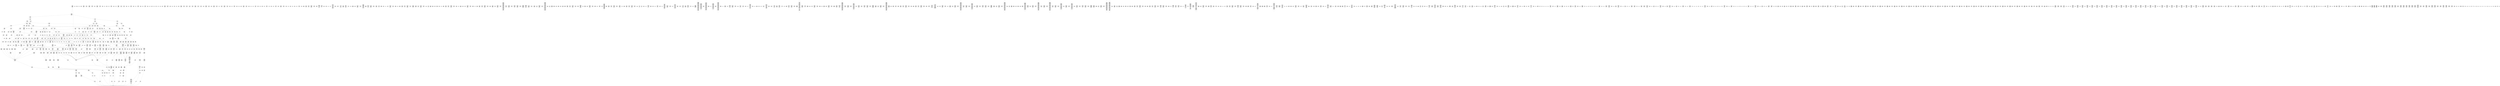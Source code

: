 /* Generated by GvGen v.1.0 (https://www.github.com/stricaud/gvgen) */

digraph G {
compound=true;
   node1 [label="[anywhere]"];
   node2 [label="# 0x0
PUSHX Data
PUSHX Data
MSTORE
PUSHX LogicData
CALLDATASIZE
LT
PUSHX Data
JUMPI
"];
   node3 [label="# 0xd
PUSHX Data
CALLDATALOAD
PUSHX BitData
SHR
PUSHX LogicData
GT
PUSHX Data
JUMPI
"];
   node4 [label="# 0x1e
PUSHX LogicData
GT
PUSHX Data
JUMPI
"];
   node5 [label="# 0x29
PUSHX LogicData
GT
PUSHX Data
JUMPI
"];
   node6 [label="# 0x34
PUSHX LogicData
GT
PUSHX Data
JUMPI
"];
   node7 [label="# 0x3f
PUSHX LogicData
EQ
PUSHX Data
JUMPI
"];
   node8 [label="# 0x4a
PUSHX LogicData
EQ
PUSHX Data
JUMPI
"];
   node9 [label="# 0x55
PUSHX LogicData
EQ
PUSHX Data
JUMPI
"];
   node10 [label="# 0x60
PUSHX LogicData
EQ
PUSHX Data
JUMPI
"];
   node11 [label="# 0x6b
PUSHX Data
JUMP
"];
   node12 [label="# 0x6f
JUMPDEST
PUSHX LogicData
EQ
PUSHX Data
JUMPI
"];
   node13 [label="# 0x7b
PUSHX LogicData
EQ
PUSHX Data
JUMPI
"];
   node14 [label="# 0x86
PUSHX LogicData
EQ
PUSHX Data
JUMPI
"];
   node15 [label="# 0x91
PUSHX Data
JUMP
"];
   node16 [label="# 0x95
JUMPDEST
PUSHX LogicData
EQ
PUSHX Data
JUMPI
"];
   node17 [label="# 0xa1
PUSHX LogicData
EQ
PUSHX Data
JUMPI
"];
   node18 [label="# 0xac
PUSHX LogicData
EQ
PUSHX Data
JUMPI
"];
   node19 [label="# 0xb7
PUSHX LogicData
EQ
PUSHX Data
JUMPI
"];
   node20 [label="# 0xc2
PUSHX LogicData
EQ
PUSHX Data
JUMPI
"];
   node21 [label="# 0xcd
PUSHX LogicData
EQ
PUSHX Data
JUMPI
"];
   node22 [label="# 0xd8
PUSHX Data
JUMP
"];
   node23 [label="# 0xdc
JUMPDEST
PUSHX LogicData
GT
PUSHX Data
JUMPI
"];
   node24 [label="# 0xe8
PUSHX LogicData
GT
PUSHX Data
JUMPI
"];
   node25 [label="# 0xf3
PUSHX LogicData
EQ
PUSHX Data
JUMPI
"];
   node26 [label="# 0xfe
PUSHX LogicData
EQ
PUSHX Data
JUMPI
"];
   node27 [label="# 0x109
PUSHX LogicData
EQ
PUSHX Data
JUMPI
"];
   node28 [label="# 0x114
PUSHX LogicData
EQ
PUSHX Data
JUMPI
"];
   node29 [label="# 0x11f
PUSHX Data
JUMP
"];
   node30 [label="# 0x123
JUMPDEST
PUSHX LogicData
EQ
PUSHX Data
JUMPI
"];
   node31 [label="# 0x12f
PUSHX LogicData
EQ
PUSHX Data
JUMPI
"];
   node32 [label="# 0x13a
PUSHX LogicData
EQ
PUSHX Data
JUMPI
"];
   node33 [label="# 0x145
PUSHX Data
JUMP
"];
   node34 [label="# 0x149
JUMPDEST
PUSHX LogicData
EQ
PUSHX Data
JUMPI
"];
   node35 [label="# 0x155
PUSHX LogicData
EQ
PUSHX Data
JUMPI
"];
   node36 [label="# 0x160
PUSHX LogicData
EQ
PUSHX Data
JUMPI
"];
   node37 [label="# 0x16b
PUSHX LogicData
EQ
PUSHX Data
JUMPI
"];
   node38 [label="# 0x176
PUSHX LogicData
EQ
PUSHX Data
JUMPI
"];
   node39 [label="# 0x181
PUSHX LogicData
EQ
PUSHX Data
JUMPI
"];
   node40 [label="# 0x18c
PUSHX Data
JUMP
"];
   node41 [label="# 0x190
JUMPDEST
PUSHX LogicData
GT
PUSHX Data
JUMPI
"];
   node42 [label="# 0x19c
PUSHX LogicData
GT
PUSHX Data
JUMPI
"];
   node43 [label="# 0x1a7
PUSHX LogicData
GT
PUSHX Data
JUMPI
"];
   node44 [label="# 0x1b2
PUSHX LogicData
EQ
PUSHX Data
JUMPI
"];
   node45 [label="# 0x1bd
PUSHX LogicData
EQ
PUSHX Data
JUMPI
"];
   node46 [label="# 0x1c8
PUSHX LogicData
EQ
PUSHX Data
JUMPI
"];
   node47 [label="# 0x1d3
PUSHX LogicData
EQ
PUSHX Data
JUMPI
"];
   node48 [label="# 0x1de
PUSHX Data
JUMP
"];
   node49 [label="# 0x1e2
JUMPDEST
PUSHX LogicData
EQ
PUSHX Data
JUMPI
"];
   node50 [label="# 0x1ee
PUSHX LogicData
EQ
PUSHX Data
JUMPI
"];
   node51 [label="# 0x1f9
PUSHX LogicData
EQ
PUSHX Data
JUMPI
"];
   node52 [label="# 0x204
PUSHX Data
JUMP
"];
   node53 [label="# 0x208
JUMPDEST
PUSHX LogicData
EQ
PUSHX Data
JUMPI
"];
   node54 [label="# 0x214
PUSHX LogicData
EQ
PUSHX Data
JUMPI
"];
   node55 [label="# 0x21f
PUSHX LogicData
EQ
PUSHX Data
JUMPI
"];
   node56 [label="# 0x22a
PUSHX LogicData
EQ
PUSHX Data
JUMPI
"];
   node57 [label="# 0x235
PUSHX LogicData
EQ
PUSHX Data
JUMPI
"];
   node58 [label="# 0x240
PUSHX LogicData
EQ
PUSHX Data
JUMPI
"];
   node59 [label="# 0x24b
PUSHX Data
JUMP
"];
   node60 [label="# 0x24f
JUMPDEST
PUSHX LogicData
GT
PUSHX Data
JUMPI
"];
   node61 [label="# 0x25b
PUSHX LogicData
GT
PUSHX Data
JUMPI
"];
   node62 [label="# 0x266
PUSHX LogicData
EQ
PUSHX Data
JUMPI
"];
   node63 [label="# 0x271
PUSHX LogicData
EQ
PUSHX Data
JUMPI
"];
   node64 [label="# 0x27c
PUSHX LogicData
EQ
PUSHX Data
JUMPI
"];
   node65 [label="# 0x287
PUSHX LogicData
EQ
PUSHX Data
JUMPI
"];
   node66 [label="# 0x292
PUSHX Data
JUMP
"];
   node67 [label="# 0x296
JUMPDEST
PUSHX LogicData
EQ
PUSHX Data
JUMPI
"];
   node68 [label="# 0x2a2
PUSHX LogicData
EQ
PUSHX Data
JUMPI
"];
   node69 [label="# 0x2ad
PUSHX LogicData
EQ
PUSHX Data
JUMPI
"];
   node70 [label="# 0x2b8
PUSHX Data
JUMP
"];
   node71 [label="# 0x2bc
JUMPDEST
PUSHX LogicData
EQ
PUSHX Data
JUMPI
"];
   node72 [label="# 0x2c7
PUSHX LogicData
EQ
PUSHX Data
JUMPI
"];
   node73 [label="# 0x2d2
PUSHX LogicData
EQ
PUSHX Data
JUMPI
"];
   node74 [label="# 0x2dd
PUSHX LogicData
EQ
PUSHX Data
JUMPI
"];
   node75 [label="# 0x2e8
PUSHX LogicData
EQ
PUSHX Data
JUMPI
"];
   node76 [label="# 0x2f3
PUSHX LogicData
EQ
PUSHX Data
JUMPI
"];
   node77 [label="# 0x2fe
JUMPDEST
PUSHX Data
REVERT
"];
   node78 [label="# 0x303
JUMPDEST
CALLVALUE
ISZERO
PUSHX Data
JUMPI
"];
   node79 [label="# 0x30b
PUSHX Data
REVERT
"];
   node80 [label="# 0x30f
JUMPDEST
PUSHX Data
PUSHX Data
JUMP
"];
   node81 [label="# 0x318
JUMPDEST
STOP
"];
   node82 [label="# 0x31a
JUMPDEST
CALLVALUE
ISZERO
PUSHX Data
JUMPI
"];
   node83 [label="# 0x322
PUSHX Data
REVERT
"];
   node84 [label="# 0x326
JUMPDEST
PUSHX Data
PUSHX ArithData
CALLDATASIZE
SUB
ADD
PUSHX Data
PUSHX Data
JUMP
"];
   node85 [label="# 0x33c
JUMPDEST
PUSHX Data
JUMP
"];
   node86 [label="# 0x341
JUMPDEST
STOP
"];
   node87 [label="# 0x343
JUMPDEST
CALLVALUE
ISZERO
PUSHX Data
JUMPI
"];
   node88 [label="# 0x34b
PUSHX Data
REVERT
"];
   node89 [label="# 0x34f
JUMPDEST
PUSHX Data
PUSHX ArithData
CALLDATASIZE
SUB
ADD
PUSHX Data
PUSHX Data
JUMP
"];
   node90 [label="# 0x365
JUMPDEST
PUSHX Data
JUMP
"];
   node91 [label="# 0x36a
JUMPDEST
PUSHX MemData
MLOAD
PUSHX Data
PUSHX Data
JUMP
"];
   node92 [label="# 0x377
JUMPDEST
PUSHX MemData
MLOAD
SUB
RETURN
"];
   node93 [label="# 0x380
JUMPDEST
CALLVALUE
ISZERO
PUSHX Data
JUMPI
"];
   node94 [label="# 0x388
PUSHX Data
REVERT
"];
   node95 [label="# 0x38c
JUMPDEST
PUSHX Data
PUSHX Data
JUMP
"];
   node96 [label="# 0x395
JUMPDEST
PUSHX MemData
MLOAD
PUSHX Data
PUSHX Data
JUMP
"];
   node97 [label="# 0x3a2
JUMPDEST
PUSHX MemData
MLOAD
SUB
RETURN
"];
   node98 [label="# 0x3ab
JUMPDEST
CALLVALUE
ISZERO
PUSHX Data
JUMPI
"];
   node99 [label="# 0x3b3
PUSHX Data
REVERT
"];
   node100 [label="# 0x3b7
JUMPDEST
PUSHX Data
PUSHX ArithData
CALLDATASIZE
SUB
ADD
PUSHX Data
PUSHX Data
JUMP
"];
   node101 [label="# 0x3cd
JUMPDEST
PUSHX Data
JUMP
"];
   node102 [label="# 0x3d2
JUMPDEST
PUSHX MemData
MLOAD
PUSHX Data
PUSHX Data
JUMP
"];
   node103 [label="# 0x3df
JUMPDEST
PUSHX MemData
MLOAD
SUB
RETURN
"];
   node104 [label="# 0x3e8
JUMPDEST
CALLVALUE
ISZERO
PUSHX Data
JUMPI
"];
   node105 [label="# 0x3f0
PUSHX Data
REVERT
"];
   node106 [label="# 0x3f4
JUMPDEST
PUSHX Data
PUSHX ArithData
CALLDATASIZE
SUB
ADD
PUSHX Data
PUSHX Data
JUMP
"];
   node107 [label="# 0x40a
JUMPDEST
PUSHX Data
JUMP
"];
   node108 [label="# 0x40f
JUMPDEST
STOP
"];
   node109 [label="# 0x411
JUMPDEST
CALLVALUE
ISZERO
PUSHX Data
JUMPI
"];
   node110 [label="# 0x419
PUSHX Data
REVERT
"];
   node111 [label="# 0x41d
JUMPDEST
PUSHX Data
PUSHX ArithData
CALLDATASIZE
SUB
ADD
PUSHX Data
PUSHX Data
JUMP
"];
   node112 [label="# 0x433
JUMPDEST
PUSHX Data
JUMP
"];
   node113 [label="# 0x438
JUMPDEST
STOP
"];
   node114 [label="# 0x43a
JUMPDEST
CALLVALUE
ISZERO
PUSHX Data
JUMPI
"];
   node115 [label="# 0x442
PUSHX Data
REVERT
"];
   node116 [label="# 0x446
JUMPDEST
PUSHX Data
PUSHX Data
JUMP
"];
   node117 [label="# 0x44f
JUMPDEST
PUSHX MemData
MLOAD
PUSHX Data
PUSHX Data
JUMP
"];
   node118 [label="# 0x45c
JUMPDEST
PUSHX MemData
MLOAD
SUB
RETURN
"];
   node119 [label="# 0x465
JUMPDEST
CALLVALUE
ISZERO
PUSHX Data
JUMPI
"];
   node120 [label="# 0x46d
PUSHX Data
REVERT
"];
   node121 [label="# 0x471
JUMPDEST
PUSHX Data
PUSHX ArithData
CALLDATASIZE
SUB
ADD
PUSHX Data
PUSHX Data
JUMP
"];
   node122 [label="# 0x487
JUMPDEST
PUSHX Data
JUMP
"];
   node123 [label="# 0x48c
JUMPDEST
STOP
"];
   node124 [label="# 0x48e
JUMPDEST
CALLVALUE
ISZERO
PUSHX Data
JUMPI
"];
   node125 [label="# 0x496
PUSHX Data
REVERT
"];
   node126 [label="# 0x49a
JUMPDEST
PUSHX Data
PUSHX Data
JUMP
"];
   node127 [label="# 0x4a3
JUMPDEST
PUSHX MemData
MLOAD
PUSHX Data
PUSHX Data
JUMP
"];
   node128 [label="# 0x4b0
JUMPDEST
PUSHX MemData
MLOAD
SUB
RETURN
"];
   node129 [label="# 0x4b9
JUMPDEST
CALLVALUE
ISZERO
PUSHX Data
JUMPI
"];
   node130 [label="# 0x4c1
PUSHX Data
REVERT
"];
   node131 [label="# 0x4c5
JUMPDEST
PUSHX Data
PUSHX Data
JUMP
"];
   node132 [label="# 0x4ce
JUMPDEST
PUSHX MemData
MLOAD
PUSHX Data
PUSHX Data
JUMP
"];
   node133 [label="# 0x4db
JUMPDEST
PUSHX MemData
MLOAD
SUB
RETURN
"];
   node134 [label="# 0x4e4
JUMPDEST
CALLVALUE
ISZERO
PUSHX Data
JUMPI
"];
   node135 [label="# 0x4ec
PUSHX Data
REVERT
"];
   node136 [label="# 0x4f0
JUMPDEST
PUSHX Data
PUSHX ArithData
CALLDATASIZE
SUB
ADD
PUSHX Data
PUSHX Data
JUMP
"];
   node137 [label="# 0x506
JUMPDEST
PUSHX Data
JUMP
"];
   node138 [label="# 0x50b
JUMPDEST
STOP
"];
   node139 [label="# 0x50d
JUMPDEST
CALLVALUE
ISZERO
PUSHX Data
JUMPI
"];
   node140 [label="# 0x515
PUSHX Data
REVERT
"];
   node141 [label="# 0x519
JUMPDEST
PUSHX Data
PUSHX Data
JUMP
"];
   node142 [label="# 0x522
JUMPDEST
PUSHX MemData
MLOAD
PUSHX Data
PUSHX Data
JUMP
"];
   node143 [label="# 0x52f
JUMPDEST
PUSHX MemData
MLOAD
SUB
RETURN
"];
   node144 [label="# 0x538
JUMPDEST
CALLVALUE
ISZERO
PUSHX Data
JUMPI
"];
   node145 [label="# 0x540
PUSHX Data
REVERT
"];
   node146 [label="# 0x544
JUMPDEST
PUSHX Data
PUSHX ArithData
CALLDATASIZE
SUB
ADD
PUSHX Data
PUSHX Data
JUMP
"];
   node147 [label="# 0x55a
JUMPDEST
PUSHX Data
JUMP
"];
   node148 [label="# 0x55f
JUMPDEST
STOP
"];
   node149 [label="# 0x561
JUMPDEST
CALLVALUE
ISZERO
PUSHX Data
JUMPI
"];
   node150 [label="# 0x569
PUSHX Data
REVERT
"];
   node151 [label="# 0x56d
JUMPDEST
PUSHX Data
PUSHX Data
JUMP
"];
   node152 [label="# 0x576
JUMPDEST
PUSHX MemData
MLOAD
PUSHX Data
PUSHX Data
JUMP
"];
   node153 [label="# 0x583
JUMPDEST
PUSHX MemData
MLOAD
SUB
RETURN
"];
   node154 [label="# 0x58c
JUMPDEST
PUSHX Data
PUSHX ArithData
CALLDATASIZE
SUB
ADD
PUSHX Data
PUSHX Data
JUMP
"];
   node155 [label="# 0x5a1
JUMPDEST
PUSHX Data
JUMP
"];
   node156 [label="# 0x5a6
JUMPDEST
STOP
"];
   node157 [label="# 0x5a8
JUMPDEST
CALLVALUE
ISZERO
PUSHX Data
JUMPI
"];
   node158 [label="# 0x5b0
PUSHX Data
REVERT
"];
   node159 [label="# 0x5b4
JUMPDEST
PUSHX Data
PUSHX Data
JUMP
"];
   node160 [label="# 0x5bd
JUMPDEST
PUSHX MemData
MLOAD
PUSHX Data
PUSHX Data
JUMP
"];
   node161 [label="# 0x5ca
JUMPDEST
PUSHX MemData
MLOAD
SUB
RETURN
"];
   node162 [label="# 0x5d3
JUMPDEST
CALLVALUE
ISZERO
PUSHX Data
JUMPI
"];
   node163 [label="# 0x5db
PUSHX Data
REVERT
"];
   node164 [label="# 0x5df
JUMPDEST
PUSHX Data
PUSHX ArithData
CALLDATASIZE
SUB
ADD
PUSHX Data
PUSHX Data
JUMP
"];
   node165 [label="# 0x5f5
JUMPDEST
PUSHX Data
JUMP
"];
   node166 [label="# 0x5fa
JUMPDEST
STOP
"];
   node167 [label="# 0x5fc
JUMPDEST
CALLVALUE
ISZERO
PUSHX Data
JUMPI
"];
   node168 [label="# 0x604
PUSHX Data
REVERT
"];
   node169 [label="# 0x608
JUMPDEST
PUSHX Data
PUSHX ArithData
CALLDATASIZE
SUB
ADD
PUSHX Data
PUSHX Data
JUMP
"];
   node170 [label="# 0x61e
JUMPDEST
PUSHX Data
JUMP
"];
   node171 [label="# 0x623
JUMPDEST
STOP
"];
   node172 [label="# 0x625
JUMPDEST
CALLVALUE
ISZERO
PUSHX Data
JUMPI
"];
   node173 [label="# 0x62d
PUSHX Data
REVERT
"];
   node174 [label="# 0x631
JUMPDEST
PUSHX Data
PUSHX ArithData
CALLDATASIZE
SUB
ADD
PUSHX Data
PUSHX Data
JUMP
"];
   node175 [label="# 0x647
JUMPDEST
PUSHX Data
JUMP
"];
   node176 [label="# 0x64c
JUMPDEST
STOP
"];
   node177 [label="# 0x64e
JUMPDEST
CALLVALUE
ISZERO
PUSHX Data
JUMPI
"];
   node178 [label="# 0x656
PUSHX Data
REVERT
"];
   node179 [label="# 0x65a
JUMPDEST
PUSHX Data
PUSHX Data
JUMP
"];
   node180 [label="# 0x663
JUMPDEST
STOP
"];
   node181 [label="# 0x665
JUMPDEST
CALLVALUE
ISZERO
PUSHX Data
JUMPI
"];
   node182 [label="# 0x66d
PUSHX Data
REVERT
"];
   node183 [label="# 0x671
JUMPDEST
PUSHX Data
PUSHX ArithData
CALLDATASIZE
SUB
ADD
PUSHX Data
PUSHX Data
JUMP
"];
   node184 [label="# 0x687
JUMPDEST
PUSHX Data
JUMP
"];
   node185 [label="# 0x68c
JUMPDEST
PUSHX MemData
MLOAD
PUSHX Data
PUSHX Data
JUMP
"];
   node186 [label="# 0x699
JUMPDEST
PUSHX MemData
MLOAD
SUB
RETURN
"];
   node187 [label="# 0x6a2
JUMPDEST
CALLVALUE
ISZERO
PUSHX Data
JUMPI
"];
   node188 [label="# 0x6aa
PUSHX Data
REVERT
"];
   node189 [label="# 0x6ae
JUMPDEST
PUSHX Data
PUSHX ArithData
CALLDATASIZE
SUB
ADD
PUSHX Data
PUSHX Data
JUMP
"];
   node190 [label="# 0x6c4
JUMPDEST
PUSHX Data
JUMP
"];
   node191 [label="# 0x6c9
JUMPDEST
STOP
"];
   node192 [label="# 0x6cb
JUMPDEST
CALLVALUE
ISZERO
PUSHX Data
JUMPI
"];
   node193 [label="# 0x6d3
PUSHX Data
REVERT
"];
   node194 [label="# 0x6d7
JUMPDEST
PUSHX Data
PUSHX ArithData
CALLDATASIZE
SUB
ADD
PUSHX Data
PUSHX Data
JUMP
"];
   node195 [label="# 0x6ed
JUMPDEST
PUSHX Data
JUMP
"];
   node196 [label="# 0x6f2
JUMPDEST
STOP
"];
   node197 [label="# 0x6f4
JUMPDEST
CALLVALUE
ISZERO
PUSHX Data
JUMPI
"];
   node198 [label="# 0x6fc
PUSHX Data
REVERT
"];
   node199 [label="# 0x700
JUMPDEST
PUSHX Data
PUSHX ArithData
CALLDATASIZE
SUB
ADD
PUSHX Data
PUSHX Data
JUMP
"];
   node200 [label="# 0x716
JUMPDEST
PUSHX Data
JUMP
"];
   node201 [label="# 0x71b
JUMPDEST
PUSHX MemData
MLOAD
PUSHX Data
PUSHX Data
JUMP
"];
   node202 [label="# 0x728
JUMPDEST
PUSHX MemData
MLOAD
SUB
RETURN
"];
   node203 [label="# 0x731
JUMPDEST
CALLVALUE
ISZERO
PUSHX Data
JUMPI
"];
   node204 [label="# 0x739
PUSHX Data
REVERT
"];
   node205 [label="# 0x73d
JUMPDEST
PUSHX Data
PUSHX Data
JUMP
"];
   node206 [label="# 0x746
JUMPDEST
PUSHX MemData
MLOAD
PUSHX Data
PUSHX Data
JUMP
"];
   node207 [label="# 0x753
JUMPDEST
PUSHX MemData
MLOAD
SUB
RETURN
"];
   node208 [label="# 0x75c
JUMPDEST
CALLVALUE
ISZERO
PUSHX Data
JUMPI
"];
   node209 [label="# 0x764
PUSHX Data
REVERT
"];
   node210 [label="# 0x768
JUMPDEST
PUSHX Data
PUSHX Data
JUMP
"];
   node211 [label="# 0x771
JUMPDEST
PUSHX MemData
MLOAD
PUSHX Data
PUSHX Data
JUMP
"];
   node212 [label="# 0x77e
JUMPDEST
PUSHX MemData
MLOAD
SUB
RETURN
"];
   node213 [label="# 0x787
JUMPDEST
CALLVALUE
ISZERO
PUSHX Data
JUMPI
"];
   node214 [label="# 0x78f
PUSHX Data
REVERT
"];
   node215 [label="# 0x793
JUMPDEST
PUSHX Data
PUSHX Data
JUMP
"];
   node216 [label="# 0x79c
JUMPDEST
PUSHX MemData
MLOAD
PUSHX Data
PUSHX Data
JUMP
"];
   node217 [label="# 0x7a9
JUMPDEST
PUSHX MemData
MLOAD
SUB
RETURN
"];
   node218 [label="# 0x7b2
JUMPDEST
CALLVALUE
ISZERO
PUSHX Data
JUMPI
"];
   node219 [label="# 0x7ba
PUSHX Data
REVERT
"];
   node220 [label="# 0x7be
JUMPDEST
PUSHX Data
PUSHX Data
JUMP
"];
   node221 [label="# 0x7c7
JUMPDEST
PUSHX MemData
MLOAD
PUSHX Data
PUSHX Data
JUMP
"];
   node222 [label="# 0x7d4
JUMPDEST
PUSHX MemData
MLOAD
SUB
RETURN
"];
   node223 [label="# 0x7dd
JUMPDEST
CALLVALUE
ISZERO
PUSHX Data
JUMPI
"];
   node224 [label="# 0x7e5
PUSHX Data
REVERT
"];
   node225 [label="# 0x7e9
JUMPDEST
PUSHX Data
PUSHX Data
JUMP
"];
   node226 [label="# 0x7f2
JUMPDEST
PUSHX MemData
MLOAD
PUSHX Data
PUSHX Data
JUMP
"];
   node227 [label="# 0x7ff
JUMPDEST
PUSHX MemData
MLOAD
SUB
RETURN
"];
   node228 [label="# 0x808
JUMPDEST
CALLVALUE
ISZERO
PUSHX Data
JUMPI
"];
   node229 [label="# 0x810
PUSHX Data
REVERT
"];
   node230 [label="# 0x814
JUMPDEST
PUSHX Data
PUSHX ArithData
CALLDATASIZE
SUB
ADD
PUSHX Data
PUSHX Data
JUMP
"];
   node231 [label="# 0x82a
JUMPDEST
PUSHX Data
JUMP
"];
   node232 [label="# 0x82f
JUMPDEST
PUSHX MemData
MLOAD
PUSHX Data
PUSHX Data
JUMP
"];
   node233 [label="# 0x840
JUMPDEST
PUSHX MemData
MLOAD
SUB
RETURN
"];
   node234 [label="# 0x849
JUMPDEST
CALLVALUE
ISZERO
PUSHX Data
JUMPI
"];
   node235 [label="# 0x851
PUSHX Data
REVERT
"];
   node236 [label="# 0x855
JUMPDEST
PUSHX Data
PUSHX ArithData
CALLDATASIZE
SUB
ADD
PUSHX Data
PUSHX Data
JUMP
"];
   node237 [label="# 0x86b
JUMPDEST
PUSHX Data
JUMP
"];
   node238 [label="# 0x870
JUMPDEST
PUSHX MemData
MLOAD
PUSHX Data
PUSHX Data
JUMP
"];
   node239 [label="# 0x87d
JUMPDEST
PUSHX MemData
MLOAD
SUB
RETURN
"];
   node240 [label="# 0x886
JUMPDEST
CALLVALUE
ISZERO
PUSHX Data
JUMPI
"];
   node241 [label="# 0x88e
PUSHX Data
REVERT
"];
   node242 [label="# 0x892
JUMPDEST
PUSHX Data
PUSHX Data
JUMP
"];
   node243 [label="# 0x89b
JUMPDEST
STOP
"];
   node244 [label="# 0x89d
JUMPDEST
CALLVALUE
ISZERO
PUSHX Data
JUMPI
"];
   node245 [label="# 0x8a5
PUSHX Data
REVERT
"];
   node246 [label="# 0x8a9
JUMPDEST
PUSHX Data
PUSHX Data
JUMP
"];
   node247 [label="# 0x8b2
JUMPDEST
PUSHX MemData
MLOAD
PUSHX Data
PUSHX Data
JUMP
"];
   node248 [label="# 0x8bf
JUMPDEST
PUSHX MemData
MLOAD
SUB
RETURN
"];
   node249 [label="# 0x8c8
JUMPDEST
CALLVALUE
ISZERO
PUSHX Data
JUMPI
"];
   node250 [label="# 0x8d0
PUSHX Data
REVERT
"];
   node251 [label="# 0x8d4
JUMPDEST
PUSHX Data
PUSHX Data
JUMP
"];
   node252 [label="# 0x8dd
JUMPDEST
PUSHX MemData
MLOAD
PUSHX Data
PUSHX Data
JUMP
"];
   node253 [label="# 0x8ea
JUMPDEST
PUSHX MemData
MLOAD
SUB
RETURN
"];
   node254 [label="# 0x8f3
JUMPDEST
CALLVALUE
ISZERO
PUSHX Data
JUMPI
"];
   node255 [label="# 0x8fb
PUSHX Data
REVERT
"];
   node256 [label="# 0x8ff
JUMPDEST
PUSHX Data
PUSHX ArithData
CALLDATASIZE
SUB
ADD
PUSHX Data
PUSHX Data
JUMP
"];
   node257 [label="# 0x915
JUMPDEST
PUSHX Data
JUMP
"];
   node258 [label="# 0x91a
JUMPDEST
STOP
"];
   node259 [label="# 0x91c
JUMPDEST
CALLVALUE
ISZERO
PUSHX Data
JUMPI
"];
   node260 [label="# 0x924
PUSHX Data
REVERT
"];
   node261 [label="# 0x928
JUMPDEST
PUSHX Data
PUSHX Data
JUMP
"];
   node262 [label="# 0x931
JUMPDEST
PUSHX MemData
MLOAD
PUSHX Data
PUSHX Data
JUMP
"];
   node263 [label="# 0x93e
JUMPDEST
PUSHX MemData
MLOAD
SUB
RETURN
"];
   node264 [label="# 0x947
JUMPDEST
CALLVALUE
ISZERO
PUSHX Data
JUMPI
"];
   node265 [label="# 0x94f
PUSHX Data
REVERT
"];
   node266 [label="# 0x953
JUMPDEST
PUSHX Data
PUSHX ArithData
CALLDATASIZE
SUB
ADD
PUSHX Data
PUSHX Data
JUMP
"];
   node267 [label="# 0x969
JUMPDEST
PUSHX Data
JUMP
"];
   node268 [label="# 0x96e
JUMPDEST
STOP
"];
   node269 [label="# 0x970
JUMPDEST
CALLVALUE
ISZERO
PUSHX Data
JUMPI
"];
   node270 [label="# 0x978
PUSHX Data
REVERT
"];
   node271 [label="# 0x97c
JUMPDEST
PUSHX Data
PUSHX ArithData
CALLDATASIZE
SUB
ADD
PUSHX Data
PUSHX Data
JUMP
"];
   node272 [label="# 0x992
JUMPDEST
PUSHX Data
JUMP
"];
   node273 [label="# 0x997
JUMPDEST
PUSHX MemData
MLOAD
PUSHX Data
PUSHX Data
JUMP
"];
   node274 [label="# 0x9a4
JUMPDEST
PUSHX MemData
MLOAD
SUB
RETURN
"];
   node275 [label="# 0x9ad
JUMPDEST
CALLVALUE
ISZERO
PUSHX Data
JUMPI
"];
   node276 [label="# 0x9b5
PUSHX Data
REVERT
"];
   node277 [label="# 0x9b9
JUMPDEST
PUSHX Data
PUSHX ArithData
CALLDATASIZE
SUB
ADD
PUSHX Data
PUSHX Data
JUMP
"];
   node278 [label="# 0x9cf
JUMPDEST
PUSHX Data
JUMP
"];
   node279 [label="# 0x9d4
JUMPDEST
STOP
"];
   node280 [label="# 0x9d6
JUMPDEST
CALLVALUE
ISZERO
PUSHX Data
JUMPI
"];
   node281 [label="# 0x9de
PUSHX Data
REVERT
"];
   node282 [label="# 0x9e2
JUMPDEST
PUSHX Data
PUSHX Data
JUMP
"];
   node283 [label="# 0x9eb
JUMPDEST
STOP
"];
   node284 [label="# 0x9ed
JUMPDEST
CALLVALUE
ISZERO
PUSHX Data
JUMPI
"];
   node285 [label="# 0x9f5
PUSHX Data
REVERT
"];
   node286 [label="# 0x9f9
JUMPDEST
PUSHX Data
PUSHX Data
JUMP
"];
   node287 [label="# 0xa02
JUMPDEST
PUSHX MemData
MLOAD
PUSHX Data
PUSHX Data
JUMP
"];
   node288 [label="# 0xa0f
JUMPDEST
PUSHX MemData
MLOAD
SUB
RETURN
"];
   node289 [label="# 0xa18
JUMPDEST
CALLVALUE
ISZERO
PUSHX Data
JUMPI
"];
   node290 [label="# 0xa20
PUSHX Data
REVERT
"];
   node291 [label="# 0xa24
JUMPDEST
PUSHX Data
PUSHX ArithData
CALLDATASIZE
SUB
ADD
PUSHX Data
PUSHX Data
JUMP
"];
   node292 [label="# 0xa3a
JUMPDEST
PUSHX Data
JUMP
"];
   node293 [label="# 0xa3f
JUMPDEST
STOP
"];
   node294 [label="# 0xa41
JUMPDEST
CALLVALUE
ISZERO
PUSHX Data
JUMPI
"];
   node295 [label="# 0xa49
PUSHX Data
REVERT
"];
   node296 [label="# 0xa4d
JUMPDEST
PUSHX Data
PUSHX ArithData
CALLDATASIZE
SUB
ADD
PUSHX Data
PUSHX Data
JUMP
"];
   node297 [label="# 0xa63
JUMPDEST
PUSHX Data
JUMP
"];
   node298 [label="# 0xa68
JUMPDEST
STOP
"];
   node299 [label="# 0xa6a
JUMPDEST
CALLVALUE
ISZERO
PUSHX Data
JUMPI
"];
   node300 [label="# 0xa72
PUSHX Data
REVERT
"];
   node301 [label="# 0xa76
JUMPDEST
PUSHX Data
PUSHX Data
JUMP
"];
   node302 [label="# 0xa7f
JUMPDEST
PUSHX MemData
MLOAD
PUSHX Data
PUSHX Data
JUMP
"];
   node303 [label="# 0xa8c
JUMPDEST
PUSHX MemData
MLOAD
SUB
RETURN
"];
   node304 [label="# 0xa95
JUMPDEST
CALLVALUE
ISZERO
PUSHX Data
JUMPI
"];
   node305 [label="# 0xa9d
PUSHX Data
REVERT
"];
   node306 [label="# 0xaa1
JUMPDEST
PUSHX Data
PUSHX Data
JUMP
"];
   node307 [label="# 0xaaa
JUMPDEST
STOP
"];
   node308 [label="# 0xaac
JUMPDEST
PUSHX Data
PUSHX ArithData
CALLDATASIZE
SUB
ADD
PUSHX Data
PUSHX Data
JUMP
"];
   node309 [label="# 0xac1
JUMPDEST
PUSHX Data
JUMP
"];
   node310 [label="# 0xac6
JUMPDEST
STOP
"];
   node311 [label="# 0xac8
JUMPDEST
CALLVALUE
ISZERO
PUSHX Data
JUMPI
"];
   node312 [label="# 0xad0
PUSHX Data
REVERT
"];
   node313 [label="# 0xad4
JUMPDEST
PUSHX Data
PUSHX Data
JUMP
"];
   node314 [label="# 0xadd
JUMPDEST
PUSHX MemData
MLOAD
PUSHX Data
PUSHX Data
JUMP
"];
   node315 [label="# 0xaea
JUMPDEST
PUSHX MemData
MLOAD
SUB
RETURN
"];
   node316 [label="# 0xaf3
JUMPDEST
CALLVALUE
ISZERO
PUSHX Data
JUMPI
"];
   node317 [label="# 0xafb
PUSHX Data
REVERT
"];
   node318 [label="# 0xaff
JUMPDEST
PUSHX Data
PUSHX ArithData
CALLDATASIZE
SUB
ADD
PUSHX Data
PUSHX Data
JUMP
"];
   node319 [label="# 0xb15
JUMPDEST
PUSHX Data
JUMP
"];
   node320 [label="# 0xb1a
JUMPDEST
PUSHX MemData
MLOAD
PUSHX Data
PUSHX Data
JUMP
"];
   node321 [label="# 0xb27
JUMPDEST
PUSHX MemData
MLOAD
SUB
RETURN
"];
   node322 [label="# 0xb30
JUMPDEST
PUSHX Data
PUSHX ArithData
CALLDATASIZE
SUB
ADD
PUSHX Data
PUSHX Data
JUMP
"];
   node323 [label="# 0xb45
JUMPDEST
PUSHX Data
JUMP
"];
   node324 [label="# 0xb4a
JUMPDEST
STOP
"];
   node325 [label="# 0xb4c
JUMPDEST
CALLVALUE
ISZERO
PUSHX Data
JUMPI
"];
   node326 [label="# 0xb54
PUSHX Data
REVERT
"];
   node327 [label="# 0xb58
JUMPDEST
PUSHX Data
PUSHX ArithData
CALLDATASIZE
SUB
ADD
PUSHX Data
PUSHX Data
JUMP
"];
   node328 [label="# 0xb6e
JUMPDEST
PUSHX Data
JUMP
"];
   node329 [label="# 0xb73
JUMPDEST
STOP
"];
   node330 [label="# 0xb75
JUMPDEST
CALLVALUE
ISZERO
PUSHX Data
JUMPI
"];
   node331 [label="# 0xb7d
PUSHX Data
REVERT
"];
   node332 [label="# 0xb81
JUMPDEST
PUSHX Data
PUSHX ArithData
CALLDATASIZE
SUB
ADD
PUSHX Data
PUSHX Data
JUMP
"];
   node333 [label="# 0xb97
JUMPDEST
PUSHX Data
JUMP
"];
   node334 [label="# 0xb9c
JUMPDEST
STOP
"];
   node335 [label="# 0xb9e
JUMPDEST
PUSHX Data
PUSHX Data
JUMP
"];
   node336 [label="# 0xba6
JUMPDEST
PUSHX BitData
AND
PUSHX Data
PUSHX Data
JUMP
"];
   node337 [label="# 0xbc4
JUMPDEST
PUSHX BitData
AND
EQ
PUSHX Data
JUMPI
"];
   node338 [label="# 0xbe0
PUSHX MemData
MLOAD
PUSHX Data
MSTORE
PUSHX ArithData
ADD
PUSHX Data
PUSHX Data
JUMP
"];
   node339 [label="# 0xc11
JUMPDEST
PUSHX MemData
MLOAD
SUB
REVERT
"];
   node340 [label="# 0xc1a
JUMPDEST
PUSHX Data
PUSHX StorData
PUSHX Data
SLOAD
PUSHX Data
PUSHX Data
JUMP
"];
   node341 [label="# 0xc2d
JUMPDEST
SSTORE
JUMP
"];
   node342 [label="# 0xc36
JUMPDEST
PUSHX Data
PUSHX Data
JUMP
"];
   node343 [label="# 0xc3e
JUMPDEST
PUSHX BitData
AND
PUSHX Data
PUSHX Data
JUMP
"];
   node344 [label="# 0xc5c
JUMPDEST
PUSHX BitData
AND
EQ
PUSHX Data
JUMPI
"];
   node345 [label="# 0xc78
PUSHX MemData
MLOAD
PUSHX Data
MSTORE
PUSHX ArithData
ADD
PUSHX Data
PUSHX Data
JUMP
"];
   node346 [label="# 0xca9
JUMPDEST
PUSHX MemData
MLOAD
SUB
REVERT
"];
   node347 [label="# 0xcb2
JUMPDEST
PUSHX Data
SSTORE
JUMP
"];
   node348 [label="# 0xcbc
JUMPDEST
PUSHX Data
PUSHX BitData
PUSHX BitData
NOT
AND
PUSHX BitData
NOT
AND
EQ
PUSHX Data
JUMPI
"];
   node349 [label="# 0xd25
PUSHX BitData
PUSHX BitData
NOT
AND
PUSHX BitData
NOT
AND
EQ
"];
   node350 [label="# 0xd87
JUMPDEST
PUSHX Data
JUMPI
"];
   node351 [label="# 0xd8d
PUSHX Data
PUSHX Data
JUMP
"];
   node352 [label="# 0xd96
JUMPDEST
"];
   node353 [label="# 0xd97
JUMPDEST
JUMP
"];
   node354 [label="# 0xd9e
JUMPDEST
PUSHX Data
PUSHX StorData
SLOAD
PUSHX Data
PUSHX Data
JUMP
"];
   node355 [label="# 0xdad
JUMPDEST
PUSHX ArithData
ADD
PUSHX ArithData
DIV
MUL
PUSHX ArithData
ADD
PUSHX MemData
MLOAD
ADD
PUSHX Data
MSTORE
MSTORE
PUSHX ArithData
ADD
SLOAD
PUSHX Data
PUSHX Data
JUMP
"];
   node356 [label="# 0xdd9
JUMPDEST
ISZERO
PUSHX Data
JUMPI
"];
   node357 [label="# 0xde0
PUSHX LogicData
LT
PUSHX Data
JUMPI
"];
   node358 [label="# 0xde8
PUSHX ArithData
SLOAD
DIV
MUL
MSTORE
PUSHX ArithData
ADD
PUSHX Data
JUMP
"];
   node359 [label="# 0xdfb
JUMPDEST
ADD
PUSHX Data
MSTORE
PUSHX Data
PUSHX Data
SHA3
"];
   node360 [label="# 0xe09
JUMPDEST
SLOAD
MSTORE
PUSHX ArithData
ADD
PUSHX ArithData
ADD
GT
PUSHX Data
JUMPI
"];
   node361 [label="# 0xe1d
SUB
PUSHX BitData
AND
ADD
"];
   node362 [label="# 0xe26
JUMPDEST
JUMP
"];
   node363 [label="# 0xe30
JUMPDEST
PUSHX Data
PUSHX Data
PUSHX Data
JUMP
"];
   node364 [label="# 0xe3b
JUMPDEST
PUSHX Data
JUMPI
"];
   node365 [label="# 0xe40
PUSHX MemData
MLOAD
PUSHX Data
MSTORE
PUSHX ArithData
ADD
PUSHX Data
PUSHX Data
JUMP
"];
   node366 [label="# 0xe71
JUMPDEST
PUSHX MemData
MLOAD
SUB
REVERT
"];
   node367 [label="# 0xe7a
JUMPDEST
PUSHX Data
PUSHX ArithData
MSTORE
PUSHX ArithData
ADD
MSTORE
PUSHX ArithData
ADD
PUSHX Data
SHA3
PUSHX ArithData
SLOAD
PUSHX ArithData
EXP
DIV
PUSHX BitData
AND
JUMP
"];
   node368 [label="# 0xeb5
JUMPDEST
PUSHX Data
PUSHX Data
PUSHX Data
JUMP
"];
   node369 [label="# 0xec0
JUMPDEST
PUSHX BitData
AND
PUSHX BitData
AND
EQ
ISZERO
PUSHX Data
JUMPI
"];
   node370 [label="# 0xef7
PUSHX MemData
MLOAD
PUSHX Data
MSTORE
PUSHX ArithData
ADD
PUSHX Data
PUSHX Data
JUMP
"];
   node371 [label="# 0xf28
JUMPDEST
PUSHX MemData
MLOAD
SUB
REVERT
"];
   node372 [label="# 0xf31
JUMPDEST
PUSHX BitData
AND
PUSHX Data
PUSHX Data
JUMP
"];
   node373 [label="# 0xf50
JUMPDEST
PUSHX BitData
AND
EQ
PUSHX Data
JUMPI
"];
   node374 [label="# 0xf6d
PUSHX Data
PUSHX Data
PUSHX Data
JUMP
"];
   node375 [label="# 0xf79
JUMPDEST
PUSHX Data
JUMP
"];
   node376 [label="# 0xf7e
JUMPDEST
"];
   node377 [label="# 0xf7f
JUMPDEST
PUSHX Data
JUMPI
"];
   node378 [label="# 0xf84
PUSHX MemData
MLOAD
PUSHX Data
MSTORE
PUSHX ArithData
ADD
PUSHX Data
PUSHX Data
JUMP
"];
   node379 [label="# 0xfb5
JUMPDEST
PUSHX MemData
MLOAD
SUB
REVERT
"];
   node380 [label="# 0xfbe
JUMPDEST
PUSHX Data
PUSHX Data
JUMP
"];
   node381 [label="# 0xfc8
JUMPDEST
JUMP
"];
   node382 [label="# 0xfcd
JUMPDEST
PUSHX Data
PUSHX Data
JUMP
"];
   node383 [label="# 0xfd5
JUMPDEST
PUSHX BitData
AND
PUSHX Data
PUSHX Data
JUMP
"];
   node384 [label="# 0xff3
JUMPDEST
PUSHX BitData
AND
EQ
PUSHX Data
JUMPI
"];
   node385 [label="# 0x100f
PUSHX MemData
MLOAD
PUSHX Data
MSTORE
PUSHX ArithData
ADD
PUSHX Data
PUSHX Data
JUMP
"];
   node386 [label="# 0x1040
JUMPDEST
PUSHX MemData
MLOAD
SUB
REVERT
"];
   node387 [label="# 0x1049
JUMPDEST
PUSHX Data
PUSHX Data
PUSHX StorData
SLOAD
PUSHX Data
PUSHX Data
JUMP
"];
   node388 [label="# 0x105d
JUMPDEST
PUSHX StorData
SLOAD
PUSHX Data
PUSHX Data
JUMP
"];
   node389 [label="# 0x106e
JUMPDEST
GT
ISZERO
PUSHX Data
JUMPI
"];
   node390 [label="# 0x1075
PUSHX MemData
MLOAD
PUSHX Data
MSTORE
PUSHX ArithData
ADD
PUSHX Data
PUSHX Data
JUMP
"];
   node391 [label="# 0x10a6
JUMPDEST
PUSHX MemData
MLOAD
SUB
REVERT
"];
   node392 [label="# 0x10af
JUMPDEST
PUSHX Data
"];
   node393 [label="# 0x10b2
JUMPDEST
LT
ISZERO
PUSHX Data
JUMPI
"];
   node394 [label="# 0x10bb
PUSHX Data
PUSHX Data
PUSHX Data
PUSHX Data
JUMP
"];
   node395 [label="# 0x10cc
JUMPDEST
PUSHX Data
PUSHX Data
JUMP
"];
   node396 [label="# 0x10d6
JUMPDEST
PUSHX Data
JUMP
"];
   node397 [label="# 0x10db
JUMPDEST
PUSHX Data
PUSHX Data
JUMP
"];
   node398 [label="# 0x10e6
JUMPDEST
PUSHX Data
JUMP
"];
   node399 [label="# 0x10ee
JUMPDEST
JUMP
"];
   node400 [label="# 0x10f4
JUMPDEST
PUSHX StorData
SLOAD
JUMP
"];
   node401 [label="# 0x10fa
JUMPDEST
PUSHX Data
PUSHX Data
JUMP
"];
   node402 [label="# 0x1102
JUMPDEST
PUSHX BitData
AND
PUSHX Data
PUSHX Data
JUMP
"];
   node403 [label="# 0x1120
JUMPDEST
PUSHX BitData
AND
EQ
PUSHX Data
JUMPI
"];
   node404 [label="# 0x113c
PUSHX MemData
MLOAD
PUSHX Data
MSTORE
PUSHX ArithData
ADD
PUSHX Data
PUSHX Data
JUMP
"];
   node405 [label="# 0x116d
JUMPDEST
PUSHX MemData
MLOAD
SUB
REVERT
"];
   node406 [label="# 0x1176
JUMPDEST
PUSHX Data
SSTORE
JUMP
"];
   node407 [label="# 0x1180
JUMPDEST
PUSHX Data
PUSHX Data
PUSHX StorData
SLOAD
PUSHX Data
PUSHX Data
JUMP
"];
   node408 [label="# 0x1194
JUMPDEST
JUMP
"];
   node409 [label="# 0x1199
JUMPDEST
PUSHX StorData
SLOAD
JUMP
"];
   node410 [label="# 0x119f
JUMPDEST
PUSHX Data
PUSHX Data
PUSHX Data
JUMP
"];
   node411 [label="# 0x11aa
JUMPDEST
PUSHX Data
JUMP
"];
   node412 [label="# 0x11b0
JUMPDEST
PUSHX Data
JUMPI
"];
   node413 [label="# 0x11b5
PUSHX MemData
MLOAD
PUSHX Data
MSTORE
PUSHX ArithData
ADD
PUSHX Data
PUSHX Data
JUMP
"];
   node414 [label="# 0x11e6
JUMPDEST
PUSHX MemData
MLOAD
SUB
REVERT
"];
   node415 [label="# 0x11ef
JUMPDEST
PUSHX Data
PUSHX Data
JUMP
"];
   node416 [label="# 0x11fa
JUMPDEST
JUMP
"];
   node417 [label="# 0x11ff
JUMPDEST
PUSHX Data
JUMP
"];
   node418 [label="# 0x1204
JUMPDEST
PUSHX Data
PUSHX Data
JUMP
"];
   node419 [label="# 0x120c
JUMPDEST
PUSHX BitData
AND
PUSHX Data
PUSHX Data
JUMP
"];
   node420 [label="# 0x122a
JUMPDEST
PUSHX BitData
AND
EQ
PUSHX Data
JUMPI
"];
   node421 [label="# 0x1246
PUSHX MemData
MLOAD
PUSHX Data
MSTORE
PUSHX ArithData
ADD
PUSHX Data
PUSHX Data
JUMP
"];
   node422 [label="# 0x1277
JUMPDEST
PUSHX MemData
MLOAD
SUB
REVERT
"];
   node423 [label="# 0x1280
JUMPDEST
PUSHX Data
SSTORE
JUMP
"];
   node424 [label="# 0x128a
JUMPDEST
PUSHX StorData
SLOAD
JUMP
"];
   node425 [label="# 0x1290
JUMPDEST
PUSHX StorData
SLOAD
CALLVALUE
PUSHX Data
PUSHX Data
JUMP
"];
   node426 [label="# 0x12a1
JUMPDEST
EQ
PUSHX Data
JUMPI
"];
   node427 [label="# 0x12a7
PUSHX MemData
MLOAD
PUSHX Data
MSTORE
PUSHX ArithData
ADD
PUSHX Data
PUSHX Data
JUMP
"];
   node428 [label="# 0x12d8
JUMPDEST
PUSHX MemData
MLOAD
SUB
REVERT
"];
   node429 [label="# 0x12e1
JUMPDEST
PUSHX Data
PUSHX ArithData
PUSHX StorData
SLOAD
MSTORE
PUSHX ArithData
ADD
MSTORE
PUSHX ArithData
ADD
PUSHX Data
SHA3
PUSHX ArithData
PUSHX Data
MSTORE
PUSHX ArithData
ADD
MSTORE
PUSHX ArithData
ADD
PUSHX Data
SHA3
PUSHX ArithData
CALLER
PUSHX BitData
AND
PUSHX BitData
AND
MSTORE
PUSHX ArithData
ADD
MSTORE
PUSHX ArithData
ADD
PUSHX Data
SHA3
SLOAD
PUSHX Data
PUSHX Data
JUMP
"];
   node430 [label="# 0x1351
JUMPDEST
PUSHX StorData
SLOAD
GT
ISZERO
PUSHX Data
JUMPI
"];
   node431 [label="# 0x135d
PUSHX MemData
MLOAD
PUSHX Data
MSTORE
PUSHX ArithData
ADD
PUSHX Data
PUSHX Data
JUMP
"];
   node432 [label="# 0x138e
JUMPDEST
PUSHX MemData
MLOAD
SUB
REVERT
"];
   node433 [label="# 0x1397
JUMPDEST
PUSHX LogicData
PUSHX StorData
SLOAD
EQ
ISZERO
PUSHX Data
JUMPI
"];
   node434 [label="# 0x13a3
PUSHX MemData
MLOAD
PUSHX Data
MSTORE
PUSHX ArithData
ADD
PUSHX Data
PUSHX Data
JUMP
"];
   node435 [label="# 0x13d4
JUMPDEST
PUSHX MemData
MLOAD
SUB
REVERT
"];
   node436 [label="# 0x13dd
JUMPDEST
PUSHX Data
PUSHX Data
SSTORE
PUSHX Data
PUSHX Data
PUSHX StorData
SLOAD
PUSHX Data
PUSHX Data
JUMP
"];
   node437 [label="# 0x13f9
JUMPDEST
PUSHX StorData
PUSHX ArithData
SLOAD
PUSHX ArithData
EXP
DIV
PUSHX BitData
AND
PUSHX Data
JUMPI
"];
   node438 [label="# 0x1410
PUSHX MemData
MLOAD
PUSHX Data
MSTORE
PUSHX ArithData
ADD
PUSHX Data
PUSHX Data
JUMP
"];
   node439 [label="# 0x1441
JUMPDEST
PUSHX MemData
MLOAD
SUB
REVERT
"];
   node440 [label="# 0x144a
JUMPDEST
PUSHX StorData
SLOAD
PUSHX Data
PUSHX Data
JUMP
"];
   node441 [label="# 0x1459
JUMPDEST
GT
ISZERO
PUSHX Data
JUMPI
"];
   node442 [label="# 0x1460
PUSHX MemData
MLOAD
PUSHX Data
MSTORE
PUSHX ArithData
ADD
PUSHX Data
PUSHX Data
JUMP
"];
   node443 [label="# 0x1491
JUMPDEST
PUSHX MemData
MLOAD
SUB
REVERT
"];
   node444 [label="# 0x149a
JUMPDEST
PUSHX Data
PUSHX ArithData
PUSHX StorData
SLOAD
MSTORE
PUSHX ArithData
ADD
MSTORE
PUSHX ArithData
ADD
PUSHX Data
SHA3
PUSHX ArithData
PUSHX Data
MSTORE
PUSHX ArithData
ADD
MSTORE
PUSHX ArithData
ADD
PUSHX Data
SHA3
PUSHX ArithData
CALLER
PUSHX BitData
AND
PUSHX BitData
AND
MSTORE
PUSHX ArithData
ADD
MSTORE
PUSHX ArithData
ADD
PUSHX Data
SHA3
PUSHX Data
SLOAD
PUSHX Data
PUSHX Data
JUMP
"];
   node445 [label="# 0x150e
JUMPDEST
SSTORE
PUSHX Data
"];
   node446 [label="# 0x1518
JUMPDEST
LT
ISZERO
PUSHX Data
JUMPI
"];
   node447 [label="# 0x1521
PUSHX Data
CALLER
PUSHX Data
PUSHX Data
PUSHX Data
JUMP
"];
   node448 [label="# 0x1532
JUMPDEST
PUSHX Data
PUSHX Data
JUMP
"];
   node449 [label="# 0x153c
JUMPDEST
PUSHX Data
JUMP
"];
   node450 [label="# 0x1541
JUMPDEST
PUSHX Data
PUSHX Data
JUMP
"];
   node451 [label="# 0x154c
JUMPDEST
PUSHX Data
JUMP
"];
   node452 [label="# 0x1554
JUMPDEST
PUSHX Data
PUSHX Data
SSTORE
JUMP
"];
   node453 [label="# 0x1565
JUMPDEST
PUSHX StorData
SLOAD
JUMP
"];
   node454 [label="# 0x156b
JUMPDEST
PUSHX Data
PUSHX Data
JUMP
"];
   node455 [label="# 0x1573
JUMPDEST
PUSHX BitData
AND
PUSHX Data
PUSHX Data
JUMP
"];
   node456 [label="# 0x1591
JUMPDEST
PUSHX BitData
AND
EQ
PUSHX Data
JUMPI
"];
   node457 [label="# 0x15ad
PUSHX MemData
MLOAD
PUSHX Data
MSTORE
PUSHX ArithData
ADD
PUSHX Data
PUSHX Data
JUMP
"];
   node458 [label="# 0x15de
JUMPDEST
PUSHX MemData
MLOAD
SUB
REVERT
"];
   node459 [label="# 0x15e7
JUMPDEST
PUSHX Data
SSTORE
JUMP
"];
   node460 [label="# 0x15f1
JUMPDEST
PUSHX Data
PUSHX MemData
MLOAD
PUSHX ArithData
ADD
PUSHX Data
MSTORE
PUSHX Data
MSTORE
PUSHX Data
JUMP
"];
   node461 [label="# 0x160c
JUMPDEST
JUMP
"];
   node462 [label="# 0x1611
JUMPDEST
PUSHX Data
CALLER
PUSHX Data
JUMP
"];
   node463 [label="# 0x161b
JUMPDEST
PUSHX Data
JUMPI
"];
   node464 [label="# 0x1620
PUSHX MemData
MLOAD
PUSHX Data
MSTORE
PUSHX ArithData
ADD
PUSHX Data
PUSHX Data
JUMP
"];
   node465 [label="# 0x1651
JUMPDEST
PUSHX MemData
MLOAD
SUB
REVERT
"];
   node466 [label="# 0x165a
JUMPDEST
PUSHX Data
PUSHX Data
JUMP
"];
   node467 [label="# 0x1663
JUMPDEST
JUMP
"];
   node468 [label="# 0x1666
JUMPDEST
PUSHX Data
PUSHX Data
JUMP
"];
   node469 [label="# 0x166e
JUMPDEST
PUSHX BitData
AND
PUSHX Data
PUSHX Data
JUMP
"];
   node470 [label="# 0x168c
JUMPDEST
PUSHX BitData
AND
EQ
PUSHX Data
JUMPI
"];
   node471 [label="# 0x16a8
PUSHX MemData
MLOAD
PUSHX Data
MSTORE
PUSHX ArithData
ADD
PUSHX Data
PUSHX Data
JUMP
"];
   node472 [label="# 0x16d9
JUMPDEST
PUSHX MemData
MLOAD
SUB
REVERT
"];
   node473 [label="# 0x16e2
JUMPDEST
PUSHX Data
PUSHX StorData
PUSHX Data
SLOAD
PUSHX Data
PUSHX Data
JUMP
"];
   node474 [label="# 0x16f5
JUMPDEST
SSTORE
JUMP
"];
   node475 [label="# 0x16fe
JUMPDEST
PUSHX Data
PUSHX Data
MSTORE
PUSHX Data
MSTORE
PUSHX Data
PUSHX Data
SHA3
PUSHX Data
MSTORE
PUSHX Data
MSTORE
PUSHX Data
PUSHX Data
SHA3
PUSHX Data
MSTORE
PUSHX Data
MSTORE
PUSHX Data
PUSHX Data
SHA3
PUSHX Data
SLOAD
JUMP
"];
   node476 [label="# 0x1730
JUMPDEST
PUSHX Data
PUSHX Data
JUMP
"];
   node477 [label="# 0x1738
JUMPDEST
PUSHX BitData
AND
PUSHX Data
PUSHX Data
JUMP
"];
   node478 [label="# 0x1756
JUMPDEST
PUSHX BitData
AND
EQ
PUSHX Data
JUMPI
"];
   node479 [label="# 0x1772
PUSHX MemData
MLOAD
PUSHX Data
MSTORE
PUSHX ArithData
ADD
PUSHX Data
PUSHX Data
JUMP
"];
   node480 [label="# 0x17a3
JUMPDEST
PUSHX MemData
MLOAD
SUB
REVERT
"];
   node481 [label="# 0x17ac
JUMPDEST
PUSHX Data
MLOAD
PUSHX ArithData
ADD
PUSHX Data
PUSHX Data
JUMP
"];
   node482 [label="# 0x17c2
JUMPDEST
JUMP
"];
   node483 [label="# 0x17c6
JUMPDEST
PUSHX Data
PUSHX Data
JUMP
"];
   node484 [label="# 0x17ce
JUMPDEST
PUSHX BitData
AND
PUSHX Data
PUSHX Data
JUMP
"];
   node485 [label="# 0x17ec
JUMPDEST
PUSHX BitData
AND
EQ
PUSHX Data
JUMPI
"];
   node486 [label="# 0x1808
PUSHX MemData
MLOAD
PUSHX Data
MSTORE
PUSHX ArithData
ADD
PUSHX Data
PUSHX Data
JUMP
"];
   node487 [label="# 0x1839
JUMPDEST
PUSHX MemData
MLOAD
SUB
REVERT
"];
   node488 [label="# 0x1842
JUMPDEST
PUSHX Data
"];
   node489 [label="# 0x1845
JUMPDEST
MLOAD
LT
ISZERO
PUSHX Data
JUMPI
"];
   node490 [label="# 0x184f
PUSHX Data
MLOAD
LT
PUSHX Data
JUMPI
"];
   node491 [label="# 0x185e
PUSHX Data
PUSHX Data
JUMP
"];
   node492 [label="# 0x1865
JUMPDEST
"];
   node493 [label="# 0x1866
JUMPDEST
PUSHX ArithData
MUL
PUSHX ArithData
ADD
ADD
MLOAD
PUSHX Data
JUMP
"];
   node494 [label="# 0x1874
JUMPDEST
PUSHX Data
PUSHX Data
JUMP
"];
   node495 [label="# 0x187f
JUMPDEST
PUSHX Data
JUMP
"];
   node496 [label="# 0x1887
JUMPDEST
JUMP
"];
   node497 [label="# 0x188e
JUMPDEST
PUSHX Data
PUSHX StorData
SLOAD
LT
PUSHX Data
JUMPI
"];
   node498 [label="# 0x189d
PUSHX Data
PUSHX Data
JUMP
"];
   node499 [label="# 0x18a4
JUMPDEST
"];
   node500 [label="# 0x18a5
JUMPDEST
PUSHX Data
MSTORE
PUSHX Data
PUSHX Data
SHA3
ADD
PUSHX ArithData
SLOAD
PUSHX ArithData
EXP
DIV
PUSHX BitData
AND
PUSHX BitData
PUSHX BitData
AND
PUSHX BitData
AND
EQ
ISZERO
PUSHX Data
JUMPI
"];
   node501 [label="# 0x1908
PUSHX MemData
MLOAD
PUSHX Data
MSTORE
PUSHX ArithData
ADD
PUSHX Data
PUSHX Data
JUMP
"];
   node502 [label="# 0x1939
JUMPDEST
PUSHX MemData
MLOAD
SUB
REVERT
"];
   node503 [label="# 0x1942
JUMPDEST
JUMP
"];
   node504 [label="# 0x194b
JUMPDEST
PUSHX Data
JUMP
"];
   node505 [label="# 0x1950
JUMPDEST
PUSHX StorData
SLOAD
JUMP
"];
   node506 [label="# 0x1956
JUMPDEST
PUSHX StorData
SLOAD
JUMP
"];
   node507 [label="# 0x195c
JUMPDEST
PUSHX StorData
SLOAD
PUSHX Data
PUSHX Data
JUMP
"];
   node508 [label="# 0x1969
JUMPDEST
PUSHX ArithData
ADD
PUSHX ArithData
DIV
MUL
PUSHX ArithData
ADD
PUSHX MemData
MLOAD
ADD
PUSHX Data
MSTORE
MSTORE
PUSHX ArithData
ADD
SLOAD
PUSHX Data
PUSHX Data
JUMP
"];
   node509 [label="# 0x1995
JUMPDEST
ISZERO
PUSHX Data
JUMPI
"];
   node510 [label="# 0x199c
PUSHX LogicData
LT
PUSHX Data
JUMPI
"];
   node511 [label="# 0x19a4
PUSHX ArithData
SLOAD
DIV
MUL
MSTORE
PUSHX ArithData
ADD
PUSHX Data
JUMP
"];
   node512 [label="# 0x19b7
JUMPDEST
ADD
PUSHX Data
MSTORE
PUSHX Data
PUSHX Data
SHA3
"];
   node513 [label="# 0x19c5
JUMPDEST
SLOAD
MSTORE
PUSHX ArithData
ADD
PUSHX ArithData
ADD
GT
PUSHX Data
JUMPI
"];
   node514 [label="# 0x19d9
SUB
PUSHX BitData
AND
ADD
"];
   node515 [label="# 0x19e2
JUMPDEST
JUMP
"];
   node516 [label="# 0x19ea
JUMPDEST
PUSHX Data
JUMP
"];
   node517 [label="# 0x19ef
JUMPDEST
PUSHX Data
PUSHX Data
PUSHX Data
PUSHX Data
PUSHX StorData
SLOAD
PUSHX Data
PUSHX Data
JUMP
"];
   node518 [label="# 0x1a0a
JUMPDEST
PUSHX Data
PUSHX Data
PUSHX Data
PUSHX ArithData
PUSHX StorData
SLOAD
MSTORE
PUSHX ArithData
ADD
MSTORE
PUSHX ArithData
ADD
PUSHX Data
SHA3
PUSHX ArithData
PUSHX Data
MSTORE
PUSHX ArithData
ADD
MSTORE
PUSHX ArithData
ADD
PUSHX Data
SHA3
PUSHX ArithData
PUSHX BitData
AND
PUSHX BitData
AND
MSTORE
PUSHX ArithData
ADD
MSTORE
PUSHX ArithData
ADD
PUSHX Data
SHA3
SLOAD
PUSHX StorData
SLOAD
PUSHX Data
PUSHX Data
JUMP
"];
   node519 [label="# 0x1a83
JUMPDEST
PUSHX Data
PUSHX StorData
SLOAD
PUSHX ArithData
MUL
PUSHX ArithData
ADD
PUSHX MemData
MLOAD
ADD
PUSHX Data
MSTORE
MSTORE
PUSHX ArithData
ADD
PUSHX ArithData
MUL
CALLDATACOPY
PUSHX Data
ADD
MSTORE
PUSHX BitData
NOT
PUSHX ArithData
ADD
AND
ADD
PUSHX Data
JUMP
"];
   node520 [label="# 0x1ad3
JUMPDEST
ISZERO
PUSHX Data
JUMPI
"];
   node521 [label="# 0x1ad9
PUSHX Data
PUSHX ArithData
PUSHX StorData
SLOAD
MSTORE
PUSHX ArithData
ADD
MSTORE
PUSHX ArithData
ADD
PUSHX Data
SHA3
PUSHX ArithData
MSTORE
PUSHX ArithData
ADD
MSTORE
PUSHX ArithData
ADD
PUSHX Data
SHA3
PUSHX ArithData
PUSHX BitData
AND
PUSHX BitData
AND
MSTORE
PUSHX ArithData
ADD
MSTORE
PUSHX ArithData
ADD
PUSHX Data
SHA3
SLOAD
PUSHX Data
PUSHX Data
PUSHX Data
JUMP
"];
   node522 [label="# 0x1b48
JUMPDEST
PUSHX Data
PUSHX Data
JUMP
"];
   node523 [label="# 0x1b53
JUMPDEST
"];
   node524 [label="# 0x1b56
JUMPDEST
PUSHX Data
PUSHX StorData
SLOAD
PUSHX ArithData
MUL
PUSHX ArithData
ADD
PUSHX MemData
MLOAD
ADD
PUSHX Data
MSTORE
MSTORE
PUSHX ArithData
ADD
PUSHX ArithData
MUL
CALLDATACOPY
PUSHX Data
ADD
MSTORE
PUSHX BitData
NOT
PUSHX ArithData
ADD
AND
ADD
PUSHX Data
JUMP
"];
   node525 [label="# 0x1ba4
JUMPDEST
ISZERO
PUSHX Data
JUMPI
"];
   node526 [label="# 0x1baa
PUSHX Data
PUSHX ArithData
PUSHX StorData
SLOAD
MSTORE
PUSHX ArithData
ADD
MSTORE
PUSHX ArithData
ADD
PUSHX Data
SHA3
PUSHX ArithData
PUSHX Data
MSTORE
PUSHX ArithData
ADD
MSTORE
PUSHX ArithData
ADD
PUSHX Data
SHA3
PUSHX ArithData
PUSHX BitData
AND
PUSHX BitData
AND
MSTORE
PUSHX ArithData
ADD
MSTORE
PUSHX ArithData
ADD
PUSHX Data
SHA3
SLOAD
PUSHX StorData
SLOAD
PUSHX Data
PUSHX Data
JUMP
"];
   node527 [label="# 0x1c1b
JUMPDEST
PUSHX Data
PUSHX Data
JUMP
"];
   node528 [label="# 0x1c26
JUMPDEST
"];
   node529 [label="# 0x1c29
JUMPDEST
PUSHX StorData
SLOAD
PUSHX Data
PUSHX Data
JUMP
"];
   node530 [label="# 0x1c3b
JUMPDEST
JUMP
"];
   node531 [label="# 0x1c56
JUMPDEST
PUSHX BitData
PUSHX BitData
AND
PUSHX BitData
AND
EQ
ISZERO
PUSHX Data
JUMPI
"];
   node532 [label="# 0x1c8d
PUSHX MemData
MLOAD
PUSHX Data
MSTORE
PUSHX ArithData
ADD
PUSHX Data
PUSHX Data
JUMP
"];
   node533 [label="# 0x1cbe
JUMPDEST
PUSHX MemData
MLOAD
SUB
REVERT
"];
   node534 [label="# 0x1cc7
JUMPDEST
PUSHX Data
"];
   node535 [label="# 0x1ccb
JUMPDEST
PUSHX StorData
SLOAD
LT
ISZERO
PUSHX Data
JUMPI
"];
   node536 [label="# 0x1cd9
PUSHX StorData
SLOAD
LT
PUSHX Data
JUMPI
"];
   node537 [label="# 0x1ce4
PUSHX Data
PUSHX Data
JUMP
"];
   node538 [label="# 0x1ceb
JUMPDEST
"];
   node539 [label="# 0x1cec
JUMPDEST
PUSHX Data
MSTORE
PUSHX Data
PUSHX Data
SHA3
ADD
PUSHX ArithData
SLOAD
PUSHX ArithData
EXP
DIV
PUSHX BitData
AND
PUSHX BitData
AND
PUSHX BitData
AND
EQ
ISZERO
PUSHX Data
JUMPI
"];
   node540 [label="# 0x1d4b
PUSHX Data
PUSHX Data
JUMP
"];
   node541 [label="# 0x1d54
JUMPDEST
"];
   node542 [label="# 0x1d57
JUMPDEST
PUSHX Data
PUSHX Data
JUMP
"];
   node543 [label="# 0x1d61
JUMPDEST
PUSHX Data
JUMP
"];
   node544 [label="# 0x1d68
JUMPDEST
JUMP
"];
   node545 [label="# 0x1d72
JUMPDEST
PUSHX Data
PUSHX Data
JUMP
"];
   node546 [label="# 0x1d7a
JUMPDEST
PUSHX BitData
AND
PUSHX Data
PUSHX Data
JUMP
"];
   node547 [label="# 0x1d98
JUMPDEST
PUSHX BitData
AND
EQ
PUSHX Data
JUMPI
"];
   node548 [label="# 0x1db4
PUSHX MemData
MLOAD
PUSHX Data
MSTORE
PUSHX ArithData
ADD
PUSHX Data
PUSHX Data
JUMP
"];
   node549 [label="# 0x1de5
JUMPDEST
PUSHX MemData
MLOAD
SUB
REVERT
"];
   node550 [label="# 0x1dee
JUMPDEST
PUSHX Data
PUSHX Data
PUSHX Data
JUMP
"];
   node551 [label="# 0x1df8
JUMPDEST
JUMP
"];
   node552 [label="# 0x1dfa
JUMPDEST
PUSHX Data
PUSHX StorData
PUSHX ArithData
SLOAD
PUSHX ArithData
EXP
DIV
PUSHX BitData
AND
JUMP
"];
   node553 [label="# 0x1e24
JUMPDEST
PUSHX Data
PUSHX StorData
SLOAD
PUSHX Data
PUSHX Data
JUMP
"];
   node554 [label="# 0x1e33
JUMPDEST
PUSHX ArithData
ADD
PUSHX ArithData
DIV
MUL
PUSHX ArithData
ADD
PUSHX MemData
MLOAD
ADD
PUSHX Data
MSTORE
MSTORE
PUSHX ArithData
ADD
SLOAD
PUSHX Data
PUSHX Data
JUMP
"];
   node555 [label="# 0x1e5f
JUMPDEST
ISZERO
PUSHX Data
JUMPI
"];
   node556 [label="# 0x1e66
PUSHX LogicData
LT
PUSHX Data
JUMPI
"];
   node557 [label="# 0x1e6e
PUSHX ArithData
SLOAD
DIV
MUL
MSTORE
PUSHX ArithData
ADD
PUSHX Data
JUMP
"];
   node558 [label="# 0x1e81
JUMPDEST
ADD
PUSHX Data
MSTORE
PUSHX Data
PUSHX Data
SHA3
"];
   node559 [label="# 0x1e8f
JUMPDEST
SLOAD
MSTORE
PUSHX ArithData
ADD
PUSHX ArithData
ADD
GT
PUSHX Data
JUMPI
"];
   node560 [label="# 0x1ea3
SUB
PUSHX BitData
AND
ADD
"];
   node561 [label="# 0x1eac
JUMPDEST
JUMP
"];
   node562 [label="# 0x1eb6
JUMPDEST
PUSHX Data
PUSHX Data
JUMP
"];
   node563 [label="# 0x1ebe
JUMPDEST
PUSHX BitData
AND
PUSHX BitData
AND
EQ
ISZERO
PUSHX Data
JUMPI
"];
   node564 [label="# 0x1ef2
PUSHX MemData
MLOAD
PUSHX Data
MSTORE
PUSHX ArithData
ADD
PUSHX Data
PUSHX Data
JUMP
"];
   node565 [label="# 0x1f23
JUMPDEST
PUSHX MemData
MLOAD
SUB
REVERT
"];
   node566 [label="# 0x1f2c
JUMPDEST
PUSHX Data
PUSHX Data
PUSHX Data
PUSHX Data
JUMP
"];
   node567 [label="# 0x1f39
JUMPDEST
PUSHX BitData
AND
PUSHX BitData
AND
MSTORE
PUSHX ArithData
ADD
MSTORE
PUSHX ArithData
ADD
PUSHX Data
SHA3
PUSHX ArithData
PUSHX BitData
AND
PUSHX BitData
AND
MSTORE
PUSHX ArithData
ADD
MSTORE
PUSHX ArithData
ADD
PUSHX Data
SHA3
PUSHX ArithData
PUSHX ArithData
EXP
SLOAD
PUSHX ArithData
MUL
NOT
AND
ISZERO
ISZERO
MUL
OR
SSTORE
PUSHX BitData
AND
PUSHX Data
PUSHX Data
JUMP
"];
   node568 [label="# 0x1fe6
JUMPDEST
PUSHX BitData
AND
PUSHX Data
PUSHX MemData
MLOAD
PUSHX Data
PUSHX Data
JUMP
"];
   node569 [label="# 0x202b
JUMPDEST
PUSHX MemData
MLOAD
SUB
LOGX
JUMP
"];
   node570 [label="# 0x2037
JUMPDEST
PUSHX StorData
SLOAD
JUMP
"];
   node571 [label="# 0x203d
JUMPDEST
PUSHX Data
PUSHX Data
PUSHX Data
JUMP
"];
   node572 [label="# 0x2048
JUMPDEST
PUSHX Data
JUMP
"];
   node573 [label="# 0x204e
JUMPDEST
PUSHX Data
JUMPI
"];
   node574 [label="# 0x2053
PUSHX MemData
MLOAD
PUSHX Data
MSTORE
PUSHX ArithData
ADD
PUSHX Data
PUSHX Data
JUMP
"];
   node575 [label="# 0x2084
JUMPDEST
PUSHX MemData
MLOAD
SUB
REVERT
"];
   node576 [label="# 0x208d
JUMPDEST
PUSHX Data
PUSHX Data
JUMP
"];
   node577 [label="# 0x2099
JUMPDEST
JUMP
"];
   node578 [label="# 0x209f
JUMPDEST
PUSHX Data
PUSHX Data
PUSHX Data
JUMP
"];
   node579 [label="# 0x20aa
JUMPDEST
PUSHX Data
JUMPI
"];
   node580 [label="# 0x20af
PUSHX MemData
MLOAD
PUSHX Data
MSTORE
PUSHX ArithData
ADD
PUSHX Data
PUSHX Data
JUMP
"];
   node581 [label="# 0x20e0
JUMPDEST
PUSHX MemData
MLOAD
SUB
REVERT
"];
   node582 [label="# 0x20e9
JUMPDEST
PUSHX Data
PUSHX Data
PUSHX Data
JUMP
"];
   node583 [label="# 0x20f4
JUMPDEST
PUSHX MemData
MLOAD
PUSHX ArithData
ADD
PUSHX Data
PUSHX Data
JUMP
"];
   node584 [label="# 0x2105
JUMPDEST
PUSHX MemData
MLOAD
PUSHX ArithData
SUB
SUB
MSTORE
PUSHX Data
MSTORE
JUMP
"];
   node585 [label="# 0x211b
JUMPDEST
PUSHX Data
PUSHX Data
PUSHX ArithData
PUSHX StorData
SLOAD
MSTORE
PUSHX ArithData
ADD
MSTORE
PUSHX ArithData
ADD
PUSHX Data
SHA3
PUSHX ArithData
MSTORE
PUSHX ArithData
ADD
MSTORE
PUSHX ArithData
ADD
PUSHX Data
SHA3
PUSHX ArithData
CALLER
PUSHX BitData
AND
PUSHX BitData
AND
MSTORE
PUSHX ArithData
ADD
MSTORE
PUSHX ArithData
ADD
PUSHX Data
SHA3
SLOAD
PUSHX Data
PUSHX Data
JUMP
"];
   node586 [label="# 0x218b
JUMPDEST
PUSHX LogicData
GT
ISZERO
PUSHX Data
JUMPI
"];
   node587 [label="# 0x2196
PUSHX MemData
MLOAD
PUSHX Data
MSTORE
PUSHX ArithData
ADD
PUSHX Data
PUSHX Data
JUMP
"];
   node588 [label="# 0x21c7
JUMPDEST
PUSHX MemData
MLOAD
SUB
REVERT
"];
   node589 [label="# 0x21d0
JUMPDEST
PUSHX StorData
SLOAD
PUSHX Data
CALLER
PUSHX ArithData
MUL
PUSHX ArithData
ADD
PUSHX MemData
MLOAD
ADD
PUSHX Data
MSTORE
MSTORE
PUSHX ArithData
ADD
PUSHX ArithData
MUL
CALLDATACOPY
PUSHX Data
ADD
MSTORE
PUSHX BitData
NOT
PUSHX ArithData
ADD
AND
ADD
PUSHX Data
JUMP
"];
   node590 [label="# 0x2221
JUMPDEST
PUSHX Data
JUMPI
"];
   node591 [label="# 0x2226
PUSHX MemData
MLOAD
PUSHX Data
MSTORE
PUSHX ArithData
ADD
PUSHX Data
PUSHX Data
JUMP
"];
   node592 [label="# 0x2257
JUMPDEST
PUSHX MemData
MLOAD
SUB
REVERT
"];
   node593 [label="# 0x2260
JUMPDEST
PUSHX LogicData
PUSHX StorData
SLOAD
EQ
ISZERO
PUSHX Data
JUMPI
"];
   node594 [label="# 0x226c
PUSHX MemData
MLOAD
PUSHX Data
MSTORE
PUSHX ArithData
ADD
PUSHX Data
PUSHX Data
JUMP
"];
   node595 [label="# 0x229d
JUMPDEST
PUSHX MemData
MLOAD
SUB
REVERT
"];
   node596 [label="# 0x22a6
JUMPDEST
PUSHX Data
PUSHX Data
SSTORE
PUSHX Data
PUSHX Data
PUSHX StorData
SLOAD
PUSHX Data
PUSHX Data
JUMP
"];
   node597 [label="# 0x22c2
JUMPDEST
PUSHX StorData
SLOAD
PUSHX Data
PUSHX Data
PUSHX Data
JUMP
"];
   node598 [label="# 0x22d4
JUMPDEST
GT
ISZERO
PUSHX Data
JUMPI
"];
   node599 [label="# 0x22db
PUSHX MemData
MLOAD
PUSHX Data
MSTORE
PUSHX ArithData
ADD
PUSHX Data
PUSHX Data
JUMP
"];
   node600 [label="# 0x230c
JUMPDEST
PUSHX MemData
MLOAD
SUB
REVERT
"];
   node601 [label="# 0x2315
JUMPDEST
PUSHX Data
PUSHX Data
PUSHX ArithData
PUSHX StorData
SLOAD
MSTORE
PUSHX ArithData
ADD
MSTORE
PUSHX ArithData
ADD
PUSHX Data
SHA3
PUSHX ArithData
MSTORE
PUSHX ArithData
ADD
MSTORE
PUSHX ArithData
ADD
PUSHX Data
SHA3
PUSHX ArithData
CALLER
PUSHX BitData
AND
PUSHX BitData
AND
MSTORE
PUSHX ArithData
ADD
MSTORE
PUSHX ArithData
ADD
PUSHX Data
SHA3
PUSHX Data
SLOAD
PUSHX Data
PUSHX Data
JUMP
"];
   node602 [label="# 0x2389
JUMPDEST
SSTORE
PUSHX Data
CALLER
PUSHX Data
PUSHX Data
PUSHX Data
JUMP
"];
   node603 [label="# 0x23a1
JUMPDEST
PUSHX Data
JUMP
"];
   node604 [label="# 0x23a6
JUMPDEST
PUSHX Data
PUSHX Data
SSTORE
JUMP
"];
   node605 [label="# 0x23b8
JUMPDEST
PUSHX Data
PUSHX Data
JUMP
"];
   node606 [label="# 0x23c0
JUMPDEST
PUSHX BitData
AND
PUSHX Data
PUSHX Data
JUMP
"];
   node607 [label="# 0x23de
JUMPDEST
PUSHX BitData
AND
EQ
PUSHX Data
JUMPI
"];
   node608 [label="# 0x23fa
PUSHX MemData
MLOAD
PUSHX Data
MSTORE
PUSHX ArithData
ADD
PUSHX Data
PUSHX Data
JUMP
"];
   node609 [label="# 0x242b
JUMPDEST
PUSHX MemData
MLOAD
SUB
REVERT
"];
   node610 [label="# 0x2434
JUMPDEST
PUSHX StorData
PUSHX ArithData
SLOAD
PUSHX ArithData
EXP
DIV
PUSHX BitData
AND
ISZERO
PUSHX StorData
PUSHX ArithData
PUSHX ArithData
EXP
SLOAD
PUSHX ArithData
MUL
NOT
AND
ISZERO
ISZERO
MUL
OR
SSTORE
JUMP
"];
   node611 [label="# 0x2460
JUMPDEST
PUSHX Data
JUMP
"];
   node612 [label="# 0x2465
JUMPDEST
PUSHX Data
PUSHX Data
JUMP
"];
   node613 [label="# 0x246d
JUMPDEST
PUSHX BitData
AND
PUSHX Data
PUSHX Data
JUMP
"];
   node614 [label="# 0x248b
JUMPDEST
PUSHX BitData
AND
EQ
PUSHX Data
JUMPI
"];
   node615 [label="# 0x24a7
PUSHX MemData
MLOAD
PUSHX Data
MSTORE
PUSHX ArithData
ADD
PUSHX Data
PUSHX Data
JUMP
"];
   node616 [label="# 0x24d8
JUMPDEST
PUSHX MemData
MLOAD
SUB
REVERT
"];
   node617 [label="# 0x24e1
JUMPDEST
PUSHX Data
SSTORE
JUMP
"];
   node618 [label="# 0x24eb
JUMPDEST
PUSHX Data
PUSHX Data
JUMP
"];
   node619 [label="# 0x24f3
JUMPDEST
PUSHX BitData
AND
PUSHX Data
PUSHX Data
JUMP
"];
   node620 [label="# 0x2511
JUMPDEST
PUSHX BitData
AND
EQ
PUSHX Data
JUMPI
"];
   node621 [label="# 0x252d
PUSHX MemData
MLOAD
PUSHX Data
MSTORE
PUSHX ArithData
ADD
PUSHX Data
PUSHX Data
JUMP
"];
   node622 [label="# 0x255e
JUMPDEST
PUSHX MemData
MLOAD
SUB
REVERT
"];
   node623 [label="# 0x2567
JUMPDEST
PUSHX Data
SSTORE
JUMP
"];
   node624 [label="# 0x2571
JUMPDEST
PUSHX StorData
SLOAD
JUMP
"];
   node625 [label="# 0x2577
JUMPDEST
PUSHX Data
PUSHX Data
JUMP
"];
   node626 [label="# 0x257f
JUMPDEST
PUSHX BitData
AND
PUSHX Data
PUSHX Data
JUMP
"];
   node627 [label="# 0x259d
JUMPDEST
PUSHX BitData
AND
EQ
PUSHX Data
JUMPI
"];
   node628 [label="# 0x25b9
PUSHX MemData
MLOAD
PUSHX Data
MSTORE
PUSHX ArithData
ADD
PUSHX Data
PUSHX Data
JUMP
"];
   node629 [label="# 0x25ea
JUMPDEST
PUSHX MemData
MLOAD
SUB
REVERT
"];
   node630 [label="# 0x25f3
JUMPDEST
PUSHX Data
CALLER
PUSHX BitData
AND
SELFBALANCE
PUSHX MemData
MLOAD
PUSHX Data
PUSHX Data
JUMP
"];
   node631 [label="# 0x2619
JUMPDEST
PUSHX Data
PUSHX MemData
MLOAD
SUB
GAS
CALL
RETURNDATASIZE
PUSHX LogicData
EQ
PUSHX Data
JUMPI
"];
   node632 [label="# 0x2635
PUSHX MemData
MLOAD
PUSHX BitData
NOT
PUSHX ArithData
RETURNDATASIZE
ADD
AND
ADD
PUSHX Data
MSTORE
RETURNDATASIZE
MSTORE
RETURNDATASIZE
PUSHX Data
PUSHX ArithData
ADD
RETURNDATACOPY
PUSHX Data
JUMP
"];
   node633 [label="# 0x2656
JUMPDEST
PUSHX Data
"];
   node634 [label="# 0x265b
JUMPDEST
PUSHX Data
JUMPI
"];
   node635 [label="# 0x2665
PUSHX MemData
MLOAD
PUSHX Data
MSTORE
PUSHX ArithData
ADD
PUSHX Data
PUSHX Data
JUMP
"];
   node636 [label="# 0x2696
JUMPDEST
PUSHX MemData
MLOAD
SUB
REVERT
"];
   node637 [label="# 0x269f
JUMPDEST
JUMP
"];
   node638 [label="# 0x26a2
JUMPDEST
PUSHX StorData
SLOAD
CALLVALUE
PUSHX Data
PUSHX Data
JUMP
"];
   node639 [label="# 0x26b3
JUMPDEST
EQ
PUSHX Data
JUMPI
"];
   node640 [label="# 0x26b9
PUSHX MemData
MLOAD
PUSHX Data
MSTORE
PUSHX ArithData
ADD
PUSHX Data
PUSHX Data
JUMP
"];
   node641 [label="# 0x26ea
JUMPDEST
PUSHX MemData
MLOAD
SUB
REVERT
"];
   node642 [label="# 0x26f3
JUMPDEST
PUSHX Data
PUSHX ArithData
PUSHX StorData
SLOAD
MSTORE
PUSHX ArithData
ADD
MSTORE
PUSHX ArithData
ADD
PUSHX Data
SHA3
PUSHX ArithData
PUSHX Data
MSTORE
PUSHX ArithData
ADD
MSTORE
PUSHX ArithData
ADD
PUSHX Data
SHA3
PUSHX ArithData
CALLER
PUSHX BitData
AND
PUSHX BitData
AND
MSTORE
PUSHX ArithData
ADD
MSTORE
PUSHX ArithData
ADD
PUSHX Data
SHA3
SLOAD
PUSHX Data
PUSHX Data
JUMP
"];
   node643 [label="# 0x2763
JUMPDEST
PUSHX StorData
SLOAD
GT
ISZERO
PUSHX Data
JUMPI
"];
   node644 [label="# 0x276f
PUSHX MemData
MLOAD
PUSHX Data
MSTORE
PUSHX ArithData
ADD
PUSHX Data
PUSHX Data
JUMP
"];
   node645 [label="# 0x27a0
JUMPDEST
PUSHX MemData
MLOAD
SUB
REVERT
"];
   node646 [label="# 0x27a9
JUMPDEST
PUSHX StorData
SLOAD
PUSHX Data
CALLER
PUSHX ArithData
MUL
PUSHX ArithData
ADD
PUSHX MemData
MLOAD
ADD
PUSHX Data
MSTORE
MSTORE
PUSHX ArithData
ADD
PUSHX ArithData
MUL
CALLDATACOPY
PUSHX Data
ADD
MSTORE
PUSHX BitData
NOT
PUSHX ArithData
ADD
AND
ADD
PUSHX Data
JUMP
"];
   node647 [label="# 0x27fa
JUMPDEST
PUSHX Data
JUMPI
"];
   node648 [label="# 0x27ff
PUSHX MemData
MLOAD
PUSHX Data
MSTORE
PUSHX ArithData
ADD
PUSHX Data
PUSHX Data
JUMP
"];
   node649 [label="# 0x2830
JUMPDEST
PUSHX MemData
MLOAD
SUB
REVERT
"];
   node650 [label="# 0x2839
JUMPDEST
PUSHX LogicData
PUSHX StorData
SLOAD
EQ
ISZERO
PUSHX Data
JUMPI
"];
   node651 [label="# 0x2845
PUSHX MemData
MLOAD
PUSHX Data
MSTORE
PUSHX ArithData
ADD
PUSHX Data
PUSHX Data
JUMP
"];
   node652 [label="# 0x2876
JUMPDEST
PUSHX MemData
MLOAD
SUB
REVERT
"];
   node653 [label="# 0x287f
JUMPDEST
PUSHX Data
PUSHX Data
SSTORE
PUSHX Data
PUSHX Data
PUSHX StorData
SLOAD
PUSHX Data
PUSHX Data
JUMP
"];
   node654 [label="# 0x289b
JUMPDEST
PUSHX StorData
SLOAD
PUSHX Data
PUSHX Data
JUMP
"];
   node655 [label="# 0x28ac
JUMPDEST
GT
ISZERO
PUSHX Data
JUMPI
"];
   node656 [label="# 0x28b3
PUSHX MemData
MLOAD
PUSHX Data
MSTORE
PUSHX ArithData
ADD
PUSHX Data
PUSHX Data
JUMP
"];
   node657 [label="# 0x28e4
JUMPDEST
PUSHX MemData
MLOAD
SUB
REVERT
"];
   node658 [label="# 0x28ed
JUMPDEST
PUSHX Data
PUSHX ArithData
PUSHX StorData
SLOAD
MSTORE
PUSHX ArithData
ADD
MSTORE
PUSHX ArithData
ADD
PUSHX Data
SHA3
PUSHX ArithData
PUSHX Data
MSTORE
PUSHX ArithData
ADD
MSTORE
PUSHX ArithData
ADD
PUSHX Data
SHA3
PUSHX ArithData
CALLER
PUSHX BitData
AND
PUSHX BitData
AND
MSTORE
PUSHX ArithData
ADD
MSTORE
PUSHX ArithData
ADD
PUSHX Data
SHA3
PUSHX Data
SLOAD
PUSHX Data
PUSHX Data
JUMP
"];
   node659 [label="# 0x2961
JUMPDEST
SSTORE
PUSHX Data
"];
   node660 [label="# 0x296b
JUMPDEST
LT
ISZERO
PUSHX Data
JUMPI
"];
   node661 [label="# 0x2974
PUSHX Data
CALLER
PUSHX Data
PUSHX Data
PUSHX Data
JUMP
"];
   node662 [label="# 0x2985
JUMPDEST
PUSHX Data
PUSHX Data
JUMP
"];
   node663 [label="# 0x298f
JUMPDEST
PUSHX Data
JUMP
"];
   node664 [label="# 0x2994
JUMPDEST
PUSHX Data
PUSHX Data
JUMP
"];
   node665 [label="# 0x299f
JUMPDEST
PUSHX Data
JUMP
"];
   node666 [label="# 0x29a7
JUMPDEST
PUSHX Data
PUSHX Data
SSTORE
JUMP
"];
   node667 [label="# 0x29bd
JUMPDEST
PUSHX StorData
PUSHX ArithData
SLOAD
PUSHX ArithData
EXP
DIV
PUSHX BitData
AND
JUMP
"];
   node668 [label="# 0x29d0
JUMPDEST
PUSHX Data
PUSHX Data
PUSHX ArithData
PUSHX BitData
AND
PUSHX BitData
AND
MSTORE
PUSHX ArithData
ADD
MSTORE
PUSHX ArithData
ADD
PUSHX Data
SHA3
PUSHX ArithData
PUSHX BitData
AND
PUSHX BitData
AND
MSTORE
PUSHX ArithData
ADD
MSTORE
PUSHX ArithData
ADD
PUSHX Data
SHA3
PUSHX ArithData
SLOAD
PUSHX ArithData
EXP
DIV
PUSHX BitData
AND
JUMP
"];
   node669 [label="# 0x2a64
JUMPDEST
PUSHX StorData
SLOAD
PUSHX StorData
SLOAD
CALLVALUE
PUSHX Data
PUSHX Data
JUMP
"];
   node670 [label="# 0x2a77
JUMPDEST
EQ
PUSHX Data
JUMPI
"];
   node671 [label="# 0x2a7d
PUSHX MemData
MLOAD
PUSHX Data
MSTORE
PUSHX ArithData
ADD
PUSHX Data
PUSHX Data
JUMP
"];
   node672 [label="# 0x2aae
JUMPDEST
PUSHX MemData
MLOAD
SUB
REVERT
"];
   node673 [label="# 0x2ab7
JUMPDEST
PUSHX Data
PUSHX Data
PUSHX ArithData
PUSHX StorData
SLOAD
MSTORE
PUSHX ArithData
ADD
MSTORE
PUSHX ArithData
ADD
PUSHX Data
SHA3
PUSHX ArithData
MSTORE
PUSHX ArithData
ADD
MSTORE
PUSHX ArithData
ADD
PUSHX Data
SHA3
PUSHX ArithData
CALLER
PUSHX BitData
AND
PUSHX BitData
AND
MSTORE
PUSHX ArithData
ADD
MSTORE
PUSHX ArithData
ADD
PUSHX Data
SHA3
SLOAD
PUSHX Data
PUSHX Data
JUMP
"];
   node674 [label="# 0x2b27
JUMPDEST
PUSHX LogicData
GT
ISZERO
PUSHX Data
JUMPI
"];
   node675 [label="# 0x2b32
PUSHX MemData
MLOAD
PUSHX Data
MSTORE
PUSHX ArithData
ADD
PUSHX Data
PUSHX Data
JUMP
"];
   node676 [label="# 0x2b63
JUMPDEST
PUSHX MemData
MLOAD
SUB
REVERT
"];
   node677 [label="# 0x2b6c
JUMPDEST
PUSHX StorData
SLOAD
PUSHX Data
PUSHX ArithData
PUSHX StorData
SLOAD
MSTORE
PUSHX ArithData
ADD
MSTORE
PUSHX ArithData
ADD
PUSHX Data
SHA3
PUSHX ArithData
PUSHX Data
MSTORE
PUSHX ArithData
ADD
MSTORE
PUSHX ArithData
ADD
PUSHX Data
SHA3
PUSHX ArithData
CALLER
PUSHX BitData
AND
PUSHX BitData
AND
MSTORE
PUSHX ArithData
ADD
MSTORE
PUSHX ArithData
ADD
PUSHX Data
SHA3
SLOAD
PUSHX Data
PUSHX Data
JUMP
"];
   node678 [label="# 0x2bde
JUMPDEST
PUSHX StorData
SLOAD
GT
ISZERO
PUSHX Data
JUMPI
"];
   node679 [label="# 0x2bea
PUSHX MemData
MLOAD
PUSHX Data
MSTORE
PUSHX ArithData
ADD
PUSHX Data
PUSHX Data
JUMP
"];
   node680 [label="# 0x2c1b
JUMPDEST
PUSHX MemData
MLOAD
SUB
REVERT
"];
   node681 [label="# 0x2c24
JUMPDEST
PUSHX StorData
SLOAD
PUSHX Data
CALLER
PUSHX ArithData
MUL
PUSHX ArithData
ADD
PUSHX MemData
MLOAD
ADD
PUSHX Data
MSTORE
MSTORE
PUSHX ArithData
ADD
PUSHX ArithData
MUL
CALLDATACOPY
PUSHX Data
ADD
MSTORE
PUSHX BitData
NOT
PUSHX ArithData
ADD
AND
ADD
PUSHX Data
JUMP
"];
   node682 [label="# 0x2c75
JUMPDEST
PUSHX Data
JUMPI
"];
   node683 [label="# 0x2c7a
PUSHX MemData
MLOAD
PUSHX Data
MSTORE
PUSHX ArithData
ADD
PUSHX Data
PUSHX Data
JUMP
"];
   node684 [label="# 0x2cab
JUMPDEST
PUSHX MemData
MLOAD
SUB
REVERT
"];
   node685 [label="# 0x2cb4
JUMPDEST
PUSHX StorData
SLOAD
PUSHX Data
CALLER
PUSHX ArithData
MUL
PUSHX ArithData
ADD
PUSHX MemData
MLOAD
ADD
PUSHX Data
MSTORE
MSTORE
PUSHX ArithData
ADD
PUSHX ArithData
MUL
CALLDATACOPY
PUSHX Data
ADD
MSTORE
PUSHX BitData
NOT
PUSHX ArithData
ADD
AND
ADD
PUSHX Data
JUMP
"];
   node686 [label="# 0x2d05
JUMPDEST
PUSHX Data
JUMPI
"];
   node687 [label="# 0x2d0a
PUSHX MemData
MLOAD
PUSHX Data
MSTORE
PUSHX ArithData
ADD
PUSHX Data
PUSHX Data
JUMP
"];
   node688 [label="# 0x2d3b
JUMPDEST
PUSHX MemData
MLOAD
SUB
REVERT
"];
   node689 [label="# 0x2d44
JUMPDEST
PUSHX LogicData
PUSHX StorData
SLOAD
EQ
ISZERO
PUSHX Data
JUMPI
"];
   node690 [label="# 0x2d50
PUSHX MemData
MLOAD
PUSHX Data
MSTORE
PUSHX ArithData
ADD
PUSHX Data
PUSHX Data
JUMP
"];
   node691 [label="# 0x2d81
JUMPDEST
PUSHX MemData
MLOAD
SUB
REVERT
"];
   node692 [label="# 0x2d8a
JUMPDEST
PUSHX Data
PUSHX Data
SSTORE
PUSHX Data
PUSHX Data
PUSHX StorData
SLOAD
PUSHX Data
PUSHX Data
JUMP
"];
   node693 [label="# 0x2da6
JUMPDEST
PUSHX StorData
SLOAD
PUSHX Data
PUSHX StorData
SLOAD
PUSHX Data
PUSHX Data
JUMP
"];
   node694 [label="# 0x2dbb
JUMPDEST
PUSHX Data
PUSHX Data
JUMP
"];
   node695 [label="# 0x2dc5
JUMPDEST
GT
ISZERO
PUSHX Data
JUMPI
"];
   node696 [label="# 0x2dcc
PUSHX MemData
MLOAD
PUSHX Data
MSTORE
PUSHX ArithData
ADD
PUSHX Data
PUSHX Data
JUMP
"];
   node697 [label="# 0x2dfd
JUMPDEST
PUSHX MemData
MLOAD
SUB
REVERT
"];
   node698 [label="# 0x2e06
JUMPDEST
PUSHX Data
PUSHX Data
PUSHX ArithData
PUSHX StorData
SLOAD
MSTORE
PUSHX ArithData
ADD
MSTORE
PUSHX ArithData
ADD
PUSHX Data
SHA3
PUSHX ArithData
MSTORE
PUSHX ArithData
ADD
MSTORE
PUSHX ArithData
ADD
PUSHX Data
SHA3
PUSHX ArithData
CALLER
PUSHX BitData
AND
PUSHX BitData
AND
MSTORE
PUSHX ArithData
ADD
MSTORE
PUSHX ArithData
ADD
PUSHX Data
SHA3
PUSHX Data
SLOAD
PUSHX Data
PUSHX Data
JUMP
"];
   node699 [label="# 0x2e7a
JUMPDEST
SSTORE
PUSHX StorData
SLOAD
PUSHX Data
PUSHX ArithData
PUSHX StorData
SLOAD
MSTORE
PUSHX ArithData
ADD
MSTORE
PUSHX ArithData
ADD
PUSHX Data
SHA3
PUSHX ArithData
PUSHX Data
MSTORE
PUSHX ArithData
ADD
MSTORE
PUSHX ArithData
ADD
PUSHX Data
SHA3
PUSHX ArithData
CALLER
PUSHX BitData
AND
PUSHX BitData
AND
MSTORE
PUSHX ArithData
ADD
MSTORE
PUSHX ArithData
ADD
PUSHX Data
SHA3
PUSHX Data
SLOAD
PUSHX Data
PUSHX Data
JUMP
"];
   node700 [label="# 0x2ef7
JUMPDEST
SSTORE
PUSHX Data
"];
   node701 [label="# 0x2f01
JUMPDEST
PUSHX StorData
SLOAD
PUSHX Data
PUSHX Data
PUSHX Data
JUMP
"];
   node702 [label="# 0x2f10
JUMPDEST
LT
ISZERO
PUSHX Data
JUMPI
"];
   node703 [label="# 0x2f18
PUSHX Data
CALLER
PUSHX Data
PUSHX Data
PUSHX Data
JUMP
"];
   node704 [label="# 0x2f29
JUMPDEST
PUSHX Data
PUSHX Data
JUMP
"];
   node705 [label="# 0x2f33
JUMPDEST
PUSHX Data
JUMP
"];
   node706 [label="# 0x2f38
JUMPDEST
PUSHX Data
PUSHX Data
JUMP
"];
   node707 [label="# 0x2f43
JUMPDEST
PUSHX Data
JUMP
"];
   node708 [label="# 0x2f4b
JUMPDEST
PUSHX Data
PUSHX Data
SSTORE
JUMP
"];
   node709 [label="# 0x2f67
JUMPDEST
PUSHX Data
PUSHX Data
JUMP
"];
   node710 [label="# 0x2f6f
JUMPDEST
PUSHX BitData
AND
PUSHX Data
PUSHX Data
JUMP
"];
   node711 [label="# 0x2f8d
JUMPDEST
PUSHX BitData
AND
EQ
PUSHX Data
JUMPI
"];
   node712 [label="# 0x2fa9
PUSHX MemData
MLOAD
PUSHX Data
MSTORE
PUSHX ArithData
ADD
PUSHX Data
PUSHX Data
JUMP
"];
   node713 [label="# 0x2fda
JUMPDEST
PUSHX MemData
MLOAD
SUB
REVERT
"];
   node714 [label="# 0x2fe3
JUMPDEST
PUSHX Data
SSTORE
JUMP
"];
   node715 [label="# 0x2fed
JUMPDEST
PUSHX Data
PUSHX Data
JUMP
"];
   node716 [label="# 0x2ff5
JUMPDEST
PUSHX BitData
AND
PUSHX Data
PUSHX Data
JUMP
"];
   node717 [label="# 0x3013
JUMPDEST
PUSHX BitData
AND
EQ
PUSHX Data
JUMPI
"];
   node718 [label="# 0x302f
PUSHX MemData
MLOAD
PUSHX Data
MSTORE
PUSHX ArithData
ADD
PUSHX Data
PUSHX Data
JUMP
"];
   node719 [label="# 0x3060
JUMPDEST
PUSHX MemData
MLOAD
SUB
REVERT
"];
   node720 [label="# 0x3069
JUMPDEST
PUSHX BitData
PUSHX BitData
AND
PUSHX BitData
AND
EQ
ISZERO
PUSHX Data
JUMPI
"];
   node721 [label="# 0x309f
PUSHX MemData
MLOAD
PUSHX Data
MSTORE
PUSHX ArithData
ADD
PUSHX Data
PUSHX Data
JUMP
"];
   node722 [label="# 0x30d0
JUMPDEST
PUSHX MemData
MLOAD
SUB
REVERT
"];
   node723 [label="# 0x30d9
JUMPDEST
PUSHX Data
PUSHX Data
JUMP
"];
   node724 [label="# 0x30e2
JUMPDEST
JUMP
"];
   node725 [label="# 0x30e5
JUMPDEST
PUSHX Data
CALLER
JUMP
"];
   node726 [label="# 0x30ed
JUMPDEST
PUSHX Data
PUSHX BitData
PUSHX BitData
NOT
AND
PUSHX BitData
NOT
AND
EQ
JUMP
"];
   node727 [label="# 0x3157
JUMPDEST
PUSHX Data
PUSHX StorData
SLOAD
LT
ISZERO
PUSHX Data
JUMPI
"];
   node728 [label="# 0x3168
PUSHX BitData
PUSHX BitData
AND
PUSHX StorData
SLOAD
LT
PUSHX Data
JUMPI
"];
   node729 [label="# 0x318c
PUSHX Data
PUSHX Data
JUMP
"];
   node730 [label="# 0x3193
JUMPDEST
"];
   node731 [label="# 0x3194
JUMPDEST
PUSHX Data
MSTORE
PUSHX Data
PUSHX Data
SHA3
ADD
PUSHX ArithData
SLOAD
PUSHX ArithData
EXP
DIV
PUSHX BitData
AND
PUSHX BitData
AND
EQ
ISZERO
"];
   node732 [label="# 0x31d8
JUMPDEST
JUMP
"];
   node733 [label="# 0x31df
JUMPDEST
PUSHX Data
PUSHX ArithData
MSTORE
PUSHX ArithData
ADD
MSTORE
PUSHX ArithData
ADD
PUSHX Data
SHA3
PUSHX ArithData
PUSHX ArithData
EXP
SLOAD
PUSHX ArithData
MUL
NOT
AND
PUSHX BitData
AND
MUL
OR
SSTORE
PUSHX BitData
AND
PUSHX Data
PUSHX Data
JUMP
"];
   node734 [label="# 0x3252
JUMPDEST
PUSHX BitData
AND
PUSHX Data
PUSHX MemData
MLOAD
PUSHX MemData
MLOAD
SUB
LOGX
JUMP
"];
   node735 [label="# 0x3298
JUMPDEST
PUSHX StorData
PUSHX ArithData
SLOAD
ADD
SSTORE
PUSHX ArithData
SUB
PUSHX Data
MSTORE
PUSHX Data
PUSHX Data
SHA3
ADD
PUSHX ArithData
PUSHX ArithData
EXP
SLOAD
PUSHX ArithData
MUL
NOT
AND
PUSHX BitData
AND
MUL
OR
SSTORE
PUSHX BitData
AND
PUSHX BitData
PUSHX BitData
AND
PUSHX Data
PUSHX MemData
MLOAD
PUSHX MemData
MLOAD
SUB
LOGX
JUMP
"];
   node736 [label="# 0x335b
JUMPDEST
PUSHX Data
PUSHX Data
PUSHX Data
JUMP
"];
   node737 [label="# 0x3366
JUMPDEST
PUSHX Data
JUMPI
"];
   node738 [label="# 0x336b
PUSHX MemData
MLOAD
PUSHX Data
MSTORE
PUSHX ArithData
ADD
PUSHX Data
PUSHX Data
JUMP
"];
   node739 [label="# 0x339c
JUMPDEST
PUSHX MemData
MLOAD
SUB
REVERT
"];
   node740 [label="# 0x33a5
JUMPDEST
PUSHX Data
PUSHX Data
PUSHX Data
JUMP
"];
   node741 [label="# 0x33b0
JUMPDEST
PUSHX BitData
AND
PUSHX BitData
AND
EQ
PUSHX Data
JUMPI
"];
   node742 [label="# 0x33e7
PUSHX BitData
AND
PUSHX Data
PUSHX Data
JUMP
"];
   node743 [label="# 0x3407
JUMPDEST
PUSHX BitData
AND
EQ
"];
   node744 [label="# 0x341f
JUMPDEST
PUSHX Data
JUMPI
"];
   node745 [label="# 0x3425
PUSHX Data
PUSHX Data
JUMP
"];
   node746 [label="# 0x342f
JUMPDEST
"];
   node747 [label="# 0x3430
JUMPDEST
JUMP
"];
   node748 [label="# 0x3439
JUMPDEST
PUSHX BitData
AND
PUSHX Data
PUSHX Data
JUMP
"];
   node749 [label="# 0x3459
JUMPDEST
PUSHX BitData
AND
EQ
PUSHX Data
JUMPI
"];
   node750 [label="# 0x3475
PUSHX MemData
MLOAD
PUSHX Data
MSTORE
PUSHX ArithData
ADD
PUSHX Data
PUSHX Data
JUMP
"];
   node751 [label="# 0x34a6
JUMPDEST
PUSHX MemData
MLOAD
SUB
REVERT
"];
   node752 [label="# 0x34af
JUMPDEST
PUSHX BitData
PUSHX BitData
AND
PUSHX BitData
AND
EQ
ISZERO
PUSHX Data
JUMPI
"];
   node753 [label="# 0x34e5
PUSHX MemData
MLOAD
PUSHX Data
MSTORE
PUSHX ArithData
ADD
PUSHX Data
PUSHX Data
JUMP
"];
   node754 [label="# 0x3516
JUMPDEST
PUSHX MemData
MLOAD
SUB
REVERT
"];
   node755 [label="# 0x351f
JUMPDEST
PUSHX Data
PUSHX Data
JUMP
"];
   node756 [label="# 0x352a
JUMPDEST
PUSHX Data
PUSHX Data
PUSHX Data
JUMP
"];
   node757 [label="# 0x3535
JUMPDEST
PUSHX StorData
SLOAD
LT
PUSHX Data
JUMPI
"];
   node758 [label="# 0x3542
PUSHX Data
PUSHX Data
JUMP
"];
   node759 [label="# 0x3549
JUMPDEST
"];
   node760 [label="# 0x354a
JUMPDEST
PUSHX Data
MSTORE
PUSHX Data
PUSHX Data
SHA3
ADD
PUSHX ArithData
PUSHX ArithData
EXP
SLOAD
PUSHX ArithData
MUL
NOT
AND
PUSHX BitData
AND
MUL
OR
SSTORE
PUSHX BitData
AND
PUSHX BitData
AND
PUSHX Data
PUSHX MemData
MLOAD
PUSHX MemData
MLOAD
SUB
LOGX
JUMP
"];
   node761 [label="# 0x35f2
JUMPDEST
PUSHX Data
PUSHX Data
PUSHX Data
JUMP
"];
   node762 [label="# 0x35fd
JUMPDEST
PUSHX Data
PUSHX Data
PUSHX Data
JUMP
"];
   node763 [label="# 0x360b
JUMPDEST
PUSHX Data
PUSHX Data
PUSHX Data
JUMP
"];
   node764 [label="# 0x3616
JUMPDEST
PUSHX Data
PUSHX StorData
SLOAD
LT
PUSHX Data
JUMPI
"];
   node765 [label="# 0x3624
PUSHX Data
PUSHX Data
JUMP
"];
   node766 [label="# 0x362b
JUMPDEST
"];
   node767 [label="# 0x362c
JUMPDEST
PUSHX Data
MSTORE
PUSHX Data
PUSHX Data
SHA3
ADD
PUSHX ArithData
PUSHX ArithData
EXP
SLOAD
PUSHX ArithData
MUL
NOT
AND
PUSHX BitData
AND
MUL
OR
SSTORE
PUSHX BitData
PUSHX BitData
AND
PUSHX BitData
AND
PUSHX Data
PUSHX MemData
MLOAD
PUSHX MemData
MLOAD
SUB
LOGX
JUMP
"];
   node768 [label="# 0x36d4
JUMPDEST
PUSHX BitData
PUSHX BitData
SHL
EQ
ISZERO
ISZERO
PUSHX Data
JUMPI
"];
   node769 [label="# 0x36e4
PUSHX Data
PUSHX MemData
MLOAD
PUSHX ArithData
ADD
PUSHX Data
PUSHX Data
JUMP
"];
   node770 [label="# 0x36fa
JUMPDEST
PUSHX MemData
MLOAD
PUSHX ArithData
SUB
SUB
MSTORE
PUSHX Data
MSTORE
MLOAD
PUSHX ArithData
ADD
SHA3
PUSHX Data
JUMP
"];
   node771 [label="# 0x3715
JUMPDEST
"];
   node772 [label="# 0x3716
JUMPDEST
JUMP
"];
   node773 [label="# 0x371f
JUMPDEST
PUSHX Data
PUSHX StorData
PUSHX ArithData
SLOAD
PUSHX ArithData
EXP
DIV
PUSHX BitData
AND
PUSHX StorData
PUSHX ArithData
PUSHX ArithData
EXP
SLOAD
PUSHX ArithData
MUL
NOT
AND
PUSHX BitData
AND
MUL
OR
SSTORE
PUSHX BitData
AND
PUSHX BitData
AND
PUSHX Data
PUSHX MemData
MLOAD
PUSHX MemData
MLOAD
SUB
LOGX
JUMP
"];
   node774 [label="# 0x37e5
JUMPDEST
PUSHX Data
PUSHX Data
JUMP
"];
   node775 [label="# 0x37f0
JUMPDEST
PUSHX Data
PUSHX Data
JUMP
"];
   node776 [label="# 0x37fc
JUMPDEST
PUSHX Data
JUMPI
"];
   node777 [label="# 0x3801
PUSHX MemData
MLOAD
PUSHX Data
MSTORE
PUSHX ArithData
ADD
PUSHX Data
PUSHX Data
JUMP
"];
   node778 [label="# 0x3832
JUMPDEST
PUSHX MemData
MLOAD
SUB
REVERT
"];
   node779 [label="# 0x383b
JUMPDEST
JUMP
"];
   node780 [label="# 0x3841
JUMPDEST
PUSHX Data
PUSHX LogicData
EQ
ISZERO
PUSHX Data
JUMPI
"];
   node781 [label="# 0x384d
PUSHX MemData
MLOAD
PUSHX ArithData
ADD
PUSHX Data
MSTORE
PUSHX Data
MSTORE
PUSHX ArithData
ADD
PUSHX Data
MSTORE
PUSHX Data
JUMP
"];
   node782 [label="# 0x3889
JUMPDEST
PUSHX Data
PUSHX Data
"];
   node783 [label="# 0x3891
JUMPDEST
PUSHX LogicData
EQ
PUSHX Data
JUMPI
"];
   node784 [label="# 0x389a
PUSHX Data
PUSHX Data
JUMP
"];
   node785 [label="# 0x38a4
JUMPDEST
PUSHX Data
PUSHX Data
PUSHX Data
JUMP
"];
   node786 [label="# 0x38b4
JUMPDEST
PUSHX Data
JUMP
"];
   node787 [label="# 0x38bb
JUMPDEST
PUSHX Data
PUSHX LogicData
GT
ISZERO
PUSHX Data
JUMPI
"];
   node788 [label="# 0x38cf
PUSHX Data
PUSHX Data
JUMP
"];
   node789 [label="# 0x38d6
JUMPDEST
"];
   node790 [label="# 0x38d7
JUMPDEST
PUSHX MemData
MLOAD
MSTORE
PUSHX ArithData
ADD
PUSHX BitData
NOT
AND
PUSHX ArithData
ADD
ADD
PUSHX Data
MSTORE
ISZERO
PUSHX Data
JUMPI
"];
   node791 [label="# 0x38f5
PUSHX ArithData
ADD
PUSHX ArithData
MUL
CALLDATASIZE
CALLDATACOPY
ADD
"];
   node792 [label="# 0x3909
JUMPDEST
"];
   node793 [label="# 0x390d
JUMPDEST
PUSHX LogicData
EQ
PUSHX Data
JUMPI
"];
   node794 [label="# 0x3916
PUSHX Data
PUSHX Data
PUSHX Data
JUMP
"];
   node795 [label="# 0x3922
JUMPDEST
PUSHX Data
PUSHX Data
PUSHX Data
JUMP
"];
   node796 [label="# 0x3931
JUMPDEST
PUSHX Data
PUSHX Data
PUSHX Data
JUMP
"];
   node797 [label="# 0x393d
JUMPDEST
PUSHX BitData
SHL
MLOAD
LT
PUSHX Data
JUMPI
"];
   node798 [label="# 0x394b
PUSHX Data
PUSHX Data
JUMP
"];
   node799 [label="# 0x3952
JUMPDEST
"];
   node800 [label="# 0x3953
JUMPDEST
PUSHX ArithData
ADD
ADD
PUSHX BitData
NOT
AND
PUSHX BitData
BYTE
MSTORE8
PUSHX Data
PUSHX Data
PUSHX Data
JUMP
"];
   node801 [label="# 0x398f
JUMPDEST
PUSHX Data
JUMP
"];
   node802 [label="# 0x3996
JUMPDEST
"];
   node803 [label="# 0x399d
JUMPDEST
JUMP
"];
   node804 [label="# 0x39a2
JUMPDEST
JUMP
"];
   node805 [label="# 0x39a7
JUMPDEST
PUSHX Data
PUSHX Data
PUSHX Data
JUMP
"];
   node806 [label="# 0x39b4
JUMPDEST
EQ
JUMP
"];
   node807 [label="# 0x39be
JUMPDEST
PUSHX Data
PUSHX Data
PUSHX BitData
AND
PUSHX Data
JUMP
"];
   node808 [label="# 0x39df
JUMPDEST
ISZERO
PUSHX Data
JUMPI
"];
   node809 [label="# 0x39e5
PUSHX BitData
AND
PUSHX Data
PUSHX Data
PUSHX Data
JUMP
"];
   node810 [label="# 0x3a08
JUMPDEST
PUSHX MemData
MLOAD
PUSHX BitData
AND
PUSHX BitData
SHL
MSTORE
PUSHX ArithData
ADD
PUSHX Data
PUSHX Data
JUMP
"];
   node811 [label="# 0x3a2a
JUMPDEST
PUSHX Data
PUSHX MemData
MLOAD
SUB
PUSHX Data
EXTCODESIZE
ISZERO
ISZERO
PUSHX Data
JUMPI
"];
   node812 [label="# 0x3a40
PUSHX Data
REVERT
"];
   node813 [label="# 0x3a44
JUMPDEST
GAS
CALL
ISZERO
PUSHX Data
JUMPI
"];
   node814 [label="# 0x3a52
PUSHX MemData
MLOAD
RETURNDATASIZE
PUSHX BitData
NOT
PUSHX ArithData
ADD
AND
ADD
PUSHX Data
MSTORE
ADD
PUSHX Data
PUSHX Data
JUMP
"];
   node815 [label="# 0x3a72
JUMPDEST
PUSHX Data
"];
   node816 [label="# 0x3a75
JUMPDEST
PUSHX Data
JUMPI
"];
   node817 [label="# 0x3a7a
RETURNDATASIZE
PUSHX LogicData
EQ
PUSHX Data
JUMPI
"];
   node818 [label="# 0x3a84
PUSHX MemData
MLOAD
PUSHX BitData
NOT
PUSHX ArithData
RETURNDATASIZE
ADD
AND
ADD
PUSHX Data
MSTORE
RETURNDATASIZE
MSTORE
RETURNDATASIZE
PUSHX Data
PUSHX ArithData
ADD
RETURNDATACOPY
PUSHX Data
JUMP
"];
   node819 [label="# 0x3aa5
JUMPDEST
PUSHX Data
"];
   node820 [label="# 0x3aaa
JUMPDEST
PUSHX LogicData
MLOAD
EQ
ISZERO
PUSHX Data
JUMPI
"];
   node821 [label="# 0x3ab6
PUSHX MemData
MLOAD
PUSHX Data
MSTORE
PUSHX ArithData
ADD
PUSHX Data
PUSHX Data
JUMP
"];
   node822 [label="# 0x3ae7
JUMPDEST
PUSHX MemData
MLOAD
SUB
REVERT
"];
   node823 [label="# 0x3af0
JUMPDEST
MLOAD
PUSHX ArithData
ADD
REVERT
"];
   node824 [label="# 0x3af8
JUMPDEST
PUSHX BitData
PUSHX BitData
SHL
PUSHX BitData
NOT
AND
PUSHX BitData
NOT
AND
EQ
PUSHX Data
JUMP
"];
   node825 [label="# 0x3b48
JUMPDEST
PUSHX Data
"];
   node826 [label="# 0x3b4d
JUMPDEST
JUMP
"];
   node827 [label="# 0x3b55
JUMPDEST
PUSHX Data
PUSHX Data
"];
   node828 [label="# 0x3b5e
JUMPDEST
MLOAD
LT
ISZERO
PUSHX Data
JUMPI
"];
   node829 [label="# 0x3b68
PUSHX Data
MLOAD
LT
PUSHX Data
JUMPI
"];
   node830 [label="# 0x3b74
PUSHX Data
PUSHX Data
JUMP
"];
   node831 [label="# 0x3b7b
JUMPDEST
"];
   node832 [label="# 0x3b7c
JUMPDEST
PUSHX ArithData
MUL
PUSHX ArithData
ADD
ADD
MLOAD
GT
PUSHX Data
JUMPI
"];
   node833 [label="# 0x3b8e
PUSHX MemData
MLOAD
PUSHX ArithData
ADD
PUSHX Data
PUSHX Data
JUMP
"];
   node834 [label="# 0x3ba0
JUMPDEST
PUSHX MemData
MLOAD
PUSHX ArithData
SUB
SUB
MSTORE
PUSHX Data
MSTORE
MLOAD
PUSHX ArithData
ADD
SHA3
PUSHX Data
JUMP
"];
   node835 [label="# 0x3bbd
JUMPDEST
PUSHX MemData
MLOAD
PUSHX ArithData
ADD
PUSHX Data
PUSHX Data
JUMP
"];
   node836 [label="# 0x3bd0
JUMPDEST
PUSHX MemData
MLOAD
PUSHX ArithData
SUB
SUB
MSTORE
PUSHX Data
MSTORE
MLOAD
PUSHX ArithData
ADD
SHA3
"];
   node837 [label="# 0x3be9
JUMPDEST
PUSHX Data
PUSHX Data
JUMP
"];
   node838 [label="# 0x3bf5
JUMPDEST
PUSHX Data
JUMP
"];
   node839 [label="# 0x3bfd
JUMPDEST
JUMP
"];
   node840 [label="# 0x3c08
JUMPDEST
PUSHX Data
EXTCODESIZE
PUSHX LogicData
GT
JUMP
"];
   node841 [label="# 0x3c1b
JUMPDEST
SLOAD
PUSHX Data
PUSHX Data
JUMP
"];
   node842 [label="# 0x3c27
JUMPDEST
PUSHX Data
MSTORE
PUSHX Data
PUSHX Data
SHA3
PUSHX ArithData
ADD
PUSHX Data
DIV
ADD
PUSHX Data
JUMPI
"];
   node843 [label="# 0x3c41
PUSHX Data
SSTORE
PUSHX Data
JUMP
"];
   node844 [label="# 0x3c49
JUMPDEST
PUSHX LogicData
LT
PUSHX Data
JUMPI
"];
   node845 [label="# 0x3c52
MLOAD
PUSHX BitData
NOT
AND
ADD
OR
SSTORE
PUSHX Data
JUMP
"];
   node846 [label="# 0x3c62
JUMPDEST
ADD
PUSHX ArithData
ADD
SSTORE
ISZERO
PUSHX Data
JUMPI
"];
   node847 [label="# 0x3c71
ADD
"];
   node848 [label="# 0x3c74
JUMPDEST
GT
ISZERO
PUSHX Data
JUMPI
"];
   node849 [label="# 0x3c7d
MLOAD
SSTORE
PUSHX ArithData
ADD
PUSHX ArithData
ADD
PUSHX Data
JUMP
"];
   node850 [label="# 0x3c8f
JUMPDEST
"];
   node851 [label="# 0x3c90
JUMPDEST
PUSHX Data
PUSHX Data
JUMP
"];
   node852 [label="# 0x3c9d
JUMPDEST
JUMP
"];
   node853 [label="# 0x3ca1
JUMPDEST
"];
   node854 [label="# 0x3ca2
JUMPDEST
GT
ISZERO
PUSHX Data
JUMPI
"];
   node855 [label="# 0x3cab
PUSHX Data
PUSHX Data
SSTORE
PUSHX ArithData
ADD
PUSHX Data
JUMP
"];
   node856 [label="# 0x3cba
JUMPDEST
JUMP
"];
   node857 [label="# 0x3cbe
JUMPDEST
PUSHX Data
PUSHX Data
PUSHX Data
PUSHX Data
JUMP
"];
   node858 [label="# 0x3ccc
JUMPDEST
PUSHX Data
JUMP
"];
   node859 [label="# 0x3cd1
JUMPDEST
MSTORE
PUSHX ArithData
ADD
PUSHX ArithData
MUL
ADD
GT
ISZERO
PUSHX Data
JUMPI
"];
   node860 [label="# 0x3cec
PUSHX Data
PUSHX Data
JUMP
"];
   node861 [label="# 0x3cf3
JUMPDEST
"];
   node862 [label="# 0x3cf4
JUMPDEST
PUSHX Data
"];
   node863 [label="# 0x3cf7
JUMPDEST
LT
ISZERO
PUSHX Data
JUMPI
"];
   node864 [label="# 0x3d00
PUSHX Data
PUSHX Data
JUMP
"];
   node865 [label="# 0x3d0a
JUMPDEST
MSTORE
PUSHX ArithData
ADD
PUSHX ArithData
ADD
PUSHX ArithData
ADD
PUSHX Data
JUMP
"];
   node866 [label="# 0x3d24
JUMPDEST
JUMP
"];
   node867 [label="# 0x3d2e
JUMPDEST
PUSHX Data
PUSHX Data
PUSHX Data
PUSHX Data
JUMP
"];
   node868 [label="# 0x3d3c
JUMPDEST
PUSHX Data
JUMP
"];
   node869 [label="# 0x3d41
JUMPDEST
MSTORE
PUSHX ArithData
ADD
ADD
GT
ISZERO
PUSHX Data
JUMPI
"];
   node870 [label="# 0x3d55
PUSHX Data
PUSHX Data
JUMP
"];
   node871 [label="# 0x3d5c
JUMPDEST
"];
   node872 [label="# 0x3d5d
JUMPDEST
PUSHX Data
PUSHX Data
JUMP
"];
   node873 [label="# 0x3d68
JUMPDEST
JUMP
"];
   node874 [label="# 0x3d70
JUMPDEST
PUSHX Data
PUSHX Data
PUSHX Data
PUSHX Data
JUMP
"];
   node875 [label="# 0x3d7e
JUMPDEST
PUSHX Data
JUMP
"];
   node876 [label="# 0x3d83
JUMPDEST
MSTORE
PUSHX ArithData
ADD
ADD
GT
ISZERO
PUSHX Data
JUMPI
"];
   node877 [label="# 0x3d97
PUSHX Data
PUSHX Data
JUMP
"];
   node878 [label="# 0x3d9e
JUMPDEST
"];
   node879 [label="# 0x3d9f
JUMPDEST
PUSHX Data
PUSHX Data
JUMP
"];
   node880 [label="# 0x3daa
JUMPDEST
JUMP
"];
   node881 [label="# 0x3db2
JUMPDEST
PUSHX Data
CALLDATALOAD
PUSHX Data
PUSHX Data
JUMP
"];
   node882 [label="# 0x3dc1
JUMPDEST
JUMP
"];
   node883 [label="# 0x3dc7
JUMPDEST
PUSHX Data
PUSHX ArithData
ADD
SLT
PUSHX Data
JUMPI
"];
   node884 [label="# 0x3dd5
PUSHX Data
PUSHX Data
JUMP
"];
   node885 [label="# 0x3ddc
JUMPDEST
"];
   node886 [label="# 0x3ddd
JUMPDEST
CALLDATALOAD
PUSHX LogicData
GT
ISZERO
PUSHX Data
JUMPI
"];
   node887 [label="# 0x3df2
PUSHX Data
PUSHX Data
JUMP
"];
   node888 [label="# 0x3df9
JUMPDEST
"];
   node889 [label="# 0x3dfa
JUMPDEST
PUSHX ArithData
ADD
PUSHX ArithData
MUL
ADD
GT
ISZERO
PUSHX Data
JUMPI
"];
   node890 [label="# 0x3e0e
PUSHX Data
PUSHX Data
JUMP
"];
   node891 [label="# 0x3e15
JUMPDEST
"];
   node892 [label="# 0x3e16
JUMPDEST
JUMP
"];
   node893 [label="# 0x3e1d
JUMPDEST
PUSHX Data
PUSHX ArithData
ADD
SLT
PUSHX Data
JUMPI
"];
   node894 [label="# 0x3e2a
PUSHX Data
PUSHX Data
JUMP
"];
   node895 [label="# 0x3e31
JUMPDEST
"];
   node896 [label="# 0x3e32
JUMPDEST
CALLDATALOAD
PUSHX Data
PUSHX ArithData
ADD
PUSHX Data
JUMP
"];
   node897 [label="# 0x3e42
JUMPDEST
JUMP
"];
   node898 [label="# 0x3e4b
JUMPDEST
PUSHX Data
CALLDATALOAD
PUSHX Data
PUSHX Data
JUMP
"];
   node899 [label="# 0x3e5a
JUMPDEST
JUMP
"];
   node900 [label="# 0x3e60
JUMPDEST
PUSHX Data
CALLDATALOAD
PUSHX Data
PUSHX Data
JUMP
"];
   node901 [label="# 0x3e6f
JUMPDEST
JUMP
"];
   node902 [label="# 0x3e75
JUMPDEST
PUSHX Data
CALLDATALOAD
PUSHX Data
PUSHX Data
JUMP
"];
   node903 [label="# 0x3e84
JUMPDEST
JUMP
"];
   node904 [label="# 0x3e8a
JUMPDEST
PUSHX Data
MLOAD
PUSHX Data
PUSHX Data
JUMP
"];
   node905 [label="# 0x3e99
JUMPDEST
JUMP
"];
   node906 [label="# 0x3e9f
JUMPDEST
PUSHX Data
PUSHX ArithData
ADD
SLT
PUSHX Data
JUMPI
"];
   node907 [label="# 0x3eac
PUSHX Data
PUSHX Data
JUMP
"];
   node908 [label="# 0x3eb3
JUMPDEST
"];
   node909 [label="# 0x3eb4
JUMPDEST
CALLDATALOAD
PUSHX Data
PUSHX ArithData
ADD
PUSHX Data
JUMP
"];
   node910 [label="# 0x3ec4
JUMPDEST
JUMP
"];
   node911 [label="# 0x3ecd
JUMPDEST
PUSHX Data
PUSHX ArithData
ADD
SLT
PUSHX Data
JUMPI
"];
   node912 [label="# 0x3eda
PUSHX Data
PUSHX Data
JUMP
"];
   node913 [label="# 0x3ee1
JUMPDEST
"];
   node914 [label="# 0x3ee2
JUMPDEST
CALLDATALOAD
PUSHX Data
PUSHX ArithData
ADD
PUSHX Data
JUMP
"];
   node915 [label="# 0x3ef2
JUMPDEST
JUMP
"];
   node916 [label="# 0x3efb
JUMPDEST
PUSHX Data
CALLDATALOAD
PUSHX Data
PUSHX Data
JUMP
"];
   node917 [label="# 0x3f0a
JUMPDEST
JUMP
"];
   node918 [label="# 0x3f10
JUMPDEST
PUSHX Data
PUSHX LogicData
SUB
SLT
ISZERO
PUSHX Data
JUMPI
"];
   node919 [label="# 0x3f1e
PUSHX Data
PUSHX Data
JUMP
"];
   node920 [label="# 0x3f25
JUMPDEST
"];
   node921 [label="# 0x3f26
JUMPDEST
PUSHX ArithData
PUSHX Data
ADD
PUSHX Data
JUMP
"];
   node922 [label="# 0x3f34
JUMPDEST
JUMP
"];
   node923 [label="# 0x3f3d
JUMPDEST
PUSHX Data
PUSHX LogicData
SUB
SLT
ISZERO
PUSHX Data
JUMPI
"];
   node924 [label="# 0x3f4c
PUSHX Data
PUSHX Data
JUMP
"];
   node925 [label="# 0x3f53
JUMPDEST
"];
   node926 [label="# 0x3f54
JUMPDEST
PUSHX ArithData
PUSHX Data
ADD
PUSHX Data
JUMP
"];
   node927 [label="# 0x3f62
JUMPDEST
PUSHX ArithData
PUSHX Data
ADD
PUSHX Data
JUMP
"];
   node928 [label="# 0x3f73
JUMPDEST
JUMP
"];
   node929 [label="# 0x3f7d
JUMPDEST
PUSHX Data
PUSHX Data
PUSHX LogicData
SUB
SLT
ISZERO
PUSHX Data
JUMPI
"];
   node930 [label="# 0x3f8f
PUSHX Data
PUSHX Data
JUMP
"];
   node931 [label="# 0x3f96
JUMPDEST
"];
   node932 [label="# 0x3f97
JUMPDEST
PUSHX ArithData
PUSHX Data
ADD
PUSHX Data
JUMP
"];
   node933 [label="# 0x3fa5
JUMPDEST
PUSHX ArithData
PUSHX Data
ADD
PUSHX Data
JUMP
"];
   node934 [label="# 0x3fb6
JUMPDEST
PUSHX ArithData
ADD
CALLDATALOAD
PUSHX LogicData
GT
ISZERO
PUSHX Data
JUMPI
"];
   node935 [label="# 0x3fcf
PUSHX Data
PUSHX Data
JUMP
"];
   node936 [label="# 0x3fd6
JUMPDEST
"];
   node937 [label="# 0x3fd7
JUMPDEST
PUSHX Data
ADD
PUSHX Data
JUMP
"];
   node938 [label="# 0x3fe3
JUMPDEST
PUSHX ArithData
ADD
CALLDATALOAD
PUSHX LogicData
GT
ISZERO
PUSHX Data
JUMPI
"];
   node939 [label="# 0x3ffc
PUSHX Data
PUSHX Data
JUMP
"];
   node940 [label="# 0x4003
JUMPDEST
"];
   node941 [label="# 0x4004
JUMPDEST
PUSHX Data
ADD
PUSHX Data
JUMP
"];
   node942 [label="# 0x4010
JUMPDEST
JUMP
"];
   node943 [label="# 0x401c
JUMPDEST
PUSHX Data
PUSHX Data
PUSHX LogicData
SUB
SLT
ISZERO
PUSHX Data
JUMPI
"];
   node944 [label="# 0x402d
PUSHX Data
PUSHX Data
JUMP
"];
   node945 [label="# 0x4034
JUMPDEST
"];
   node946 [label="# 0x4035
JUMPDEST
PUSHX ArithData
PUSHX Data
ADD
PUSHX Data
JUMP
"];
   node947 [label="# 0x4043
JUMPDEST
PUSHX ArithData
PUSHX Data
ADD
PUSHX Data
JUMP
"];
   node948 [label="# 0x4054
JUMPDEST
PUSHX ArithData
PUSHX Data
ADD
PUSHX Data
JUMP
"];
   node949 [label="# 0x4065
JUMPDEST
JUMP
"];
   node950 [label="# 0x406f
JUMPDEST
PUSHX Data
PUSHX Data
PUSHX LogicData
SUB
SLT
ISZERO
PUSHX Data
JUMPI
"];
   node951 [label="# 0x4081
PUSHX Data
PUSHX Data
JUMP
"];
   node952 [label="# 0x4088
JUMPDEST
"];
   node953 [label="# 0x4089
JUMPDEST
PUSHX ArithData
PUSHX Data
ADD
PUSHX Data
JUMP
"];
   node954 [label="# 0x4097
JUMPDEST
PUSHX ArithData
PUSHX Data
ADD
PUSHX Data
JUMP
"];
   node955 [label="# 0x40a8
JUMPDEST
PUSHX ArithData
PUSHX Data
ADD
PUSHX Data
JUMP
"];
   node956 [label="# 0x40b9
JUMPDEST
PUSHX ArithData
ADD
CALLDATALOAD
PUSHX LogicData
GT
ISZERO
PUSHX Data
JUMPI
"];
   node957 [label="# 0x40d2
PUSHX Data
PUSHX Data
JUMP
"];
   node958 [label="# 0x40d9
JUMPDEST
"];
   node959 [label="# 0x40da
JUMPDEST
PUSHX Data
ADD
PUSHX Data
JUMP
"];
   node960 [label="# 0x40e6
JUMPDEST
JUMP
"];
   node961 [label="# 0x40f2
JUMPDEST
PUSHX Data
PUSHX Data
PUSHX Data
PUSHX LogicData
SUB
SLT
ISZERO
PUSHX Data
JUMPI
"];
   node962 [label="# 0x4106
PUSHX Data
PUSHX Data
JUMP
"];
   node963 [label="# 0x410d
JUMPDEST
"];
   node964 [label="# 0x410e
JUMPDEST
PUSHX ArithData
PUSHX Data
ADD
PUSHX Data
JUMP
"];
   node965 [label="# 0x411c
JUMPDEST
PUSHX ArithData
ADD
CALLDATALOAD
PUSHX LogicData
GT
ISZERO
PUSHX Data
JUMPI
"];
   node966 [label="# 0x4135
PUSHX Data
PUSHX Data
JUMP
"];
   node967 [label="# 0x413c
JUMPDEST
"];
   node968 [label="# 0x413d
JUMPDEST
PUSHX Data
ADD
PUSHX Data
JUMP
"];
   node969 [label="# 0x4149
JUMPDEST
PUSHX ArithData
ADD
CALLDATALOAD
PUSHX LogicData
GT
ISZERO
PUSHX Data
JUMPI
"];
   node970 [label="# 0x4164
PUSHX Data
PUSHX Data
JUMP
"];
   node971 [label="# 0x416b
JUMPDEST
"];
   node972 [label="# 0x416c
JUMPDEST
PUSHX Data
ADD
PUSHX Data
JUMP
"];
   node973 [label="# 0x4178
JUMPDEST
JUMP
"];
   node974 [label="# 0x4187
JUMPDEST
PUSHX Data
PUSHX LogicData
SUB
SLT
ISZERO
PUSHX Data
JUMPI
"];
   node975 [label="# 0x4196
PUSHX Data
PUSHX Data
JUMP
"];
   node976 [label="# 0x419d
JUMPDEST
"];
   node977 [label="# 0x419e
JUMPDEST
PUSHX ArithData
PUSHX Data
ADD
PUSHX Data
JUMP
"];
   node978 [label="# 0x41ac
JUMPDEST
PUSHX ArithData
PUSHX Data
ADD
PUSHX Data
JUMP
"];
   node979 [label="# 0x41bd
JUMPDEST
JUMP
"];
   node980 [label="# 0x41c7
JUMPDEST
PUSHX Data
PUSHX LogicData
SUB
SLT
ISZERO
PUSHX Data
JUMPI
"];
   node981 [label="# 0x41d6
PUSHX Data
PUSHX Data
JUMP
"];
   node982 [label="# 0x41dd
JUMPDEST
"];
   node983 [label="# 0x41de
JUMPDEST
PUSHX ArithData
PUSHX Data
ADD
PUSHX Data
JUMP
"];
   node984 [label="# 0x41ec
JUMPDEST
PUSHX ArithData
PUSHX Data
ADD
PUSHX Data
JUMP
"];
   node985 [label="# 0x41fd
JUMPDEST
JUMP
"];
   node986 [label="# 0x4207
JUMPDEST
PUSHX Data
PUSHX LogicData
SUB
SLT
ISZERO
PUSHX Data
JUMPI
"];
   node987 [label="# 0x4216
PUSHX Data
PUSHX Data
JUMP
"];
   node988 [label="# 0x421d
JUMPDEST
"];
   node989 [label="# 0x421e
JUMPDEST
PUSHX ArithData
ADD
CALLDATALOAD
PUSHX LogicData
GT
ISZERO
PUSHX Data
JUMPI
"];
   node990 [label="# 0x4234
PUSHX Data
PUSHX Data
JUMP
"];
   node991 [label="# 0x423b
JUMPDEST
"];
   node992 [label="# 0x423c
JUMPDEST
PUSHX Data
ADD
PUSHX Data
JUMP
"];
   node993 [label="# 0x4248
JUMPDEST
JUMP
"];
   node994 [label="# 0x4254
JUMPDEST
PUSHX Data
PUSHX Data
PUSHX LogicData
SUB
SLT
ISZERO
PUSHX Data
JUMPI
"];
   node995 [label="# 0x4266
PUSHX Data
PUSHX Data
JUMP
"];
   node996 [label="# 0x426d
JUMPDEST
"];
   node997 [label="# 0x426e
JUMPDEST
PUSHX ArithData
ADD
CALLDATALOAD
PUSHX LogicData
GT
ISZERO
PUSHX Data
JUMPI
"];
   node998 [label="# 0x4284
PUSHX Data
PUSHX Data
JUMP
"];
   node999 [label="# 0x428b
JUMPDEST
"];
   node1000 [label="# 0x428c
JUMPDEST
PUSHX Data
ADD
PUSHX Data
JUMP
"];
   node1001 [label="# 0x4298
JUMPDEST
PUSHX ArithData
ADD
CALLDATALOAD
PUSHX LogicData
GT
ISZERO
PUSHX Data
JUMPI
"];
   node1002 [label="# 0x42b3
PUSHX Data
PUSHX Data
JUMP
"];
   node1003 [label="# 0x42ba
JUMPDEST
"];
   node1004 [label="# 0x42bb
JUMPDEST
PUSHX Data
ADD
PUSHX Data
JUMP
"];
   node1005 [label="# 0x42c7
JUMPDEST
JUMP
"];
   node1006 [label="# 0x42d5
JUMPDEST
PUSHX Data
PUSHX LogicData
SUB
SLT
ISZERO
PUSHX Data
JUMPI
"];
   node1007 [label="# 0x42e3
PUSHX Data
PUSHX Data
JUMP
"];
   node1008 [label="# 0x42ea
JUMPDEST
"];
   node1009 [label="# 0x42eb
JUMPDEST
PUSHX ArithData
PUSHX Data
ADD
PUSHX Data
JUMP
"];
   node1010 [label="# 0x42f9
JUMPDEST
JUMP
"];
   node1011 [label="# 0x4302
JUMPDEST
PUSHX Data
PUSHX LogicData
SUB
SLT
ISZERO
PUSHX Data
JUMPI
"];
   node1012 [label="# 0x4310
PUSHX Data
PUSHX Data
JUMP
"];
   node1013 [label="# 0x4317
JUMPDEST
"];
   node1014 [label="# 0x4318
JUMPDEST
PUSHX ArithData
PUSHX Data
ADD
PUSHX Data
JUMP
"];
   node1015 [label="# 0x4326
JUMPDEST
JUMP
"];
   node1016 [label="# 0x432f
JUMPDEST
PUSHX Data
PUSHX LogicData
SUB
SLT
ISZERO
PUSHX Data
JUMPI
"];
   node1017 [label="# 0x433d
PUSHX Data
PUSHX Data
JUMP
"];
   node1018 [label="# 0x4344
JUMPDEST
"];
   node1019 [label="# 0x4345
JUMPDEST
PUSHX ArithData
PUSHX Data
ADD
PUSHX Data
JUMP
"];
   node1020 [label="# 0x4353
JUMPDEST
JUMP
"];
   node1021 [label="# 0x435c
JUMPDEST
PUSHX Data
PUSHX LogicData
SUB
SLT
ISZERO
PUSHX Data
JUMPI
"];
   node1022 [label="# 0x436a
PUSHX Data
PUSHX Data
JUMP
"];
   node1023 [label="# 0x4371
JUMPDEST
"];
   node1024 [label="# 0x4372
JUMPDEST
PUSHX ArithData
ADD
CALLDATALOAD
PUSHX LogicData
GT
ISZERO
PUSHX Data
JUMPI
"];
   node1025 [label="# 0x4388
PUSHX Data
PUSHX Data
JUMP
"];
   node1026 [label="# 0x438f
JUMPDEST
"];
   node1027 [label="# 0x4390
JUMPDEST
PUSHX Data
ADD
PUSHX Data
JUMP
"];
   node1028 [label="# 0x439c
JUMPDEST
JUMP
"];
   node1029 [label="# 0x43a5
JUMPDEST
PUSHX Data
PUSHX LogicData
SUB
SLT
ISZERO
PUSHX Data
JUMPI
"];
   node1030 [label="# 0x43b3
PUSHX Data
PUSHX Data
JUMP
"];
   node1031 [label="# 0x43ba
JUMPDEST
"];
   node1032 [label="# 0x43bb
JUMPDEST
PUSHX ArithData
PUSHX Data
ADD
PUSHX Data
JUMP
"];
   node1033 [label="# 0x43c9
JUMPDEST
JUMP
"];
   node1034 [label="# 0x43d2
JUMPDEST
PUSHX Data
PUSHX LogicData
SUB
SLT
ISZERO
PUSHX Data
JUMPI
"];
   node1035 [label="# 0x43e1
PUSHX Data
PUSHX Data
JUMP
"];
   node1036 [label="# 0x43e8
JUMPDEST
"];
   node1037 [label="# 0x43e9
JUMPDEST
PUSHX ArithData
PUSHX Data
ADD
PUSHX Data
JUMP
"];
   node1038 [label="# 0x43f7
JUMPDEST
PUSHX ArithData
PUSHX Data
ADD
PUSHX Data
JUMP
"];
   node1039 [label="# 0x4408
JUMPDEST
JUMP
"];
   node1040 [label="# 0x4412
JUMPDEST
PUSHX Data
PUSHX Data
PUSHX LogicData
SUB
SLT
ISZERO
PUSHX Data
JUMPI
"];
   node1041 [label="# 0x4423
PUSHX Data
PUSHX Data
JUMP
"];
   node1042 [label="# 0x442a
JUMPDEST
"];
   node1043 [label="# 0x442b
JUMPDEST
PUSHX ArithData
PUSHX Data
ADD
PUSHX Data
JUMP
"];
   node1044 [label="# 0x4439
JUMPDEST
PUSHX ArithData
ADD
CALLDATALOAD
PUSHX LogicData
GT
ISZERO
PUSHX Data
JUMPI
"];
   node1045 [label="# 0x4452
PUSHX Data
PUSHX Data
JUMP
"];
   node1046 [label="# 0x4459
JUMPDEST
"];
   node1047 [label="# 0x445a
JUMPDEST
PUSHX Data
ADD
PUSHX Data
JUMP
"];
   node1048 [label="# 0x4466
JUMPDEST
JUMP
"];
   node1049 [label="# 0x4472
JUMPDEST
PUSHX Data
PUSHX Data
PUSHX LogicData
SUB
SLT
ISZERO
PUSHX Data
JUMPI
"];
   node1050 [label="# 0x4483
PUSHX Data
PUSHX Data
JUMP
"];
   node1051 [label="# 0x448a
JUMPDEST
"];
   node1052 [label="# 0x448b
JUMPDEST
PUSHX ArithData
PUSHX Data
ADD
PUSHX Data
JUMP
"];
   node1053 [label="# 0x4499
JUMPDEST
PUSHX ArithData
PUSHX Data
ADD
PUSHX Data
JUMP
"];
   node1054 [label="# 0x44aa
JUMPDEST
PUSHX ArithData
PUSHX Data
ADD
PUSHX Data
JUMP
"];
   node1055 [label="# 0x44bb
JUMPDEST
JUMP
"];
   node1056 [label="# 0x44c5
JUMPDEST
PUSHX Data
PUSHX Data
JUMP
"];
   node1057 [label="# 0x44ce
JUMPDEST
MSTORE
JUMP
"];
   node1058 [label="# 0x44d4
JUMPDEST
PUSHX Data
PUSHX Data
PUSHX Data
JUMP
"];
   node1059 [label="# 0x44e0
JUMPDEST
PUSHX Data
JUMP
"];
   node1060 [label="# 0x44e5
JUMPDEST
MSTORE
JUMP
"];
   node1061 [label="# 0x44eb
JUMPDEST
PUSHX Data
PUSHX Data
JUMP
"];
   node1062 [label="# 0x44f4
JUMPDEST
MSTORE
JUMP
"];
   node1063 [label="# 0x44fa
JUMPDEST
PUSHX Data
PUSHX Data
JUMP
"];
   node1064 [label="# 0x4503
JUMPDEST
MSTORE
JUMP
"];
   node1065 [label="# 0x4509
JUMPDEST
PUSHX Data
PUSHX Data
PUSHX Data
JUMP
"];
   node1066 [label="# 0x4515
JUMPDEST
PUSHX Data
JUMP
"];
   node1067 [label="# 0x451a
JUMPDEST
MSTORE
JUMP
"];
   node1068 [label="# 0x4520
JUMPDEST
PUSHX Data
PUSHX Data
PUSHX Data
JUMP
"];
   node1069 [label="# 0x452b
JUMPDEST
PUSHX Data
PUSHX Data
JUMP
"];
   node1070 [label="# 0x4535
JUMPDEST
PUSHX Data
PUSHX ArithData
ADD
PUSHX Data
JUMP
"];
   node1071 [label="# 0x4545
JUMPDEST
PUSHX Data
PUSHX Data
JUMP
"];
   node1072 [label="# 0x454e
JUMPDEST
ADD
JUMP
"];
   node1073 [label="# 0x4559
JUMPDEST
PUSHX Data
PUSHX Data
PUSHX Data
JUMP
"];
   node1074 [label="# 0x4564
JUMPDEST
PUSHX Data
PUSHX Data
JUMP
"];
   node1075 [label="# 0x456e
JUMPDEST
PUSHX Data
PUSHX ArithData
ADD
PUSHX Data
JUMP
"];
   node1076 [label="# 0x457e
JUMPDEST
PUSHX Data
PUSHX Data
JUMP
"];
   node1077 [label="# 0x4587
JUMPDEST
ADD
JUMP
"];
   node1078 [label="# 0x4592
JUMPDEST
PUSHX Data
PUSHX Data
PUSHX Data
JUMP
"];
   node1079 [label="# 0x459d
JUMPDEST
PUSHX Data
PUSHX Data
JUMP
"];
   node1080 [label="# 0x45a7
JUMPDEST
PUSHX Data
PUSHX ArithData
ADD
PUSHX Data
JUMP
"];
   node1081 [label="# 0x45b7
JUMPDEST
ADD
JUMP
"];
   node1082 [label="# 0x45c3
JUMPDEST
PUSHX Data
SLOAD
PUSHX Data
PUSHX Data
JUMP
"];
   node1083 [label="# 0x45d0
JUMPDEST
PUSHX Data
PUSHX Data
JUMP
"];
   node1084 [label="# 0x45da
JUMPDEST
PUSHX BitData
AND
PUSHX LogicData
EQ
PUSHX Data
JUMPI
"];
   node1085 [label="# 0x45e9
PUSHX LogicData
EQ
PUSHX Data
JUMPI
"];
   node1086 [label="# 0x45f1
PUSHX Data
JUMP
"];
   node1087 [label="# 0x45f5
JUMPDEST
PUSHX BitData
NOT
AND
MSTORE
ADD
PUSHX Data
JUMP
"];
   node1088 [label="# 0x4606
JUMPDEST
PUSHX Data
PUSHX Data
JUMP
"];
   node1089 [label="# 0x460f
JUMPDEST
PUSHX Data
"];
   node1090 [label="# 0x4612
JUMPDEST
LT
ISZERO
PUSHX Data
JUMPI
"];
   node1091 [label="# 0x461b
SLOAD
ADD
MSTORE
PUSHX ArithData
ADD
PUSHX ArithData
ADD
PUSHX Data
JUMP
"];
   node1092 [label="# 0x4631
JUMPDEST
ADD
"];
   node1093 [label="# 0x4639
JUMPDEST
JUMP
"];
   node1094 [label="# 0x4642
JUMPDEST
PUSHX Data
PUSHX Data
PUSHX Data
PUSHX Data
JUMP
"];
   node1095 [label="# 0x464f
JUMPDEST
PUSHX Data
PUSHX Data
JUMP
"];
   node1096 [label="# 0x465a
JUMPDEST
PUSHX ArithData
ADD
JUMP
"];
   node1097 [label="# 0x4665
JUMPDEST
PUSHX Data
PUSHX Data
PUSHX Data
PUSHX Data
JUMP
"];
   node1098 [label="# 0x4672
JUMPDEST
PUSHX Data
PUSHX Data
JUMP
"];
   node1099 [label="# 0x467d
JUMPDEST
PUSHX ArithData
ADD
JUMP
"];
   node1100 [label="# 0x4688
JUMPDEST
PUSHX Data
PUSHX Data
PUSHX Data
PUSHX Data
JUMP
"];
   node1101 [label="# 0x4695
JUMPDEST
PUSHX Data
PUSHX Data
JUMP
"];
   node1102 [label="# 0x46a0
JUMPDEST
PUSHX ArithData
ADD
JUMP
"];
   node1103 [label="# 0x46ab
JUMPDEST
PUSHX Data
PUSHX Data
PUSHX Data
PUSHX Data
JUMP
"];
   node1104 [label="# 0x46b8
JUMPDEST
PUSHX Data
PUSHX Data
JUMP
"];
   node1105 [label="# 0x46c3
JUMPDEST
PUSHX ArithData
ADD
JUMP
"];
   node1106 [label="# 0x46ce
JUMPDEST
PUSHX Data
PUSHX Data
PUSHX Data
PUSHX Data
JUMP
"];
   node1107 [label="# 0x46db
JUMPDEST
PUSHX Data
PUSHX Data
JUMP
"];
   node1108 [label="# 0x46e6
JUMPDEST
PUSHX ArithData
ADD
JUMP
"];
   node1109 [label="# 0x46f1
JUMPDEST
PUSHX Data
PUSHX Data
PUSHX Data
PUSHX Data
JUMP
"];
   node1110 [label="# 0x46fe
JUMPDEST
PUSHX Data
PUSHX Data
JUMP
"];
   node1111 [label="# 0x4709
JUMPDEST
PUSHX ArithData
ADD
JUMP
"];
   node1112 [label="# 0x4714
JUMPDEST
PUSHX Data
PUSHX Data
PUSHX Data
PUSHX Data
JUMP
"];
   node1113 [label="# 0x4721
JUMPDEST
PUSHX Data
PUSHX Data
JUMP
"];
   node1114 [label="# 0x472c
JUMPDEST
PUSHX ArithData
ADD
JUMP
"];
   node1115 [label="# 0x4737
JUMPDEST
PUSHX Data
PUSHX Data
PUSHX Data
PUSHX Data
JUMP
"];
   node1116 [label="# 0x4744
JUMPDEST
PUSHX Data
PUSHX Data
JUMP
"];
   node1117 [label="# 0x474f
JUMPDEST
PUSHX ArithData
ADD
JUMP
"];
   node1118 [label="# 0x475a
JUMPDEST
PUSHX Data
PUSHX Data
PUSHX Data
PUSHX Data
JUMP
"];
   node1119 [label="# 0x4767
JUMPDEST
PUSHX Data
PUSHX Data
JUMP
"];
   node1120 [label="# 0x4772
JUMPDEST
PUSHX ArithData
ADD
JUMP
"];
   node1121 [label="# 0x477d
JUMPDEST
PUSHX Data
PUSHX Data
PUSHX Data
PUSHX Data
JUMP
"];
   node1122 [label="# 0x478a
JUMPDEST
PUSHX Data
PUSHX Data
JUMP
"];
   node1123 [label="# 0x4795
JUMPDEST
PUSHX ArithData
ADD
JUMP
"];
   node1124 [label="# 0x47a0
JUMPDEST
PUSHX Data
PUSHX Data
PUSHX Data
PUSHX Data
JUMP
"];
   node1125 [label="# 0x47ad
JUMPDEST
PUSHX Data
PUSHX Data
JUMP
"];
   node1126 [label="# 0x47b8
JUMPDEST
PUSHX ArithData
ADD
JUMP
"];
   node1127 [label="# 0x47c3
JUMPDEST
PUSHX Data
PUSHX Data
PUSHX Data
PUSHX Data
JUMP
"];
   node1128 [label="# 0x47d0
JUMPDEST
PUSHX Data
PUSHX Data
JUMP
"];
   node1129 [label="# 0x47db
JUMPDEST
PUSHX ArithData
ADD
JUMP
"];
   node1130 [label="# 0x47e6
JUMPDEST
PUSHX Data
PUSHX Data
PUSHX Data
PUSHX Data
JUMP
"];
   node1131 [label="# 0x47f3
JUMPDEST
PUSHX Data
PUSHX Data
JUMP
"];
   node1132 [label="# 0x47fe
JUMPDEST
PUSHX ArithData
ADD
JUMP
"];
   node1133 [label="# 0x4809
JUMPDEST
PUSHX Data
PUSHX Data
PUSHX Data
PUSHX Data
JUMP
"];
   node1134 [label="# 0x4816
JUMPDEST
PUSHX Data
PUSHX Data
JUMP
"];
   node1135 [label="# 0x4821
JUMPDEST
PUSHX ArithData
ADD
JUMP
"];
   node1136 [label="# 0x482c
JUMPDEST
PUSHX Data
PUSHX Data
PUSHX Data
PUSHX Data
JUMP
"];
   node1137 [label="# 0x4839
JUMPDEST
PUSHX Data
PUSHX Data
JUMP
"];
   node1138 [label="# 0x4844
JUMPDEST
PUSHX ArithData
ADD
JUMP
"];
   node1139 [label="# 0x484f
JUMPDEST
PUSHX Data
PUSHX Data
PUSHX Data
PUSHX Data
JUMP
"];
   node1140 [label="# 0x485c
JUMPDEST
PUSHX Data
PUSHX Data
JUMP
"];
   node1141 [label="# 0x4867
JUMPDEST
PUSHX ArithData
ADD
JUMP
"];
   node1142 [label="# 0x4872
JUMPDEST
PUSHX Data
PUSHX Data
PUSHX Data
PUSHX Data
JUMP
"];
   node1143 [label="# 0x487f
JUMPDEST
PUSHX Data
PUSHX Data
JUMP
"];
   node1144 [label="# 0x488a
JUMPDEST
PUSHX ArithData
ADD
JUMP
"];
   node1145 [label="# 0x4895
JUMPDEST
PUSHX Data
PUSHX Data
PUSHX Data
PUSHX Data
JUMP
"];
   node1146 [label="# 0x48a2
JUMPDEST
PUSHX Data
PUSHX Data
JUMP
"];
   node1147 [label="# 0x48ad
JUMPDEST
PUSHX ArithData
ADD
JUMP
"];
   node1148 [label="# 0x48b8
JUMPDEST
PUSHX Data
PUSHX Data
PUSHX Data
PUSHX Data
JUMP
"];
   node1149 [label="# 0x48c5
JUMPDEST
PUSHX Data
PUSHX Data
JUMP
"];
   node1150 [label="# 0x48d0
JUMPDEST
PUSHX ArithData
ADD
JUMP
"];
   node1151 [label="# 0x48db
JUMPDEST
PUSHX Data
PUSHX Data
PUSHX Data
PUSHX Data
JUMP
"];
   node1152 [label="# 0x48e8
JUMPDEST
PUSHX Data
PUSHX Data
JUMP
"];
   node1153 [label="# 0x48f3
JUMPDEST
PUSHX ArithData
ADD
JUMP
"];
   node1154 [label="# 0x48fe
JUMPDEST
PUSHX Data
PUSHX Data
PUSHX Data
PUSHX Data
JUMP
"];
   node1155 [label="# 0x490b
JUMPDEST
PUSHX Data
PUSHX Data
JUMP
"];
   node1156 [label="# 0x4916
JUMPDEST
PUSHX ArithData
ADD
JUMP
"];
   node1157 [label="# 0x4921
JUMPDEST
PUSHX Data
PUSHX Data
PUSHX Data
PUSHX Data
JUMP
"];
   node1158 [label="# 0x492e
JUMPDEST
PUSHX Data
PUSHX Data
JUMP
"];
   node1159 [label="# 0x4939
JUMPDEST
PUSHX ArithData
ADD
JUMP
"];
   node1160 [label="# 0x4944
JUMPDEST
PUSHX Data
PUSHX Data
PUSHX Data
PUSHX Data
JUMP
"];
   node1161 [label="# 0x4951
JUMPDEST
PUSHX Data
PUSHX Data
JUMP
"];
   node1162 [label="# 0x495c
JUMPDEST
PUSHX ArithData
ADD
JUMP
"];
   node1163 [label="# 0x4967
JUMPDEST
PUSHX Data
PUSHX Data
PUSHX Data
PUSHX Data
JUMP
"];
   node1164 [label="# 0x4974
JUMPDEST
PUSHX Data
PUSHX Data
JUMP
"];
   node1165 [label="# 0x497f
JUMPDEST
PUSHX ArithData
ADD
JUMP
"];
   node1166 [label="# 0x498a
JUMPDEST
PUSHX Data
PUSHX Data
PUSHX Data
PUSHX Data
JUMP
"];
   node1167 [label="# 0x4997
JUMPDEST
PUSHX Data
PUSHX Data
JUMP
"];
   node1168 [label="# 0x49a2
JUMPDEST
PUSHX ArithData
ADD
JUMP
"];
   node1169 [label="# 0x49ad
JUMPDEST
PUSHX Data
PUSHX Data
PUSHX Data
PUSHX Data
JUMP
"];
   node1170 [label="# 0x49ba
JUMPDEST
PUSHX Data
PUSHX Data
JUMP
"];
   node1171 [label="# 0x49c5
JUMPDEST
PUSHX ArithData
ADD
JUMP
"];
   node1172 [label="# 0x49d0
JUMPDEST
PUSHX Data
PUSHX Data
PUSHX Data
PUSHX Data
JUMP
"];
   node1173 [label="# 0x49dd
JUMPDEST
PUSHX Data
PUSHX Data
JUMP
"];
   node1174 [label="# 0x49e8
JUMPDEST
PUSHX ArithData
ADD
JUMP
"];
   node1175 [label="# 0x49f3
JUMPDEST
PUSHX Data
PUSHX Data
JUMP
"];
   node1176 [label="# 0x49fc
JUMPDEST
MSTORE
JUMP
"];
   node1177 [label="# 0x4a02
JUMPDEST
PUSHX Data
PUSHX Data
PUSHX Data
JUMP
"];
   node1178 [label="# 0x4a0e
JUMPDEST
PUSHX ArithData
ADD
JUMP
"];
   node1179 [label="# 0x4a1d
JUMPDEST
PUSHX Data
PUSHX Data
PUSHX Data
JUMP
"];
   node1180 [label="# 0x4a29
JUMPDEST
PUSHX ArithData
ADD
PUSHX Data
PUSHX Data
JUMP
"];
   node1181 [label="# 0x4a39
JUMPDEST
PUSHX ArithData
ADD
JUMP
"];
   node1182 [label="# 0x4a49
JUMPDEST
PUSHX Data
PUSHX Data
PUSHX Data
JUMP
"];
   node1183 [label="# 0x4a55
JUMPDEST
PUSHX Data
PUSHX Data
JUMP
"];
   node1184 [label="# 0x4a61
JUMPDEST
JUMP
"];
   node1185 [label="# 0x4a6d
JUMPDEST
PUSHX Data
PUSHX Data
PUSHX Data
JUMP
"];
   node1186 [label="# 0x4a78
JUMPDEST
JUMP
"];
   node1187 [label="# 0x4a82
JUMPDEST
PUSHX Data
PUSHX ArithData
ADD
PUSHX Data
PUSHX ArithData
ADD
PUSHX Data
JUMP
"];
   node1188 [label="# 0x4a97
JUMPDEST
JUMP
"];
   node1189 [label="# 0x4a9d
JUMPDEST
PUSHX Data
PUSHX ArithData
ADD
PUSHX Data
PUSHX ArithData
ADD
PUSHX Data
JUMP
"];
   node1190 [label="# 0x4ab2
JUMPDEST
PUSHX Data
PUSHX ArithData
ADD
PUSHX Data
JUMP
"];
   node1191 [label="# 0x4abf
JUMPDEST
PUSHX Data
PUSHX ArithData
ADD
PUSHX Data
JUMP
"];
   node1192 [label="# 0x4acc
JUMPDEST
SUB
PUSHX ArithData
ADD
MSTORE
PUSHX Data
PUSHX Data
JUMP
"];
   node1193 [label="# 0x4ade
JUMPDEST
JUMP
"];
   node1194 [label="# 0x4ae9
JUMPDEST
PUSHX Data
PUSHX ArithData
ADD
PUSHX Data
PUSHX ArithData
ADD
PUSHX Data
JUMP
"];
   node1195 [label="# 0x4afe
JUMPDEST
JUMP
"];
   node1196 [label="# 0x4b04
JUMPDEST
PUSHX Data
PUSHX ArithData
ADD
PUSHX Data
PUSHX ArithData
ADD
PUSHX Data
JUMP
"];
   node1197 [label="# 0x4b19
JUMPDEST
JUMP
"];
   node1198 [label="# 0x4b1f
JUMPDEST
PUSHX Data
PUSHX ArithData
ADD
SUB
PUSHX ArithData
ADD
MSTORE
PUSHX Data
PUSHX Data
JUMP
"];
   node1199 [label="# 0x4b39
JUMPDEST
JUMP
"];
   node1200 [label="# 0x4b41
JUMPDEST
PUSHX Data
PUSHX ArithData
ADD
SUB
PUSHX ArithData
ADD
MSTORE
PUSHX Data
PUSHX Data
JUMP
"];
   node1201 [label="# 0x4b5a
JUMPDEST
JUMP
"];
   node1202 [label="# 0x4b61
JUMPDEST
PUSHX Data
PUSHX ArithData
ADD
SUB
PUSHX ArithData
ADD
MSTORE
PUSHX Data
PUSHX Data
JUMP
"];
   node1203 [label="# 0x4b7a
JUMPDEST
JUMP
"];
   node1204 [label="# 0x4b81
JUMPDEST
PUSHX Data
PUSHX ArithData
ADD
SUB
PUSHX ArithData
ADD
MSTORE
PUSHX Data
PUSHX Data
JUMP
"];
   node1205 [label="# 0x4b9a
JUMPDEST
JUMP
"];
   node1206 [label="# 0x4ba1
JUMPDEST
PUSHX Data
PUSHX ArithData
ADD
SUB
PUSHX ArithData
ADD
MSTORE
PUSHX Data
PUSHX Data
JUMP
"];
   node1207 [label="# 0x4bba
JUMPDEST
JUMP
"];
   node1208 [label="# 0x4bc1
JUMPDEST
PUSHX Data
PUSHX ArithData
ADD
SUB
PUSHX ArithData
ADD
MSTORE
PUSHX Data
PUSHX Data
JUMP
"];
   node1209 [label="# 0x4bda
JUMPDEST
JUMP
"];
   node1210 [label="# 0x4be1
JUMPDEST
PUSHX Data
PUSHX ArithData
ADD
SUB
PUSHX ArithData
ADD
MSTORE
PUSHX Data
PUSHX Data
JUMP
"];
   node1211 [label="# 0x4bfa
JUMPDEST
JUMP
"];
   node1212 [label="# 0x4c01
JUMPDEST
PUSHX Data
PUSHX ArithData
ADD
SUB
PUSHX ArithData
ADD
MSTORE
PUSHX Data
PUSHX Data
JUMP
"];
   node1213 [label="# 0x4c1a
JUMPDEST
JUMP
"];
   node1214 [label="# 0x4c21
JUMPDEST
PUSHX Data
PUSHX ArithData
ADD
SUB
PUSHX ArithData
ADD
MSTORE
PUSHX Data
PUSHX Data
JUMP
"];
   node1215 [label="# 0x4c3a
JUMPDEST
JUMP
"];
   node1216 [label="# 0x4c41
JUMPDEST
PUSHX Data
PUSHX ArithData
ADD
SUB
PUSHX ArithData
ADD
MSTORE
PUSHX Data
PUSHX Data
JUMP
"];
   node1217 [label="# 0x4c5a
JUMPDEST
JUMP
"];
   node1218 [label="# 0x4c61
JUMPDEST
PUSHX Data
PUSHX ArithData
ADD
SUB
PUSHX ArithData
ADD
MSTORE
PUSHX Data
PUSHX Data
JUMP
"];
   node1219 [label="# 0x4c7a
JUMPDEST
JUMP
"];
   node1220 [label="# 0x4c81
JUMPDEST
PUSHX Data
PUSHX ArithData
ADD
SUB
PUSHX ArithData
ADD
MSTORE
PUSHX Data
PUSHX Data
JUMP
"];
   node1221 [label="# 0x4c9a
JUMPDEST
JUMP
"];
   node1222 [label="# 0x4ca1
JUMPDEST
PUSHX Data
PUSHX ArithData
ADD
SUB
PUSHX ArithData
ADD
MSTORE
PUSHX Data
PUSHX Data
JUMP
"];
   node1223 [label="# 0x4cba
JUMPDEST
JUMP
"];
   node1224 [label="# 0x4cc1
JUMPDEST
PUSHX Data
PUSHX ArithData
ADD
SUB
PUSHX ArithData
ADD
MSTORE
PUSHX Data
PUSHX Data
JUMP
"];
   node1225 [label="# 0x4cda
JUMPDEST
JUMP
"];
   node1226 [label="# 0x4ce1
JUMPDEST
PUSHX Data
PUSHX ArithData
ADD
SUB
PUSHX ArithData
ADD
MSTORE
PUSHX Data
PUSHX Data
JUMP
"];
   node1227 [label="# 0x4cfa
JUMPDEST
JUMP
"];
   node1228 [label="# 0x4d01
JUMPDEST
PUSHX Data
PUSHX ArithData
ADD
SUB
PUSHX ArithData
ADD
MSTORE
PUSHX Data
PUSHX Data
JUMP
"];
   node1229 [label="# 0x4d1a
JUMPDEST
JUMP
"];
   node1230 [label="# 0x4d21
JUMPDEST
PUSHX Data
PUSHX ArithData
ADD
SUB
PUSHX ArithData
ADD
MSTORE
PUSHX Data
PUSHX Data
JUMP
"];
   node1231 [label="# 0x4d3a
JUMPDEST
JUMP
"];
   node1232 [label="# 0x4d41
JUMPDEST
PUSHX Data
PUSHX ArithData
ADD
SUB
PUSHX ArithData
ADD
MSTORE
PUSHX Data
PUSHX Data
JUMP
"];
   node1233 [label="# 0x4d5a
JUMPDEST
JUMP
"];
   node1234 [label="# 0x4d61
JUMPDEST
PUSHX Data
PUSHX ArithData
ADD
SUB
PUSHX ArithData
ADD
MSTORE
PUSHX Data
PUSHX Data
JUMP
"];
   node1235 [label="# 0x4d7a
JUMPDEST
JUMP
"];
   node1236 [label="# 0x4d81
JUMPDEST
PUSHX Data
PUSHX ArithData
ADD
SUB
PUSHX ArithData
ADD
MSTORE
PUSHX Data
PUSHX Data
JUMP
"];
   node1237 [label="# 0x4d9a
JUMPDEST
JUMP
"];
   node1238 [label="# 0x4da1
JUMPDEST
PUSHX Data
PUSHX ArithData
ADD
SUB
PUSHX ArithData
ADD
MSTORE
PUSHX Data
PUSHX Data
JUMP
"];
   node1239 [label="# 0x4dba
JUMPDEST
JUMP
"];
   node1240 [label="# 0x4dc1
JUMPDEST
PUSHX Data
PUSHX ArithData
ADD
SUB
PUSHX ArithData
ADD
MSTORE
PUSHX Data
PUSHX Data
JUMP
"];
   node1241 [label="# 0x4dda
JUMPDEST
JUMP
"];
   node1242 [label="# 0x4de1
JUMPDEST
PUSHX Data
PUSHX ArithData
ADD
SUB
PUSHX ArithData
ADD
MSTORE
PUSHX Data
PUSHX Data
JUMP
"];
   node1243 [label="# 0x4dfa
JUMPDEST
JUMP
"];
   node1244 [label="# 0x4e01
JUMPDEST
PUSHX Data
PUSHX ArithData
ADD
SUB
PUSHX ArithData
ADD
MSTORE
PUSHX Data
PUSHX Data
JUMP
"];
   node1245 [label="# 0x4e1a
JUMPDEST
JUMP
"];
   node1246 [label="# 0x4e21
JUMPDEST
PUSHX Data
PUSHX ArithData
ADD
SUB
PUSHX ArithData
ADD
MSTORE
PUSHX Data
PUSHX Data
JUMP
"];
   node1247 [label="# 0x4e3a
JUMPDEST
JUMP
"];
   node1248 [label="# 0x4e41
JUMPDEST
PUSHX Data
PUSHX ArithData
ADD
SUB
PUSHX ArithData
ADD
MSTORE
PUSHX Data
PUSHX Data
JUMP
"];
   node1249 [label="# 0x4e5a
JUMPDEST
JUMP
"];
   node1250 [label="# 0x4e61
JUMPDEST
PUSHX Data
PUSHX ArithData
ADD
SUB
PUSHX ArithData
ADD
MSTORE
PUSHX Data
PUSHX Data
JUMP
"];
   node1251 [label="# 0x4e7a
JUMPDEST
JUMP
"];
   node1252 [label="# 0x4e81
JUMPDEST
PUSHX Data
PUSHX ArithData
ADD
PUSHX Data
PUSHX ArithData
ADD
PUSHX Data
JUMP
"];
   node1253 [label="# 0x4e96
JUMPDEST
JUMP
"];
   node1254 [label="# 0x4e9c
JUMPDEST
PUSHX Data
PUSHX ArithData
ADD
PUSHX Data
PUSHX ArithData
ADD
PUSHX Data
JUMP
"];
   node1255 [label="# 0x4eb1
JUMPDEST
PUSHX Data
PUSHX ArithData
ADD
PUSHX Data
JUMP
"];
   node1256 [label="# 0x4ebe
JUMPDEST
PUSHX Data
PUSHX ArithData
ADD
PUSHX Data
JUMP
"];
   node1257 [label="# 0x4ecb
JUMPDEST
PUSHX Data
PUSHX ArithData
ADD
PUSHX Data
JUMP
"];
   node1258 [label="# 0x4ed8
JUMPDEST
PUSHX Data
PUSHX ArithData
ADD
PUSHX Data
JUMP
"];
   node1259 [label="# 0x4ee5
JUMPDEST
JUMP
"];
   node1260 [label="# 0x4eef
JUMPDEST
PUSHX Data
PUSHX Data
PUSHX Data
JUMP
"];
   node1261 [label="# 0x4ef9
JUMPDEST
PUSHX Data
PUSHX Data
JUMP
"];
   node1262 [label="# 0x4f05
JUMPDEST
JUMP
"];
   node1263 [label="# 0x4f0a
JUMPDEST
PUSHX Data
PUSHX MemData
MLOAD
JUMP
"];
   node1264 [label="# 0x4f14
JUMPDEST
PUSHX Data
PUSHX LogicData
GT
ISZERO
PUSHX Data
JUMPI
"];
   node1265 [label="# 0x4f27
PUSHX Data
PUSHX Data
JUMP
"];
   node1266 [label="# 0x4f2e
JUMPDEST
"];
   node1267 [label="# 0x4f2f
JUMPDEST
PUSHX ArithData
MUL
PUSHX ArithData
ADD
JUMP
"];
   node1268 [label="# 0x4f40
JUMPDEST
PUSHX Data
PUSHX LogicData
GT
ISZERO
PUSHX Data
JUMPI
"];
   node1269 [label="# 0x4f53
PUSHX Data
PUSHX Data
JUMP
"];
   node1270 [label="# 0x4f5a
JUMPDEST
"];
   node1271 [label="# 0x4f5b
JUMPDEST
PUSHX Data
PUSHX Data
JUMP
"];
   node1272 [label="# 0x4f64
JUMPDEST
PUSHX ArithData
ADD
JUMP
"];
   node1273 [label="# 0x4f71
JUMPDEST
PUSHX Data
PUSHX LogicData
GT
ISZERO
PUSHX Data
JUMPI
"];
   node1274 [label="# 0x4f84
PUSHX Data
PUSHX Data
JUMP
"];
   node1275 [label="# 0x4f8b
JUMPDEST
"];
   node1276 [label="# 0x4f8c
JUMPDEST
PUSHX Data
PUSHX Data
JUMP
"];
   node1277 [label="# 0x4f95
JUMPDEST
PUSHX ArithData
ADD
JUMP
"];
   node1278 [label="# 0x4fa2
JUMPDEST
PUSHX Data
PUSHX Data
MSTORE
PUSHX Data
PUSHX Data
SHA3
JUMP
"];
   node1279 [label="# 0x4fb7
JUMPDEST
PUSHX Data
MLOAD
JUMP
"];
   node1280 [label="# 0x4fc2
JUMPDEST
PUSHX Data
MLOAD
JUMP
"];
   node1281 [label="# 0x4fcd
JUMPDEST
PUSHX Data
MSTORE
PUSHX ArithData
ADD
JUMP
"];
   node1282 [label="# 0x4fde
JUMPDEST
PUSHX Data
JUMP
"];
   node1283 [label="# 0x4fe9
JUMPDEST
PUSHX Data
MSTORE
PUSHX ArithData
ADD
JUMP
"];
   node1284 [label="# 0x4ffa
JUMPDEST
PUSHX Data
JUMP
"];
   node1285 [label="# 0x5005
JUMPDEST
PUSHX Data
PUSHX Data
PUSHX Data
JUMP
"];
   node1286 [label="# 0x5010
JUMPDEST
PUSHX Data
PUSHX Data
JUMP
"];
   node1287 [label="# 0x501b
JUMPDEST
PUSHX ArithData
SUB
GT
ISZERO
PUSHX Data
JUMPI
"];
   node1288 [label="# 0x5048
PUSHX Data
PUSHX Data
JUMP
"];
   node1289 [label="# 0x504f
JUMPDEST
"];
   node1290 [label="# 0x5050
JUMPDEST
ADD
JUMP
"];
   node1291 [label="# 0x505b
JUMPDEST
PUSHX Data
PUSHX Data
PUSHX Data
JUMP
"];
   node1292 [label="# 0x5066
JUMPDEST
PUSHX Data
PUSHX Data
JUMP
"];
   node1293 [label="# 0x5071
JUMPDEST
PUSHX Data
JUMPI
"];
   node1294 [label="# 0x5079
PUSHX Data
PUSHX Data
JUMP
"];
   node1295 [label="# 0x5080
JUMPDEST
"];
   node1296 [label="# 0x5081
JUMPDEST
DIV
JUMP
"];
   node1297 [label="# 0x508c
JUMPDEST
PUSHX Data
PUSHX Data
PUSHX Data
JUMP
"];
   node1298 [label="# 0x5097
JUMPDEST
PUSHX Data
PUSHX Data
JUMP
"];
   node1299 [label="# 0x50a2
JUMPDEST
PUSHX Data
DIV
GT
ISZERO
ISZERO
AND
ISZERO
PUSHX Data
JUMPI
"];
   node1300 [label="# 0x50d3
PUSHX Data
PUSHX Data
JUMP
"];
   node1301 [label="# 0x50da
JUMPDEST
"];
   node1302 [label="# 0x50db
JUMPDEST
MUL
JUMP
"];
   node1303 [label="# 0x50e6
JUMPDEST
PUSHX Data
PUSHX Data
PUSHX Data
JUMP
"];
   node1304 [label="# 0x50f1
JUMPDEST
PUSHX Data
PUSHX Data
JUMP
"];
   node1305 [label="# 0x50fc
JUMPDEST
LT
ISZERO
PUSHX Data
JUMPI
"];
   node1306 [label="# 0x5107
PUSHX Data
PUSHX Data
JUMP
"];
   node1307 [label="# 0x510e
JUMPDEST
"];
   node1308 [label="# 0x510f
JUMPDEST
SUB
JUMP
"];
   node1309 [label="# 0x511a
JUMPDEST
PUSHX Data
PUSHX Data
PUSHX Data
JUMP
"];
   node1310 [label="# 0x5125
JUMPDEST
JUMP
"];
   node1311 [label="# 0x512c
JUMPDEST
PUSHX Data
ISZERO
ISZERO
JUMP
"];
   node1312 [label="# 0x5138
JUMPDEST
PUSHX Data
JUMP
"];
   node1313 [label="# 0x5142
JUMPDEST
PUSHX Data
PUSHX BitData
AND
JUMP
"];
   node1314 [label="# 0x516e
JUMPDEST
PUSHX Data
PUSHX BitData
AND
JUMP
"];
   node1315 [label="# 0x518e
JUMPDEST
PUSHX Data
JUMP
"];
   node1316 [label="# 0x5198
JUMPDEST
CALLDATACOPY
PUSHX Data
ADD
MSTORE
JUMP
"];
   node1317 [label="# 0x51a7
JUMPDEST
PUSHX Data
"];
   node1318 [label="# 0x51aa
JUMPDEST
LT
ISZERO
PUSHX Data
JUMPI
"];
   node1319 [label="# 0x51b3
ADD
MLOAD
ADD
MSTORE
PUSHX ArithData
ADD
PUSHX Data
JUMP
"];
   node1320 [label="# 0x51c5
JUMPDEST
GT
ISZERO
PUSHX Data
JUMPI
"];
   node1321 [label="# 0x51ce
PUSHX Data
ADD
MSTORE
"];
   node1322 [label="# 0x51d4
JUMPDEST
JUMP
"];
   node1323 [label="# 0x51da
JUMPDEST
PUSHX Data
PUSHX Data
DIV
PUSHX BitData
AND
PUSHX Data
JUMPI
"];
   node1324 [label="# 0x51ec
PUSHX BitData
AND
"];
   node1325 [label="# 0x51f2
JUMPDEST
PUSHX LogicData
LT
EQ
ISZERO
PUSHX Data
JUMPI
"];
   node1326 [label="# 0x51fe
PUSHX Data
PUSHX Data
JUMP
"];
   node1327 [label="# 0x5205
JUMPDEST
"];
   node1328 [label="# 0x5206
JUMPDEST
JUMP
"];
   node1329 [label="# 0x520c
JUMPDEST
PUSHX Data
PUSHX Data
JUMP
"];
   node1330 [label="# 0x5215
JUMPDEST
ADD
LT
PUSHX LogicData
GT
OR
ISZERO
PUSHX Data
JUMPI
"];
   node1331 [label="# 0x522c
PUSHX Data
PUSHX Data
JUMP
"];
   node1332 [label="# 0x5233
JUMPDEST
"];
   node1333 [label="# 0x5234
JUMPDEST
PUSHX Data
MSTORE
JUMP
"];
   node1334 [label="# 0x523d
JUMPDEST
PUSHX Data
PUSHX Data
PUSHX Data
JUMP
"];
   node1335 [label="# 0x5248
JUMPDEST
PUSHX LogicData
EQ
ISZERO
PUSHX Data
JUMPI
"];
   node1336 [label="# 0x5273
PUSHX Data
PUSHX Data
JUMP
"];
   node1337 [label="# 0x527a
JUMPDEST
"];
   node1338 [label="# 0x527b
JUMPDEST
PUSHX ArithData
ADD
JUMP
"];
   node1339 [label="# 0x5286
JUMPDEST
PUSHX Data
PUSHX Data
PUSHX Data
JUMP
"];
   node1340 [label="# 0x5291
JUMPDEST
JUMP
"];
   node1341 [label="# 0x5298
JUMPDEST
PUSHX Data
JUMP
"];
   node1342 [label="# 0x52a2
JUMPDEST
PUSHX Data
PUSHX Data
PUSHX Data
JUMP
"];
   node1343 [label="# 0x52ad
JUMPDEST
JUMP
"];
   node1344 [label="# 0x52b4
JUMPDEST
PUSHX Data
PUSHX Data
PUSHX Data
JUMP
"];
   node1345 [label="# 0x52bf
JUMPDEST
PUSHX Data
PUSHX Data
JUMP
"];
   node1346 [label="# 0x52ca
JUMPDEST
PUSHX Data
JUMPI
"];
   node1347 [label="# 0x52d2
PUSHX Data
PUSHX Data
JUMP
"];
   node1348 [label="# 0x52d9
JUMPDEST
"];
   node1349 [label="# 0x52da
JUMPDEST
MOD
JUMP
"];
   node1350 [label="# 0x52e5
JUMPDEST
PUSHX Data
PUSHX Data
MSTORE
PUSHX Data
PUSHX Data
MSTORE
PUSHX Data
PUSHX Data
REVERT
"];
   node1351 [label="# 0x5314
JUMPDEST
PUSHX Data
PUSHX Data
MSTORE
PUSHX Data
PUSHX Data
MSTORE
PUSHX Data
PUSHX Data
REVERT
"];
   node1352 [label="# 0x5343
JUMPDEST
PUSHX Data
PUSHX Data
MSTORE
PUSHX Data
PUSHX Data
MSTORE
PUSHX Data
PUSHX Data
REVERT
"];
   node1353 [label="# 0x5372
JUMPDEST
PUSHX Data
PUSHX Data
MSTORE
PUSHX Data
PUSHX Data
MSTORE
PUSHX Data
PUSHX Data
REVERT
"];
   node1354 [label="# 0x53a1
JUMPDEST
PUSHX Data
PUSHX Data
MSTORE
PUSHX Data
PUSHX Data
MSTORE
PUSHX Data
PUSHX Data
REVERT
"];
   node1355 [label="# 0x53d0
JUMPDEST
PUSHX Data
REVERT
"];
   node1356 [label="# 0x53d5
JUMPDEST
PUSHX Data
REVERT
"];
   node1357 [label="# 0x53da
JUMPDEST
PUSHX Data
REVERT
"];
   node1358 [label="# 0x53df
JUMPDEST
PUSHX Data
REVERT
"];
   node1359 [label="# 0x53e4
JUMPDEST
PUSHX Data
REVERT
"];
   node1360 [label="# 0x53e9
JUMPDEST
PUSHX Data
REVERT
"];
   node1361 [label="# 0x53ee
JUMPDEST
PUSHX Data
PUSHX BitData
NOT
PUSHX ArithData
ADD
AND
JUMP
"];
   node1362 [label="# 0x53ff
JUMPDEST
PUSHX Data
PUSHX BitData
SHL
JUMP
"];
   node1363 [label="# 0x540c
JUMPDEST
PUSHX Data
PUSHX ArithData
ADD
MSTORE
PUSHX Data
PUSHX ArithData
ADD
MSTORE
JUMP
"];
   node1364 [label="# 0x545b
JUMPDEST
PUSHX Data
PUSHX ArithData
ADD
MSTORE
PUSHX Data
PUSHX ArithData
ADD
MSTORE
JUMP
"];
   node1365 [label="# 0x54aa
JUMPDEST
PUSHX Data
PUSHX ArithData
ADD
MSTORE
PUSHX Data
PUSHX ArithData
ADD
MSTORE
JUMP
"];
   node1366 [label="# 0x54f9
JUMPDEST
PUSHX Data
PUSHX ArithData
ADD
MSTORE
PUSHX Data
PUSHX ArithData
ADD
MSTORE
JUMP
"];
   node1367 [label="# 0x5548
JUMPDEST
PUSHX Data
PUSHX ArithData
ADD
MSTORE
PUSHX Data
PUSHX ArithData
ADD
MSTORE
JUMP
"];
   node1368 [label="# 0x5597
JUMPDEST
PUSHX Data
PUSHX ArithData
ADD
MSTORE
JUMP
"];
   node1369 [label="# 0x55c0
JUMPDEST
PUSHX Data
PUSHX ArithData
ADD
MSTORE
PUSHX Data
PUSHX ArithData
ADD
MSTORE
JUMP
"];
   node1370 [label="# 0x560f
JUMPDEST
PUSHX Data
PUSHX ArithData
ADD
MSTORE
PUSHX Data
PUSHX ArithData
ADD
MSTORE
JUMP
"];
   node1371 [label="# 0x565e
JUMPDEST
PUSHX Data
PUSHX ArithData
ADD
MSTORE
PUSHX Data
PUSHX ArithData
ADD
MSTORE
JUMP
"];
   node1372 [label="# 0x56ad
JUMPDEST
PUSHX Data
PUSHX ArithData
ADD
MSTORE
PUSHX Data
PUSHX ArithData
ADD
MSTORE
JUMP
"];
   node1373 [label="# 0x56fc
JUMPDEST
PUSHX Data
PUSHX ArithData
ADD
MSTORE
PUSHX Data
PUSHX ArithData
ADD
MSTORE
JUMP
"];
   node1374 [label="# 0x574b
JUMPDEST
PUSHX Data
PUSHX ArithData
ADD
MSTORE
PUSHX Data
PUSHX ArithData
ADD
MSTORE
JUMP
"];
   node1375 [label="# 0x579a
JUMPDEST
PUSHX Data
PUSHX ArithData
ADD
MSTORE
PUSHX Data
PUSHX ArithData
ADD
MSTORE
PUSHX Data
PUSHX ArithData
ADD
MSTORE
JUMP
"];
   node1376 [label="# 0x580f
JUMPDEST
PUSHX Data
PUSHX ArithData
ADD
MSTORE
JUMP
"];
   node1377 [label="# 0x5838
JUMPDEST
PUSHX Data
PUSHX ArithData
ADD
MSTORE
JUMP
"];
   node1378 [label="# 0x5861
JUMPDEST
PUSHX Data
PUSHX ArithData
ADD
MSTORE
PUSHX Data
PUSHX ArithData
ADD
MSTORE
JUMP
"];
   node1379 [label="# 0x58b0
JUMPDEST
PUSHX Data
PUSHX ArithData
ADD
MSTORE
JUMP
"];
   node1380 [label="# 0x58d9
JUMPDEST
PUSHX Data
PUSHX ArithData
ADD
MSTORE
JUMP
"];
   node1381 [label="# 0x5902
JUMPDEST
PUSHX Data
PUSHX ArithData
ADD
MSTORE
PUSHX Data
PUSHX ArithData
ADD
MSTORE
JUMP
"];
   node1382 [label="# 0x5951
JUMPDEST
PUSHX Data
PUSHX ArithData
ADD
MSTORE
PUSHX Data
PUSHX ArithData
ADD
MSTORE
JUMP
"];
   node1383 [label="# 0x59a0
JUMPDEST
PUSHX Data
PUSHX ArithData
ADD
MSTORE
JUMP
"];
   node1384 [label="# 0x59c9
JUMPDEST
PUSHX Data
PUSHX ArithData
ADD
MSTORE
JUMP
"];
   node1385 [label="# 0x59f2
JUMPDEST
PUSHX Data
PUSHX ArithData
ADD
MSTORE
PUSHX Data
PUSHX ArithData
ADD
MSTORE
JUMP
"];
   node1386 [label="# 0x5a41
JUMPDEST
JUMP
"];
   node1387 [label="# 0x5a44
JUMPDEST
PUSHX Data
PUSHX ArithData
ADD
MSTORE
PUSHX Data
PUSHX ArithData
ADD
MSTORE
JUMP
"];
   node1388 [label="# 0x5a93
JUMPDEST
PUSHX Data
PUSHX ArithData
ADD
MSTORE
JUMP
"];
   node1389 [label="# 0x5abc
JUMPDEST
PUSHX Data
PUSHX ArithData
ADD
MSTORE
JUMP
"];
   node1390 [label="# 0x5ae5
JUMPDEST
PUSHX Data
PUSHX Data
JUMP
"];
   node1391 [label="# 0x5aee
JUMPDEST
EQ
PUSHX Data
JUMPI
"];
   node1392 [label="# 0x5af5
PUSHX Data
REVERT
"];
   node1393 [label="# 0x5af9
JUMPDEST
JUMP
"];
   node1394 [label="# 0x5afc
JUMPDEST
PUSHX Data
PUSHX Data
JUMP
"];
   node1395 [label="# 0x5b05
JUMPDEST
EQ
PUSHX Data
JUMPI
"];
   node1396 [label="# 0x5b0c
PUSHX Data
REVERT
"];
   node1397 [label="# 0x5b10
JUMPDEST
JUMP
"];
   node1398 [label="# 0x5b13
JUMPDEST
PUSHX Data
PUSHX Data
JUMP
"];
   node1399 [label="# 0x5b1c
JUMPDEST
EQ
PUSHX Data
JUMPI
"];
   node1400 [label="# 0x5b23
PUSHX Data
REVERT
"];
   node1401 [label="# 0x5b27
JUMPDEST
JUMP
"];
   node1402 [label="# 0x5b2a
JUMPDEST
PUSHX Data
PUSHX Data
JUMP
"];
   node1403 [label="# 0x5b33
JUMPDEST
EQ
PUSHX Data
JUMPI
"];
   node1404 [label="# 0x5b3a
PUSHX Data
REVERT
"];
   node1405 [label="# 0x5b3e
JUMPDEST
JUMP
"];
   node1406 [label="# 0x5b41
JUMPDEST
PUSHX Data
PUSHX Data
JUMP
"];
   node1407 [label="# 0x5b4a
JUMPDEST
EQ
PUSHX Data
JUMPI
"];
   node1408 [label="# 0x5b51
PUSHX Data
REVERT
"];
   node1409 [label="# 0x5b55
JUMPDEST
JUMP
"];
   node1410 [label="# 0x5b58
INVALID
"];
   node1411 [label="# 0x5b59
LOGX
PUSHX Data
INVALID
"];
   node1412 [label="# 0x5b61
SLT
SHA3
INVALID
"];
   node1413 [label="# 0x5b64
INVALID
"];
   node1414 [label="# 0x5b65
NUMBER
INVALID
"];
   node1415 [label="# 0x5b68
INVALID
"];
   node1416 [label="# 0x5b69
INVALID
"];
   node1417 [label="# 0x5b6a
INVALID
"];
   node1418 [label="# 0x5b6e
STOP
"];
   node1419 [label="# 0x5b6f
INVALID
"];
   node1420 [label="# 0x5b71
TIMESTAMP
INVALID
"];
   node1421 [label="# 0x5b73
INVALID
"];
   node1422 [label="# 0x5b74
INVALID
"];
   node1423 [label="# 0x5b75
CREATE2
INVALID
"];
   node1424 [label="# 0x5b77
PUSHX Data
PUSHX Data
STOP
"];
   node1425 [label="# 0x5b8a
ADDMOD
SMOD
STOP
"];
   node1426 [label="# 0x5b8d
CALLER
"];
node2->node77;
node2->node3;
node3->node41;
node3->node4;
node4->node23;
node4->node5;
node5->node16;
node5->node6;
node6->node12;
node6->node7;
node7->node316;
node7->node8;
node8->node322;
node8->node9;
node9->node325;
node9->node10;
node10->node330;
node10->node11;
node11->node77;
node12->node304;
node12->node13;
node13->node308;
node13->node14;
node14->node311;
node14->node15;
node15->node77;
node16->node275;
node16->node17;
node17->node280;
node17->node18;
node18->node284;
node18->node19;
node19->node289;
node19->node20;
node20->node294;
node20->node21;
node21->node299;
node21->node22;
node22->node77;
node23->node34;
node23->node24;
node24->node30;
node24->node25;
node25->node254;
node25->node26;
node26->node259;
node26->node27;
node27->node264;
node27->node28;
node28->node269;
node28->node29;
node29->node77;
node30->node240;
node30->node31;
node31->node244;
node31->node32;
node32->node249;
node32->node33;
node33->node77;
node34->node208;
node34->node35;
node35->node213;
node35->node36;
node36->node218;
node36->node37;
node37->node223;
node37->node38;
node38->node228;
node38->node39;
node39->node234;
node39->node40;
node40->node77;
node41->node60;
node41->node42;
node42->node53;
node42->node43;
node43->node49;
node43->node44;
node44->node187;
node44->node45;
node45->node192;
node45->node46;
node46->node197;
node46->node47;
node47->node203;
node47->node48;
node48->node77;
node49->node172;
node49->node50;
node50->node177;
node50->node51;
node51->node181;
node51->node52;
node52->node77;
node53->node144;
node53->node54;
node54->node149;
node54->node55;
node55->node154;
node55->node56;
node56->node157;
node56->node57;
node57->node162;
node57->node58;
node58->node167;
node58->node59;
node59->node77;
node60->node71;
node60->node61;
node61->node67;
node61->node62;
node62->node124;
node62->node63;
node63->node129;
node63->node64;
node64->node134;
node64->node65;
node65->node139;
node65->node66;
node66->node77;
node67->node109;
node67->node68;
node68->node114;
node68->node69;
node69->node119;
node69->node70;
node70->node77;
node71->node78;
node71->node72;
node72->node82;
node72->node73;
node73->node87;
node73->node74;
node74->node93;
node74->node75;
node75->node98;
node75->node76;
node76->node104;
node76->node77;
node78->node80;
node78->node79;
node80->node335;
node82->node84;
node82->node83;
node84->node1029;
node87->node89;
node87->node88;
node89->node1011;
node93->node95;
node93->node94;
node95->node354;
node98->node100;
node98->node99;
node100->node1029;
node104->node106;
node104->node105;
node106->node980;
node109->node111;
node109->node110;
node111->node1034;
node114->node116;
node114->node115;
node116->node400;
node117->node1252;
node119->node121;
node119->node120;
node121->node1029;
node124->node126;
node124->node125;
node126->node407;
node129->node131;
node129->node130;
node131->node409;
node132->node1196;
node134->node136;
node134->node135;
node136->node943;
node139->node141;
node139->node140;
node141->node417;
node142->node1252;
node144->node146;
node144->node145;
node146->node1006;
node149->node151;
node149->node150;
node151->node424;
node152->node1252;
node154->node1029;
node157->node159;
node157->node158;
node159->node453;
node160->node1252;
node162->node164;
node162->node163;
node164->node1029;
node167->node169;
node167->node168;
node169->node943;
node172->node174;
node172->node173;
node174->node1029;
node177->node179;
node177->node178;
node179->node468;
node181->node183;
node181->node182;
node183->node1049;
node187->node189;
node187->node188;
node189->node1021;
node192->node194;
node192->node193;
node194->node929;
node197->node199;
node197->node198;
node199->node1029;
node203->node205;
node203->node204;
node205->node504;
node206->node1252;
node208->node210;
node208->node209;
node210->node505;
node211->node1196;
node213->node215;
node213->node214;
node215->node506;
node216->node1252;
node218->node220;
node218->node219;
node220->node507;
node223->node225;
node223->node224;
node225->node516;
node226->node1252;
node228->node230;
node228->node229;
node230->node961;
node234->node236;
node234->node235;
node236->node918;
node240->node242;
node240->node241;
node242->node545;
node244->node246;
node244->node245;
node246->node552;
node247->node1187;
node249->node251;
node249->node250;
node251->node553;
node254->node256;
node254->node255;
node256->node974;
node259->node261;
node259->node260;
node261->node570;
node262->node1252;
node264->node266;
node264->node265;
node266->node950;
node269->node271;
node269->node270;
node271->node1029;
node275->node277;
node275->node276;
node277->node986;
node280->node282;
node280->node281;
node282->node605;
node284->node286;
node284->node285;
node286->node611;
node287->node1252;
node289->node291;
node289->node290;
node291->node1029;
node294->node296;
node294->node295;
node296->node1006;
node299->node301;
node299->node300;
node301->node624;
node302->node1252;
node304->node306;
node304->node305;
node306->node625;
node308->node1040;
node311->node313;
node311->node312;
node313->node667;
node314->node1194;
node316->node318;
node316->node317;
node318->node923;
node322->node994;
node325->node327;
node325->node326;
node327->node1029;
node330->node332;
node330->node331;
node332->node918;
node335->node725;
node336->node552;
node337->node340;
node337->node338;
node338->node1234;
node340->node1285;
node354->node1323;
node400->node117;
node407->node1303;
node409->node132;
node417->node142;
node424->node152;
node453->node160;
node468->node725;
node469->node552;
node470->node473;
node470->node471;
node471->node1234;
node473->node1303;
node504->node206;
node505->node211;
node506->node216;
node507->node1323;
node516->node226;
node545->node725;
node546->node552;
node547->node550;
node547->node548;
node548->node1234;
node550->node773;
node551->node1;
node552->node627;
node552->node607;
node552->node247;
node552->node547;
node552->node470;
node552->node337;
node553->node1323;
node570->node262;
node605->node725;
node606->node552;
node607->node610;
node607->node608;
node608->node1234;
node610->node1;
node611->node287;
node624->node302;
node625->node725;
node626->node552;
node627->node630;
node627->node628;
node628->node1234;
node630->node1185;
node667->node314;
node725->node626;
node725->node606;
node725->node546;
node725->node469;
node725->node336;
node773->node551;
node874->node1273;
node881->node1390;
node883->node886;
node883->node884;
node884->node1356;
node886->node889;
node886->node887;
node887->node1355;
node889->node892;
node889->node890;
node890->node1357;
node892->node1;
node900->node1398;
node902->node1402;
node911->node914;
node911->node912;
node912->node1356;
node914->node874;
node916->node1406;
node918->node921;
node918->node919;
node919->node1360;
node921->node881;
node923->node926;
node923->node924;
node924->node1360;
node926->node881;
node929->node932;
node929->node930;
node930->node1360;
node932->node881;
node943->node946;
node943->node944;
node944->node1360;
node946->node881;
node950->node953;
node950->node951;
node951->node1360;
node953->node881;
node961->node964;
node961->node962;
node962->node1360;
node964->node881;
node974->node977;
node974->node975;
node975->node1360;
node977->node881;
node980->node983;
node980->node981;
node981->node1360;
node983->node881;
node986->node989;
node986->node987;
node987->node1360;
node989->node992;
node989->node990;
node990->node1359;
node992->node883;
node994->node997;
node994->node995;
node995->node1360;
node997->node1000;
node997->node998;
node998->node1359;
node1000->node883;
node1006->node1009;
node1006->node1007;
node1007->node1360;
node1009->node900;
node1011->node1014;
node1011->node1012;
node1012->node1360;
node1014->node902;
node1021->node1024;
node1021->node1022;
node1022->node1360;
node1024->node1027;
node1024->node1025;
node1025->node1359;
node1027->node911;
node1029->node1032;
node1029->node1030;
node1030->node1360;
node1032->node916;
node1034->node1037;
node1034->node1035;
node1035->node1360;
node1037->node916;
node1040->node1043;
node1040->node1041;
node1041->node1360;
node1043->node916;
node1049->node1052;
node1049->node1050;
node1050->node1360;
node1052->node916;
node1056->node1309;
node1061->node1311;
node1062->node1;
node1063->node1312;
node1064->node1;
node1145->node1283;
node1146->node1380;
node1147->node1;
node1163->node1282;
node1164->node1386;
node1165->node1;
node1175->node1315;
node1176->node1;
node1185->node1163;
node1187->node1056;
node1194->node1061;
node1196->node1063;
node1234->node1145;
node1252->node1175;
node1273->node1276;
node1273->node1274;
node1274->node1354;
node1276->node1361;
node1277->node1;
node1282->node1164;
node1283->node1146;
node1285->node1315;
node1286->node1315;
node1303->node1315;
node1304->node1315;
node1309->node1314;
node1310->node1;
node1311->node1062;
node1312->node1399;
node1312->node1064;
node1313->node1403;
node1314->node1310;
node1315->node1;
node1315->node1407;
node1315->node1176;
node1315->node1304;
node1315->node1286;
node1323->node1325;
node1323->node1324;
node1324->node1325;
node1325->node1328;
node1325->node1326;
node1326->node1352;
node1328->node1;
node1361->node1277;
node1380->node1147;
node1386->node1165;
node1390->node1309;
node1398->node1312;
node1399->node1401;
node1399->node1400;
node1401->node1;
node1402->node1313;
node1403->node1405;
node1403->node1404;
node1405->node1;
node1406->node1315;
node1407->node1409;
node1407->node1408;
node1409->node1;
}
